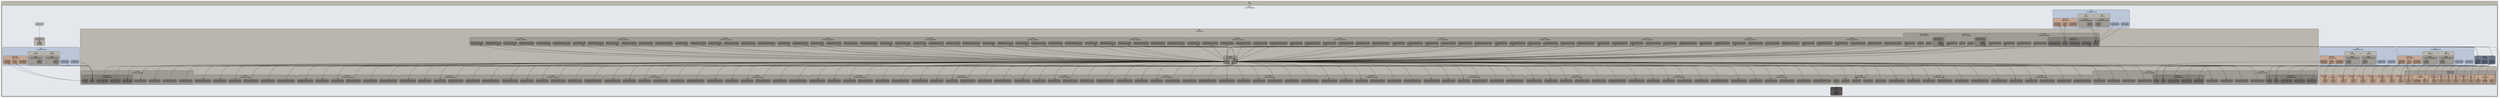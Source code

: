 digraph G {
ranksep="1.3";
subgraph cluster_root {
fontname=Arial;
color="#000000";
style="rounded, filled";
tooltip="eventq_index&#61;0&#10;full_system&#61;true&#10;sim_quantum&#61;0&#10;time_sync_enable&#61;false&#10;time_sync_period&#61;100000000000&#10;time_sync_spin_threshold&#61;100000000";
label="root \n: Root";
shape=Mrecord;
fontsize=14;
fillcolor="#bab6ae";
fontcolor="#000000";
subgraph cluster_system {
fontname=Arial;
color="#000000";
style="rounded, filled";
tooltip="acpi_description_table_pointer&#61;system.acpi_description_table_pointer&#10;boot_osflags&#61;earlyprintk=ttyS0 console=ttyS0 lpj=7999923 root=/dev/hda1&#10;cache_line_size&#61;64&#10;clk_domain&#61;system.clk_domain&#10;e820_table&#61;system.e820_table&#10;eventq_index&#61;0&#10;init_param&#61;0&#10;intel_mp_pointer&#61;system.intel_mp_pointer&#10;intel_mp_table&#61;system.intel_mp_table&#10;kernel&#61;/home/sim/workspace/gem5-stable_2015_09_03/fs-image/binaries/x86_64-vmlinux-2.6.22.9&#10;kernel_addr_check&#61;true&#10;load_addr_mask&#61;18446744073709551615&#10;load_offset&#61;0&#10;mem_mode&#61;timing&#10;mem_ranges&#61;0:536870911&#10;memories&#61;system.mem_ctrls&#10;mmap_using_noreserve&#61;false&#10;num_work_ids&#61;16&#10;readfile&#61;script/runscript.rcS&#10;smbios_table&#61;system.smbios_table&#10;symbolfile&#61;&#10;work_begin_ckpt_count&#61;0&#10;work_begin_cpu_id_exit&#61;-1&#10;work_begin_exit_count&#61;0&#10;work_cpus_ckpt_count&#61;0&#10;work_end_ckpt_count&#61;0&#10;work_end_exit_count&#61;0&#10;work_item_id&#61;-1";
label="system \n: LinuxX86System";
shape=Mrecord;
fontsize=14;
fillcolor="#e4e7eb";
fontcolor="#000000";
system_system_port [fontname=Arial, color="#000000", style="rounded, filled", label=system_port, shape=Mrecord, fontsize=14, fillcolor="#b6b8bc", fontcolor="#000000"];
subgraph cluster_system_voltage_domain {
fontname=Arial;
color="#000000";
style="rounded, filled";
tooltip="eventq_index&#61;0&#10;voltage&#61;1.000000";
label="voltage_domain \n: VoltageDomain";
shape=Mrecord;
fontsize=14;
fillcolor="#bab6ae";
fontcolor="#000000";
}

subgraph cluster_system_cpu_voltage_domain {
fontname=Arial;
color="#000000";
style="rounded, filled";
tooltip="eventq_index&#61;0&#10;voltage&#61;1.000000";
label="cpu_voltage_domain \n: VoltageDomain";
shape=Mrecord;
fontsize=14;
fillcolor="#bab6ae";
fontcolor="#000000";
}

subgraph cluster_system_intel_mp_pointer {
fontname=Arial;
color="#000000";
style="rounded, filled";
tooltip="default_config&#61;0&#10;eventq_index&#61;0&#10;imcr_present&#61;true&#10;spec_rev&#61;4";
label="intel_mp_pointer \n: X86IntelMPFloatingPointer";
shape=Mrecord;
fontsize=14;
fillcolor="#bab6ae";
fontcolor="#000000";
}

subgraph cluster_system_sys_port_proxy {
fontname=Arial;
color="#000000";
style="rounded, filled";
tooltip="clk_domain&#61;system.clk_domain&#10;eventq_index&#61;0&#10;ruby_system&#61;system.ruby&#10;support_data_reqs&#61;true&#10;support_inst_reqs&#61;true&#10;system&#61;system&#10;using_ruby_tester&#61;false&#10;version&#61;0";
label="sys_port_proxy \n: RubyPortProxy";
shape=Mrecord;
fontsize=14;
fillcolor="#bab6ae";
fontcolor="#000000";
system_sys_port_proxy_slave [fontname=Arial, color="#000000", style="rounded, filled", label=slave, shape=Mrecord, fontsize=14, fillcolor="#94918b", fontcolor="#000000"];
}

subgraph cluster_system_ruby {
fontname=Arial;
color="#000000";
style="rounded, filled";
tooltip="access_backing_store&#61;false&#10;all_instructions&#61;false&#10;block_size_bytes&#61;64&#10;clk_domain&#61;system.ruby.clk_domain&#10;eventq_index&#61;0&#10;hot_lines&#61;false&#10;memory_size_bits&#61;48&#10;num_of_sequencers&#61;4&#10;phys_mem&#61;Null&#10;random_seed&#61;1234&#10;randomization&#61;false";
label="ruby \n: RubySystem";
shape=Mrecord;
fontsize=14;
fillcolor="#bab6ae";
fontcolor="#000000";
subgraph cluster_system_ruby_dma_cntrl0 {
fontname=Arial;
color="#000000";
style="rounded, filled";
tooltip="buffer_size&#61;0&#10;clk_domain&#61;system.ruby.clk_domain&#10;cluster_id&#61;0&#10;dma_sequencer&#61;system.ruby.dma_cntrl0.dma_sequencer&#10;eventq_index&#61;0&#10;number_of_TBEs&#61;256&#10;recycle_latency&#61;10&#10;request_latency&#61;14&#10;response_latency&#61;14&#10;ruby_system&#61;system.ruby&#10;system&#61;system&#10;transitions_per_cycle&#61;4&#10;version&#61;0";
label="dma_cntrl0 \n: DMA_Controller";
shape=Mrecord;
fontsize=14;
fillcolor="#9f9c95";
fontcolor="#000000";
system_ruby_dma_cntrl0_reqToDir [fontname=Arial, color="#000000", style="rounded, filled", label=reqToDir, shape=Mrecord, fontsize=14, fillcolor="#7f7c77", fontcolor="#000000"];
system_ruby_dma_cntrl0_responseFromDir [fontname=Arial, color="#000000", style="rounded, filled", label=responseFromDir, shape=Mrecord, fontsize=14, fillcolor="#7f7c77", fontcolor="#000000"];
system_ruby_dma_cntrl0_respToDir [fontname=Arial, color="#000000", style="rounded, filled", label=respToDir, shape=Mrecord, fontsize=14, fillcolor="#7f7c77", fontcolor="#000000"];
subgraph cluster_system_ruby_dma_cntrl0_dma_sequencer {
fontname=Arial;
color="#000000";
style="rounded, filled";
tooltip="clk_domain&#61;system.ruby.clk_domain&#10;eventq_index&#61;0&#10;ruby_system&#61;system.ruby&#10;system&#61;system&#10;using_ruby_tester&#61;false&#10;version&#61;0";
label="dma_sequencer \n: DMASequencer";
shape=Mrecord;
fontsize=14;
fillcolor="#84827c";
fontcolor="#000000";
system_ruby_dma_cntrl0_dma_sequencer_slave [fontname=Arial, color="#000000", style="rounded, filled", label=slave, shape=Mrecord, fontsize=14, fillcolor="#6a6863", fontcolor="#000000"];
}

}

subgraph cluster_system_ruby_clk_domain {
fontname=Arial;
color="#000000";
style="rounded, filled";
tooltip="clock&#61;500&#10;domain_id&#61;-1&#10;eventq_index&#61;0&#10;init_perf_level&#61;0&#10;voltage_domain&#61;system.voltage_domain";
label="clk_domain \n: SrcClockDomain";
shape=Mrecord;
fontsize=14;
fillcolor="#9f9c95";
fontcolor="#000000";
}

subgraph cluster_system_ruby_l2_cntrl19 {
fontname=Arial;
color="#000000";
style="rounded, filled";
tooltip="L2cache&#61;system.ruby.l2_cntrl19.L2cache&#10;buffer_size&#61;0&#10;clk_domain&#61;system.ruby.clk_domain&#10;cluster_id&#61;0&#10;eventq_index&#61;0&#10;number_of_TBEs&#61;256&#10;recycle_latency&#61;10&#10;request_latency&#61;2&#10;response_latency&#61;2&#10;ruby_system&#61;system.ruby&#10;system&#61;system&#10;transitions_per_cycle&#61;4&#10;version&#61;19";
label="l2_cntrl19 \n: L2Cache_Controller";
shape=Mrecord;
fontsize=14;
fillcolor="#9f9c95";
fontcolor="#000000";
system_ruby_l2_cntrl19_GlobalRequestFromL2Cache [fontname=Arial, color="#000000", style="rounded, filled", label=GlobalRequestFromL2Cache, shape=Mrecord, fontsize=14, fillcolor="#7f7c77", fontcolor="#000000"];
system_ruby_l2_cntrl19_L1RequestToL2Cache [fontname=Arial, color="#000000", style="rounded, filled", label=L1RequestToL2Cache, shape=Mrecord, fontsize=14, fillcolor="#7f7c77", fontcolor="#000000"];
system_ruby_l2_cntrl19_responseFromL2Cache [fontname=Arial, color="#000000", style="rounded, filled", label=responseFromL2Cache, shape=Mrecord, fontsize=14, fillcolor="#7f7c77", fontcolor="#000000"];
system_ruby_l2_cntrl19_L1RequestFromL2Cache [fontname=Arial, color="#000000", style="rounded, filled", label=L1RequestFromL2Cache, shape=Mrecord, fontsize=14, fillcolor="#7f7c77", fontcolor="#000000"];
system_ruby_l2_cntrl19_GlobalRequestToL2Cache [fontname=Arial, color="#000000", style="rounded, filled", label=GlobalRequestToL2Cache, shape=Mrecord, fontsize=14, fillcolor="#7f7c77", fontcolor="#000000"];
system_ruby_l2_cntrl19_responseToL2Cache [fontname=Arial, color="#000000", style="rounded, filled", label=responseToL2Cache, shape=Mrecord, fontsize=14, fillcolor="#7f7c77", fontcolor="#000000"];
subgraph cluster_system_ruby_l2_cntrl19_L2cache {
fontname=Arial;
color="#000000";
style="rounded, filled";
tooltip="assoc&#61;8&#10;dataAccessLatency&#61;1&#10;dataArrayBanks&#61;1&#10;eventq_index&#61;0&#10;is_icache&#61;false&#10;latency&#61;15&#10;replacement_policy&#61;PSEUDO_LRU&#10;resourceStalls&#61;false&#10;size&#61;65536&#10;start_index_bit&#61;6&#10;tagAccessLatency&#61;1&#10;tagArrayBanks&#61;1";
label="L2cache \n: L2Cache";
shape=Mrecord;
fontsize=14;
fillcolor="#84827c";
fontcolor="#000000";
}

}

subgraph cluster_system_ruby_l2_cntrl18 {
fontname=Arial;
color="#000000";
style="rounded, filled";
tooltip="L2cache&#61;system.ruby.l2_cntrl18.L2cache&#10;buffer_size&#61;0&#10;clk_domain&#61;system.ruby.clk_domain&#10;cluster_id&#61;0&#10;eventq_index&#61;0&#10;number_of_TBEs&#61;256&#10;recycle_latency&#61;10&#10;request_latency&#61;2&#10;response_latency&#61;2&#10;ruby_system&#61;system.ruby&#10;system&#61;system&#10;transitions_per_cycle&#61;4&#10;version&#61;18";
label="l2_cntrl18 \n: L2Cache_Controller";
shape=Mrecord;
fontsize=14;
fillcolor="#9f9c95";
fontcolor="#000000";
system_ruby_l2_cntrl18_GlobalRequestFromL2Cache [fontname=Arial, color="#000000", style="rounded, filled", label=GlobalRequestFromL2Cache, shape=Mrecord, fontsize=14, fillcolor="#7f7c77", fontcolor="#000000"];
system_ruby_l2_cntrl18_L1RequestToL2Cache [fontname=Arial, color="#000000", style="rounded, filled", label=L1RequestToL2Cache, shape=Mrecord, fontsize=14, fillcolor="#7f7c77", fontcolor="#000000"];
system_ruby_l2_cntrl18_responseFromL2Cache [fontname=Arial, color="#000000", style="rounded, filled", label=responseFromL2Cache, shape=Mrecord, fontsize=14, fillcolor="#7f7c77", fontcolor="#000000"];
system_ruby_l2_cntrl18_L1RequestFromL2Cache [fontname=Arial, color="#000000", style="rounded, filled", label=L1RequestFromL2Cache, shape=Mrecord, fontsize=14, fillcolor="#7f7c77", fontcolor="#000000"];
system_ruby_l2_cntrl18_GlobalRequestToL2Cache [fontname=Arial, color="#000000", style="rounded, filled", label=GlobalRequestToL2Cache, shape=Mrecord, fontsize=14, fillcolor="#7f7c77", fontcolor="#000000"];
system_ruby_l2_cntrl18_responseToL2Cache [fontname=Arial, color="#000000", style="rounded, filled", label=responseToL2Cache, shape=Mrecord, fontsize=14, fillcolor="#7f7c77", fontcolor="#000000"];
subgraph cluster_system_ruby_l2_cntrl18_L2cache {
fontname=Arial;
color="#000000";
style="rounded, filled";
tooltip="assoc&#61;8&#10;dataAccessLatency&#61;1&#10;dataArrayBanks&#61;1&#10;eventq_index&#61;0&#10;is_icache&#61;false&#10;latency&#61;15&#10;replacement_policy&#61;PSEUDO_LRU&#10;resourceStalls&#61;false&#10;size&#61;65536&#10;start_index_bit&#61;6&#10;tagAccessLatency&#61;1&#10;tagArrayBanks&#61;1";
label="L2cache \n: L2Cache";
shape=Mrecord;
fontsize=14;
fillcolor="#84827c";
fontcolor="#000000";
}

}

subgraph cluster_system_ruby_l2_cntrl31 {
fontname=Arial;
color="#000000";
style="rounded, filled";
tooltip="L2cache&#61;system.ruby.l2_cntrl31.L2cache&#10;buffer_size&#61;0&#10;clk_domain&#61;system.ruby.clk_domain&#10;cluster_id&#61;0&#10;eventq_index&#61;0&#10;number_of_TBEs&#61;256&#10;recycle_latency&#61;10&#10;request_latency&#61;2&#10;response_latency&#61;2&#10;ruby_system&#61;system.ruby&#10;system&#61;system&#10;transitions_per_cycle&#61;4&#10;version&#61;31";
label="l2_cntrl31 \n: L2Cache_Controller";
shape=Mrecord;
fontsize=14;
fillcolor="#9f9c95";
fontcolor="#000000";
system_ruby_l2_cntrl31_GlobalRequestFromL2Cache [fontname=Arial, color="#000000", style="rounded, filled", label=GlobalRequestFromL2Cache, shape=Mrecord, fontsize=14, fillcolor="#7f7c77", fontcolor="#000000"];
system_ruby_l2_cntrl31_L1RequestToL2Cache [fontname=Arial, color="#000000", style="rounded, filled", label=L1RequestToL2Cache, shape=Mrecord, fontsize=14, fillcolor="#7f7c77", fontcolor="#000000"];
system_ruby_l2_cntrl31_responseFromL2Cache [fontname=Arial, color="#000000", style="rounded, filled", label=responseFromL2Cache, shape=Mrecord, fontsize=14, fillcolor="#7f7c77", fontcolor="#000000"];
system_ruby_l2_cntrl31_L1RequestFromL2Cache [fontname=Arial, color="#000000", style="rounded, filled", label=L1RequestFromL2Cache, shape=Mrecord, fontsize=14, fillcolor="#7f7c77", fontcolor="#000000"];
system_ruby_l2_cntrl31_GlobalRequestToL2Cache [fontname=Arial, color="#000000", style="rounded, filled", label=GlobalRequestToL2Cache, shape=Mrecord, fontsize=14, fillcolor="#7f7c77", fontcolor="#000000"];
system_ruby_l2_cntrl31_responseToL2Cache [fontname=Arial, color="#000000", style="rounded, filled", label=responseToL2Cache, shape=Mrecord, fontsize=14, fillcolor="#7f7c77", fontcolor="#000000"];
subgraph cluster_system_ruby_l2_cntrl31_L2cache {
fontname=Arial;
color="#000000";
style="rounded, filled";
tooltip="assoc&#61;8&#10;dataAccessLatency&#61;1&#10;dataArrayBanks&#61;1&#10;eventq_index&#61;0&#10;is_icache&#61;false&#10;latency&#61;15&#10;replacement_policy&#61;PSEUDO_LRU&#10;resourceStalls&#61;false&#10;size&#61;65536&#10;start_index_bit&#61;6&#10;tagAccessLatency&#61;1&#10;tagArrayBanks&#61;1";
label="L2cache \n: L2Cache";
shape=Mrecord;
fontsize=14;
fillcolor="#84827c";
fontcolor="#000000";
}

}

subgraph cluster_system_ruby_l2_cntrl30 {
fontname=Arial;
color="#000000";
style="rounded, filled";
tooltip="L2cache&#61;system.ruby.l2_cntrl30.L2cache&#10;buffer_size&#61;0&#10;clk_domain&#61;system.ruby.clk_domain&#10;cluster_id&#61;0&#10;eventq_index&#61;0&#10;number_of_TBEs&#61;256&#10;recycle_latency&#61;10&#10;request_latency&#61;2&#10;response_latency&#61;2&#10;ruby_system&#61;system.ruby&#10;system&#61;system&#10;transitions_per_cycle&#61;4&#10;version&#61;30";
label="l2_cntrl30 \n: L2Cache_Controller";
shape=Mrecord;
fontsize=14;
fillcolor="#9f9c95";
fontcolor="#000000";
system_ruby_l2_cntrl30_GlobalRequestFromL2Cache [fontname=Arial, color="#000000", style="rounded, filled", label=GlobalRequestFromL2Cache, shape=Mrecord, fontsize=14, fillcolor="#7f7c77", fontcolor="#000000"];
system_ruby_l2_cntrl30_L1RequestToL2Cache [fontname=Arial, color="#000000", style="rounded, filled", label=L1RequestToL2Cache, shape=Mrecord, fontsize=14, fillcolor="#7f7c77", fontcolor="#000000"];
system_ruby_l2_cntrl30_responseFromL2Cache [fontname=Arial, color="#000000", style="rounded, filled", label=responseFromL2Cache, shape=Mrecord, fontsize=14, fillcolor="#7f7c77", fontcolor="#000000"];
system_ruby_l2_cntrl30_L1RequestFromL2Cache [fontname=Arial, color="#000000", style="rounded, filled", label=L1RequestFromL2Cache, shape=Mrecord, fontsize=14, fillcolor="#7f7c77", fontcolor="#000000"];
system_ruby_l2_cntrl30_GlobalRequestToL2Cache [fontname=Arial, color="#000000", style="rounded, filled", label=GlobalRequestToL2Cache, shape=Mrecord, fontsize=14, fillcolor="#7f7c77", fontcolor="#000000"];
system_ruby_l2_cntrl30_responseToL2Cache [fontname=Arial, color="#000000", style="rounded, filled", label=responseToL2Cache, shape=Mrecord, fontsize=14, fillcolor="#7f7c77", fontcolor="#000000"];
subgraph cluster_system_ruby_l2_cntrl30_L2cache {
fontname=Arial;
color="#000000";
style="rounded, filled";
tooltip="assoc&#61;8&#10;dataAccessLatency&#61;1&#10;dataArrayBanks&#61;1&#10;eventq_index&#61;0&#10;is_icache&#61;false&#10;latency&#61;15&#10;replacement_policy&#61;PSEUDO_LRU&#10;resourceStalls&#61;false&#10;size&#61;65536&#10;start_index_bit&#61;6&#10;tagAccessLatency&#61;1&#10;tagArrayBanks&#61;1";
label="L2cache \n: L2Cache";
shape=Mrecord;
fontsize=14;
fillcolor="#84827c";
fontcolor="#000000";
}

}

subgraph cluster_system_ruby_l2_cntrl11 {
fontname=Arial;
color="#000000";
style="rounded, filled";
tooltip="L2cache&#61;system.ruby.l2_cntrl11.L2cache&#10;buffer_size&#61;0&#10;clk_domain&#61;system.ruby.clk_domain&#10;cluster_id&#61;0&#10;eventq_index&#61;0&#10;number_of_TBEs&#61;256&#10;recycle_latency&#61;10&#10;request_latency&#61;2&#10;response_latency&#61;2&#10;ruby_system&#61;system.ruby&#10;system&#61;system&#10;transitions_per_cycle&#61;4&#10;version&#61;11";
label="l2_cntrl11 \n: L2Cache_Controller";
shape=Mrecord;
fontsize=14;
fillcolor="#9f9c95";
fontcolor="#000000";
system_ruby_l2_cntrl11_GlobalRequestFromL2Cache [fontname=Arial, color="#000000", style="rounded, filled", label=GlobalRequestFromL2Cache, shape=Mrecord, fontsize=14, fillcolor="#7f7c77", fontcolor="#000000"];
system_ruby_l2_cntrl11_L1RequestToL2Cache [fontname=Arial, color="#000000", style="rounded, filled", label=L1RequestToL2Cache, shape=Mrecord, fontsize=14, fillcolor="#7f7c77", fontcolor="#000000"];
system_ruby_l2_cntrl11_responseFromL2Cache [fontname=Arial, color="#000000", style="rounded, filled", label=responseFromL2Cache, shape=Mrecord, fontsize=14, fillcolor="#7f7c77", fontcolor="#000000"];
system_ruby_l2_cntrl11_L1RequestFromL2Cache [fontname=Arial, color="#000000", style="rounded, filled", label=L1RequestFromL2Cache, shape=Mrecord, fontsize=14, fillcolor="#7f7c77", fontcolor="#000000"];
system_ruby_l2_cntrl11_GlobalRequestToL2Cache [fontname=Arial, color="#000000", style="rounded, filled", label=GlobalRequestToL2Cache, shape=Mrecord, fontsize=14, fillcolor="#7f7c77", fontcolor="#000000"];
system_ruby_l2_cntrl11_responseToL2Cache [fontname=Arial, color="#000000", style="rounded, filled", label=responseToL2Cache, shape=Mrecord, fontsize=14, fillcolor="#7f7c77", fontcolor="#000000"];
subgraph cluster_system_ruby_l2_cntrl11_L2cache {
fontname=Arial;
color="#000000";
style="rounded, filled";
tooltip="assoc&#61;8&#10;dataAccessLatency&#61;1&#10;dataArrayBanks&#61;1&#10;eventq_index&#61;0&#10;is_icache&#61;false&#10;latency&#61;15&#10;replacement_policy&#61;PSEUDO_LRU&#10;resourceStalls&#61;false&#10;size&#61;65536&#10;start_index_bit&#61;6&#10;tagAccessLatency&#61;1&#10;tagArrayBanks&#61;1";
label="L2cache \n: L2Cache";
shape=Mrecord;
fontsize=14;
fillcolor="#84827c";
fontcolor="#000000";
}

}

subgraph cluster_system_ruby_l2_cntrl10 {
fontname=Arial;
color="#000000";
style="rounded, filled";
tooltip="L2cache&#61;system.ruby.l2_cntrl10.L2cache&#10;buffer_size&#61;0&#10;clk_domain&#61;system.ruby.clk_domain&#10;cluster_id&#61;0&#10;eventq_index&#61;0&#10;number_of_TBEs&#61;256&#10;recycle_latency&#61;10&#10;request_latency&#61;2&#10;response_latency&#61;2&#10;ruby_system&#61;system.ruby&#10;system&#61;system&#10;transitions_per_cycle&#61;4&#10;version&#61;10";
label="l2_cntrl10 \n: L2Cache_Controller";
shape=Mrecord;
fontsize=14;
fillcolor="#9f9c95";
fontcolor="#000000";
system_ruby_l2_cntrl10_GlobalRequestFromL2Cache [fontname=Arial, color="#000000", style="rounded, filled", label=GlobalRequestFromL2Cache, shape=Mrecord, fontsize=14, fillcolor="#7f7c77", fontcolor="#000000"];
system_ruby_l2_cntrl10_L1RequestToL2Cache [fontname=Arial, color="#000000", style="rounded, filled", label=L1RequestToL2Cache, shape=Mrecord, fontsize=14, fillcolor="#7f7c77", fontcolor="#000000"];
system_ruby_l2_cntrl10_responseFromL2Cache [fontname=Arial, color="#000000", style="rounded, filled", label=responseFromL2Cache, shape=Mrecord, fontsize=14, fillcolor="#7f7c77", fontcolor="#000000"];
system_ruby_l2_cntrl10_L1RequestFromL2Cache [fontname=Arial, color="#000000", style="rounded, filled", label=L1RequestFromL2Cache, shape=Mrecord, fontsize=14, fillcolor="#7f7c77", fontcolor="#000000"];
system_ruby_l2_cntrl10_GlobalRequestToL2Cache [fontname=Arial, color="#000000", style="rounded, filled", label=GlobalRequestToL2Cache, shape=Mrecord, fontsize=14, fillcolor="#7f7c77", fontcolor="#000000"];
system_ruby_l2_cntrl10_responseToL2Cache [fontname=Arial, color="#000000", style="rounded, filled", label=responseToL2Cache, shape=Mrecord, fontsize=14, fillcolor="#7f7c77", fontcolor="#000000"];
subgraph cluster_system_ruby_l2_cntrl10_L2cache {
fontname=Arial;
color="#000000";
style="rounded, filled";
tooltip="assoc&#61;8&#10;dataAccessLatency&#61;1&#10;dataArrayBanks&#61;1&#10;eventq_index&#61;0&#10;is_icache&#61;false&#10;latency&#61;15&#10;replacement_policy&#61;PSEUDO_LRU&#10;resourceStalls&#61;false&#10;size&#61;65536&#10;start_index_bit&#61;6&#10;tagAccessLatency&#61;1&#10;tagArrayBanks&#61;1";
label="L2cache \n: L2Cache";
shape=Mrecord;
fontsize=14;
fillcolor="#84827c";
fontcolor="#000000";
}

}

subgraph cluster_system_ruby_l2_cntrl13 {
fontname=Arial;
color="#000000";
style="rounded, filled";
tooltip="L2cache&#61;system.ruby.l2_cntrl13.L2cache&#10;buffer_size&#61;0&#10;clk_domain&#61;system.ruby.clk_domain&#10;cluster_id&#61;0&#10;eventq_index&#61;0&#10;number_of_TBEs&#61;256&#10;recycle_latency&#61;10&#10;request_latency&#61;2&#10;response_latency&#61;2&#10;ruby_system&#61;system.ruby&#10;system&#61;system&#10;transitions_per_cycle&#61;4&#10;version&#61;13";
label="l2_cntrl13 \n: L2Cache_Controller";
shape=Mrecord;
fontsize=14;
fillcolor="#9f9c95";
fontcolor="#000000";
system_ruby_l2_cntrl13_GlobalRequestFromL2Cache [fontname=Arial, color="#000000", style="rounded, filled", label=GlobalRequestFromL2Cache, shape=Mrecord, fontsize=14, fillcolor="#7f7c77", fontcolor="#000000"];
system_ruby_l2_cntrl13_L1RequestToL2Cache [fontname=Arial, color="#000000", style="rounded, filled", label=L1RequestToL2Cache, shape=Mrecord, fontsize=14, fillcolor="#7f7c77", fontcolor="#000000"];
system_ruby_l2_cntrl13_responseFromL2Cache [fontname=Arial, color="#000000", style="rounded, filled", label=responseFromL2Cache, shape=Mrecord, fontsize=14, fillcolor="#7f7c77", fontcolor="#000000"];
system_ruby_l2_cntrl13_L1RequestFromL2Cache [fontname=Arial, color="#000000", style="rounded, filled", label=L1RequestFromL2Cache, shape=Mrecord, fontsize=14, fillcolor="#7f7c77", fontcolor="#000000"];
system_ruby_l2_cntrl13_GlobalRequestToL2Cache [fontname=Arial, color="#000000", style="rounded, filled", label=GlobalRequestToL2Cache, shape=Mrecord, fontsize=14, fillcolor="#7f7c77", fontcolor="#000000"];
system_ruby_l2_cntrl13_responseToL2Cache [fontname=Arial, color="#000000", style="rounded, filled", label=responseToL2Cache, shape=Mrecord, fontsize=14, fillcolor="#7f7c77", fontcolor="#000000"];
subgraph cluster_system_ruby_l2_cntrl13_L2cache {
fontname=Arial;
color="#000000";
style="rounded, filled";
tooltip="assoc&#61;8&#10;dataAccessLatency&#61;1&#10;dataArrayBanks&#61;1&#10;eventq_index&#61;0&#10;is_icache&#61;false&#10;latency&#61;15&#10;replacement_policy&#61;PSEUDO_LRU&#10;resourceStalls&#61;false&#10;size&#61;65536&#10;start_index_bit&#61;6&#10;tagAccessLatency&#61;1&#10;tagArrayBanks&#61;1";
label="L2cache \n: L2Cache";
shape=Mrecord;
fontsize=14;
fillcolor="#84827c";
fontcolor="#000000";
}

}

subgraph cluster_system_ruby_l2_cntrl12 {
fontname=Arial;
color="#000000";
style="rounded, filled";
tooltip="L2cache&#61;system.ruby.l2_cntrl12.L2cache&#10;buffer_size&#61;0&#10;clk_domain&#61;system.ruby.clk_domain&#10;cluster_id&#61;0&#10;eventq_index&#61;0&#10;number_of_TBEs&#61;256&#10;recycle_latency&#61;10&#10;request_latency&#61;2&#10;response_latency&#61;2&#10;ruby_system&#61;system.ruby&#10;system&#61;system&#10;transitions_per_cycle&#61;4&#10;version&#61;12";
label="l2_cntrl12 \n: L2Cache_Controller";
shape=Mrecord;
fontsize=14;
fillcolor="#9f9c95";
fontcolor="#000000";
system_ruby_l2_cntrl12_GlobalRequestFromL2Cache [fontname=Arial, color="#000000", style="rounded, filled", label=GlobalRequestFromL2Cache, shape=Mrecord, fontsize=14, fillcolor="#7f7c77", fontcolor="#000000"];
system_ruby_l2_cntrl12_L1RequestToL2Cache [fontname=Arial, color="#000000", style="rounded, filled", label=L1RequestToL2Cache, shape=Mrecord, fontsize=14, fillcolor="#7f7c77", fontcolor="#000000"];
system_ruby_l2_cntrl12_responseFromL2Cache [fontname=Arial, color="#000000", style="rounded, filled", label=responseFromL2Cache, shape=Mrecord, fontsize=14, fillcolor="#7f7c77", fontcolor="#000000"];
system_ruby_l2_cntrl12_L1RequestFromL2Cache [fontname=Arial, color="#000000", style="rounded, filled", label=L1RequestFromL2Cache, shape=Mrecord, fontsize=14, fillcolor="#7f7c77", fontcolor="#000000"];
system_ruby_l2_cntrl12_GlobalRequestToL2Cache [fontname=Arial, color="#000000", style="rounded, filled", label=GlobalRequestToL2Cache, shape=Mrecord, fontsize=14, fillcolor="#7f7c77", fontcolor="#000000"];
system_ruby_l2_cntrl12_responseToL2Cache [fontname=Arial, color="#000000", style="rounded, filled", label=responseToL2Cache, shape=Mrecord, fontsize=14, fillcolor="#7f7c77", fontcolor="#000000"];
subgraph cluster_system_ruby_l2_cntrl12_L2cache {
fontname=Arial;
color="#000000";
style="rounded, filled";
tooltip="assoc&#61;8&#10;dataAccessLatency&#61;1&#10;dataArrayBanks&#61;1&#10;eventq_index&#61;0&#10;is_icache&#61;false&#10;latency&#61;15&#10;replacement_policy&#61;PSEUDO_LRU&#10;resourceStalls&#61;false&#10;size&#61;65536&#10;start_index_bit&#61;6&#10;tagAccessLatency&#61;1&#10;tagArrayBanks&#61;1";
label="L2cache \n: L2Cache";
shape=Mrecord;
fontsize=14;
fillcolor="#84827c";
fontcolor="#000000";
}

}

subgraph cluster_system_ruby_l2_cntrl15 {
fontname=Arial;
color="#000000";
style="rounded, filled";
tooltip="L2cache&#61;system.ruby.l2_cntrl15.L2cache&#10;buffer_size&#61;0&#10;clk_domain&#61;system.ruby.clk_domain&#10;cluster_id&#61;0&#10;eventq_index&#61;0&#10;number_of_TBEs&#61;256&#10;recycle_latency&#61;10&#10;request_latency&#61;2&#10;response_latency&#61;2&#10;ruby_system&#61;system.ruby&#10;system&#61;system&#10;transitions_per_cycle&#61;4&#10;version&#61;15";
label="l2_cntrl15 \n: L2Cache_Controller";
shape=Mrecord;
fontsize=14;
fillcolor="#9f9c95";
fontcolor="#000000";
system_ruby_l2_cntrl15_GlobalRequestFromL2Cache [fontname=Arial, color="#000000", style="rounded, filled", label=GlobalRequestFromL2Cache, shape=Mrecord, fontsize=14, fillcolor="#7f7c77", fontcolor="#000000"];
system_ruby_l2_cntrl15_L1RequestToL2Cache [fontname=Arial, color="#000000", style="rounded, filled", label=L1RequestToL2Cache, shape=Mrecord, fontsize=14, fillcolor="#7f7c77", fontcolor="#000000"];
system_ruby_l2_cntrl15_responseFromL2Cache [fontname=Arial, color="#000000", style="rounded, filled", label=responseFromL2Cache, shape=Mrecord, fontsize=14, fillcolor="#7f7c77", fontcolor="#000000"];
system_ruby_l2_cntrl15_L1RequestFromL2Cache [fontname=Arial, color="#000000", style="rounded, filled", label=L1RequestFromL2Cache, shape=Mrecord, fontsize=14, fillcolor="#7f7c77", fontcolor="#000000"];
system_ruby_l2_cntrl15_GlobalRequestToL2Cache [fontname=Arial, color="#000000", style="rounded, filled", label=GlobalRequestToL2Cache, shape=Mrecord, fontsize=14, fillcolor="#7f7c77", fontcolor="#000000"];
system_ruby_l2_cntrl15_responseToL2Cache [fontname=Arial, color="#000000", style="rounded, filled", label=responseToL2Cache, shape=Mrecord, fontsize=14, fillcolor="#7f7c77", fontcolor="#000000"];
subgraph cluster_system_ruby_l2_cntrl15_L2cache {
fontname=Arial;
color="#000000";
style="rounded, filled";
tooltip="assoc&#61;8&#10;dataAccessLatency&#61;1&#10;dataArrayBanks&#61;1&#10;eventq_index&#61;0&#10;is_icache&#61;false&#10;latency&#61;15&#10;replacement_policy&#61;PSEUDO_LRU&#10;resourceStalls&#61;false&#10;size&#61;65536&#10;start_index_bit&#61;6&#10;tagAccessLatency&#61;1&#10;tagArrayBanks&#61;1";
label="L2cache \n: L2Cache";
shape=Mrecord;
fontsize=14;
fillcolor="#84827c";
fontcolor="#000000";
}

}

subgraph cluster_system_ruby_l2_cntrl14 {
fontname=Arial;
color="#000000";
style="rounded, filled";
tooltip="L2cache&#61;system.ruby.l2_cntrl14.L2cache&#10;buffer_size&#61;0&#10;clk_domain&#61;system.ruby.clk_domain&#10;cluster_id&#61;0&#10;eventq_index&#61;0&#10;number_of_TBEs&#61;256&#10;recycle_latency&#61;10&#10;request_latency&#61;2&#10;response_latency&#61;2&#10;ruby_system&#61;system.ruby&#10;system&#61;system&#10;transitions_per_cycle&#61;4&#10;version&#61;14";
label="l2_cntrl14 \n: L2Cache_Controller";
shape=Mrecord;
fontsize=14;
fillcolor="#9f9c95";
fontcolor="#000000";
system_ruby_l2_cntrl14_GlobalRequestFromL2Cache [fontname=Arial, color="#000000", style="rounded, filled", label=GlobalRequestFromL2Cache, shape=Mrecord, fontsize=14, fillcolor="#7f7c77", fontcolor="#000000"];
system_ruby_l2_cntrl14_L1RequestToL2Cache [fontname=Arial, color="#000000", style="rounded, filled", label=L1RequestToL2Cache, shape=Mrecord, fontsize=14, fillcolor="#7f7c77", fontcolor="#000000"];
system_ruby_l2_cntrl14_responseFromL2Cache [fontname=Arial, color="#000000", style="rounded, filled", label=responseFromL2Cache, shape=Mrecord, fontsize=14, fillcolor="#7f7c77", fontcolor="#000000"];
system_ruby_l2_cntrl14_L1RequestFromL2Cache [fontname=Arial, color="#000000", style="rounded, filled", label=L1RequestFromL2Cache, shape=Mrecord, fontsize=14, fillcolor="#7f7c77", fontcolor="#000000"];
system_ruby_l2_cntrl14_GlobalRequestToL2Cache [fontname=Arial, color="#000000", style="rounded, filled", label=GlobalRequestToL2Cache, shape=Mrecord, fontsize=14, fillcolor="#7f7c77", fontcolor="#000000"];
system_ruby_l2_cntrl14_responseToL2Cache [fontname=Arial, color="#000000", style="rounded, filled", label=responseToL2Cache, shape=Mrecord, fontsize=14, fillcolor="#7f7c77", fontcolor="#000000"];
subgraph cluster_system_ruby_l2_cntrl14_L2cache {
fontname=Arial;
color="#000000";
style="rounded, filled";
tooltip="assoc&#61;8&#10;dataAccessLatency&#61;1&#10;dataArrayBanks&#61;1&#10;eventq_index&#61;0&#10;is_icache&#61;false&#10;latency&#61;15&#10;replacement_policy&#61;PSEUDO_LRU&#10;resourceStalls&#61;false&#10;size&#61;65536&#10;start_index_bit&#61;6&#10;tagAccessLatency&#61;1&#10;tagArrayBanks&#61;1";
label="L2cache \n: L2Cache";
shape=Mrecord;
fontsize=14;
fillcolor="#84827c";
fontcolor="#000000";
}

}

subgraph cluster_system_ruby_l2_cntrl17 {
fontname=Arial;
color="#000000";
style="rounded, filled";
tooltip="L2cache&#61;system.ruby.l2_cntrl17.L2cache&#10;buffer_size&#61;0&#10;clk_domain&#61;system.ruby.clk_domain&#10;cluster_id&#61;0&#10;eventq_index&#61;0&#10;number_of_TBEs&#61;256&#10;recycle_latency&#61;10&#10;request_latency&#61;2&#10;response_latency&#61;2&#10;ruby_system&#61;system.ruby&#10;system&#61;system&#10;transitions_per_cycle&#61;4&#10;version&#61;17";
label="l2_cntrl17 \n: L2Cache_Controller";
shape=Mrecord;
fontsize=14;
fillcolor="#9f9c95";
fontcolor="#000000";
system_ruby_l2_cntrl17_GlobalRequestFromL2Cache [fontname=Arial, color="#000000", style="rounded, filled", label=GlobalRequestFromL2Cache, shape=Mrecord, fontsize=14, fillcolor="#7f7c77", fontcolor="#000000"];
system_ruby_l2_cntrl17_L1RequestToL2Cache [fontname=Arial, color="#000000", style="rounded, filled", label=L1RequestToL2Cache, shape=Mrecord, fontsize=14, fillcolor="#7f7c77", fontcolor="#000000"];
system_ruby_l2_cntrl17_responseFromL2Cache [fontname=Arial, color="#000000", style="rounded, filled", label=responseFromL2Cache, shape=Mrecord, fontsize=14, fillcolor="#7f7c77", fontcolor="#000000"];
system_ruby_l2_cntrl17_L1RequestFromL2Cache [fontname=Arial, color="#000000", style="rounded, filled", label=L1RequestFromL2Cache, shape=Mrecord, fontsize=14, fillcolor="#7f7c77", fontcolor="#000000"];
system_ruby_l2_cntrl17_GlobalRequestToL2Cache [fontname=Arial, color="#000000", style="rounded, filled", label=GlobalRequestToL2Cache, shape=Mrecord, fontsize=14, fillcolor="#7f7c77", fontcolor="#000000"];
system_ruby_l2_cntrl17_responseToL2Cache [fontname=Arial, color="#000000", style="rounded, filled", label=responseToL2Cache, shape=Mrecord, fontsize=14, fillcolor="#7f7c77", fontcolor="#000000"];
subgraph cluster_system_ruby_l2_cntrl17_L2cache {
fontname=Arial;
color="#000000";
style="rounded, filled";
tooltip="assoc&#61;8&#10;dataAccessLatency&#61;1&#10;dataArrayBanks&#61;1&#10;eventq_index&#61;0&#10;is_icache&#61;false&#10;latency&#61;15&#10;replacement_policy&#61;PSEUDO_LRU&#10;resourceStalls&#61;false&#10;size&#61;65536&#10;start_index_bit&#61;6&#10;tagAccessLatency&#61;1&#10;tagArrayBanks&#61;1";
label="L2cache \n: L2Cache";
shape=Mrecord;
fontsize=14;
fillcolor="#84827c";
fontcolor="#000000";
}

}

subgraph cluster_system_ruby_l2_cntrl16 {
fontname=Arial;
color="#000000";
style="rounded, filled";
tooltip="L2cache&#61;system.ruby.l2_cntrl16.L2cache&#10;buffer_size&#61;0&#10;clk_domain&#61;system.ruby.clk_domain&#10;cluster_id&#61;0&#10;eventq_index&#61;0&#10;number_of_TBEs&#61;256&#10;recycle_latency&#61;10&#10;request_latency&#61;2&#10;response_latency&#61;2&#10;ruby_system&#61;system.ruby&#10;system&#61;system&#10;transitions_per_cycle&#61;4&#10;version&#61;16";
label="l2_cntrl16 \n: L2Cache_Controller";
shape=Mrecord;
fontsize=14;
fillcolor="#9f9c95";
fontcolor="#000000";
system_ruby_l2_cntrl16_GlobalRequestFromL2Cache [fontname=Arial, color="#000000", style="rounded, filled", label=GlobalRequestFromL2Cache, shape=Mrecord, fontsize=14, fillcolor="#7f7c77", fontcolor="#000000"];
system_ruby_l2_cntrl16_L1RequestToL2Cache [fontname=Arial, color="#000000", style="rounded, filled", label=L1RequestToL2Cache, shape=Mrecord, fontsize=14, fillcolor="#7f7c77", fontcolor="#000000"];
system_ruby_l2_cntrl16_responseFromL2Cache [fontname=Arial, color="#000000", style="rounded, filled", label=responseFromL2Cache, shape=Mrecord, fontsize=14, fillcolor="#7f7c77", fontcolor="#000000"];
system_ruby_l2_cntrl16_L1RequestFromL2Cache [fontname=Arial, color="#000000", style="rounded, filled", label=L1RequestFromL2Cache, shape=Mrecord, fontsize=14, fillcolor="#7f7c77", fontcolor="#000000"];
system_ruby_l2_cntrl16_GlobalRequestToL2Cache [fontname=Arial, color="#000000", style="rounded, filled", label=GlobalRequestToL2Cache, shape=Mrecord, fontsize=14, fillcolor="#7f7c77", fontcolor="#000000"];
system_ruby_l2_cntrl16_responseToL2Cache [fontname=Arial, color="#000000", style="rounded, filled", label=responseToL2Cache, shape=Mrecord, fontsize=14, fillcolor="#7f7c77", fontcolor="#000000"];
subgraph cluster_system_ruby_l2_cntrl16_L2cache {
fontname=Arial;
color="#000000";
style="rounded, filled";
tooltip="assoc&#61;8&#10;dataAccessLatency&#61;1&#10;dataArrayBanks&#61;1&#10;eventq_index&#61;0&#10;is_icache&#61;false&#10;latency&#61;15&#10;replacement_policy&#61;PSEUDO_LRU&#10;resourceStalls&#61;false&#10;size&#61;65536&#10;start_index_bit&#61;6&#10;tagAccessLatency&#61;1&#10;tagArrayBanks&#61;1";
label="L2cache \n: L2Cache";
shape=Mrecord;
fontsize=14;
fillcolor="#84827c";
fontcolor="#000000";
}

}

subgraph cluster_system_ruby_l2_cntrl9 {
fontname=Arial;
color="#000000";
style="rounded, filled";
tooltip="L2cache&#61;system.ruby.l2_cntrl9.L2cache&#10;buffer_size&#61;0&#10;clk_domain&#61;system.ruby.clk_domain&#10;cluster_id&#61;0&#10;eventq_index&#61;0&#10;number_of_TBEs&#61;256&#10;recycle_latency&#61;10&#10;request_latency&#61;2&#10;response_latency&#61;2&#10;ruby_system&#61;system.ruby&#10;system&#61;system&#10;transitions_per_cycle&#61;4&#10;version&#61;9";
label="l2_cntrl9 \n: L2Cache_Controller";
shape=Mrecord;
fontsize=14;
fillcolor="#9f9c95";
fontcolor="#000000";
system_ruby_l2_cntrl9_GlobalRequestFromL2Cache [fontname=Arial, color="#000000", style="rounded, filled", label=GlobalRequestFromL2Cache, shape=Mrecord, fontsize=14, fillcolor="#7f7c77", fontcolor="#000000"];
system_ruby_l2_cntrl9_L1RequestToL2Cache [fontname=Arial, color="#000000", style="rounded, filled", label=L1RequestToL2Cache, shape=Mrecord, fontsize=14, fillcolor="#7f7c77", fontcolor="#000000"];
system_ruby_l2_cntrl9_responseFromL2Cache [fontname=Arial, color="#000000", style="rounded, filled", label=responseFromL2Cache, shape=Mrecord, fontsize=14, fillcolor="#7f7c77", fontcolor="#000000"];
system_ruby_l2_cntrl9_L1RequestFromL2Cache [fontname=Arial, color="#000000", style="rounded, filled", label=L1RequestFromL2Cache, shape=Mrecord, fontsize=14, fillcolor="#7f7c77", fontcolor="#000000"];
system_ruby_l2_cntrl9_GlobalRequestToL2Cache [fontname=Arial, color="#000000", style="rounded, filled", label=GlobalRequestToL2Cache, shape=Mrecord, fontsize=14, fillcolor="#7f7c77", fontcolor="#000000"];
system_ruby_l2_cntrl9_responseToL2Cache [fontname=Arial, color="#000000", style="rounded, filled", label=responseToL2Cache, shape=Mrecord, fontsize=14, fillcolor="#7f7c77", fontcolor="#000000"];
subgraph cluster_system_ruby_l2_cntrl9_L2cache {
fontname=Arial;
color="#000000";
style="rounded, filled";
tooltip="assoc&#61;8&#10;dataAccessLatency&#61;1&#10;dataArrayBanks&#61;1&#10;eventq_index&#61;0&#10;is_icache&#61;false&#10;latency&#61;15&#10;replacement_policy&#61;PSEUDO_LRU&#10;resourceStalls&#61;false&#10;size&#61;65536&#10;start_index_bit&#61;6&#10;tagAccessLatency&#61;1&#10;tagArrayBanks&#61;1";
label="L2cache \n: L2Cache";
shape=Mrecord;
fontsize=14;
fillcolor="#84827c";
fontcolor="#000000";
}

}

subgraph cluster_system_ruby_l2_cntrl8 {
fontname=Arial;
color="#000000";
style="rounded, filled";
tooltip="L2cache&#61;system.ruby.l2_cntrl8.L2cache&#10;buffer_size&#61;0&#10;clk_domain&#61;system.ruby.clk_domain&#10;cluster_id&#61;0&#10;eventq_index&#61;0&#10;number_of_TBEs&#61;256&#10;recycle_latency&#61;10&#10;request_latency&#61;2&#10;response_latency&#61;2&#10;ruby_system&#61;system.ruby&#10;system&#61;system&#10;transitions_per_cycle&#61;4&#10;version&#61;8";
label="l2_cntrl8 \n: L2Cache_Controller";
shape=Mrecord;
fontsize=14;
fillcolor="#9f9c95";
fontcolor="#000000";
system_ruby_l2_cntrl8_GlobalRequestFromL2Cache [fontname=Arial, color="#000000", style="rounded, filled", label=GlobalRequestFromL2Cache, shape=Mrecord, fontsize=14, fillcolor="#7f7c77", fontcolor="#000000"];
system_ruby_l2_cntrl8_L1RequestToL2Cache [fontname=Arial, color="#000000", style="rounded, filled", label=L1RequestToL2Cache, shape=Mrecord, fontsize=14, fillcolor="#7f7c77", fontcolor="#000000"];
system_ruby_l2_cntrl8_responseFromL2Cache [fontname=Arial, color="#000000", style="rounded, filled", label=responseFromL2Cache, shape=Mrecord, fontsize=14, fillcolor="#7f7c77", fontcolor="#000000"];
system_ruby_l2_cntrl8_L1RequestFromL2Cache [fontname=Arial, color="#000000", style="rounded, filled", label=L1RequestFromL2Cache, shape=Mrecord, fontsize=14, fillcolor="#7f7c77", fontcolor="#000000"];
system_ruby_l2_cntrl8_GlobalRequestToL2Cache [fontname=Arial, color="#000000", style="rounded, filled", label=GlobalRequestToL2Cache, shape=Mrecord, fontsize=14, fillcolor="#7f7c77", fontcolor="#000000"];
system_ruby_l2_cntrl8_responseToL2Cache [fontname=Arial, color="#000000", style="rounded, filled", label=responseToL2Cache, shape=Mrecord, fontsize=14, fillcolor="#7f7c77", fontcolor="#000000"];
subgraph cluster_system_ruby_l2_cntrl8_L2cache {
fontname=Arial;
color="#000000";
style="rounded, filled";
tooltip="assoc&#61;8&#10;dataAccessLatency&#61;1&#10;dataArrayBanks&#61;1&#10;eventq_index&#61;0&#10;is_icache&#61;false&#10;latency&#61;15&#10;replacement_policy&#61;PSEUDO_LRU&#10;resourceStalls&#61;false&#10;size&#61;65536&#10;start_index_bit&#61;6&#10;tagAccessLatency&#61;1&#10;tagArrayBanks&#61;1";
label="L2cache \n: L2Cache";
shape=Mrecord;
fontsize=14;
fillcolor="#84827c";
fontcolor="#000000";
}

}

subgraph cluster_system_ruby_l1_cntrl0 {
fontname=Arial;
color="#000000";
style="rounded, filled";
tooltip="L1Dcache&#61;system.ruby.l1_cntrl0.L1Dcache&#10;L1Icache&#61;system.ruby.l1_cntrl0.L1Icache&#10;buffer_size&#61;0&#10;clk_domain&#61;system.cpu_clk_domain&#10;cluster_id&#61;0&#10;eventq_index&#61;0&#10;l2_select_num_bits&#61;5&#10;number_of_TBEs&#61;256&#10;recycle_latency&#61;10&#10;request_latency&#61;2&#10;ruby_system&#61;system.ruby&#10;send_evictions&#61;true&#10;sequencer&#61;system.ruby.l1_cntrl0.sequencer&#10;system&#61;system&#10;transitions_per_cycle&#61;4&#10;use_timeout_latency&#61;50&#10;version&#61;0";
label="l1_cntrl0 \n: L1Cache_Controller";
shape=Mrecord;
fontsize=14;
fillcolor="#9f9c95";
fontcolor="#000000";
system_ruby_l1_cntrl0_requestToL1Cache [fontname=Arial, color="#000000", style="rounded, filled", label=requestToL1Cache, shape=Mrecord, fontsize=14, fillcolor="#7f7c77", fontcolor="#000000"];
system_ruby_l1_cntrl0_responseToL1Cache [fontname=Arial, color="#000000", style="rounded, filled", label=responseToL1Cache, shape=Mrecord, fontsize=14, fillcolor="#7f7c77", fontcolor="#000000"];
system_ruby_l1_cntrl0_requestFromL1Cache [fontname=Arial, color="#000000", style="rounded, filled", label=requestFromL1Cache, shape=Mrecord, fontsize=14, fillcolor="#7f7c77", fontcolor="#000000"];
system_ruby_l1_cntrl0_responseFromL1Cache [fontname=Arial, color="#000000", style="rounded, filled", label=responseFromL1Cache, shape=Mrecord, fontsize=14, fillcolor="#7f7c77", fontcolor="#000000"];
subgraph cluster_system_ruby_l1_cntrl0_L1Icache {
fontname=Arial;
color="#000000";
style="rounded, filled";
tooltip="assoc&#61;2&#10;dataAccessLatency&#61;1&#10;dataArrayBanks&#61;1&#10;eventq_index&#61;0&#10;is_icache&#61;true&#10;latency&#61;3&#10;replacement_policy&#61;PSEUDO_LRU&#10;resourceStalls&#61;false&#10;size&#61;32768&#10;start_index_bit&#61;6&#10;tagAccessLatency&#61;1&#10;tagArrayBanks&#61;1";
label="L1Icache \n: L1Cache";
shape=Mrecord;
fontsize=14;
fillcolor="#84827c";
fontcolor="#000000";
}

subgraph cluster_system_ruby_l1_cntrl0_L1Dcache {
fontname=Arial;
color="#000000";
style="rounded, filled";
tooltip="assoc&#61;2&#10;dataAccessLatency&#61;1&#10;dataArrayBanks&#61;1&#10;eventq_index&#61;0&#10;is_icache&#61;false&#10;latency&#61;3&#10;replacement_policy&#61;PSEUDO_LRU&#10;resourceStalls&#61;false&#10;size&#61;65536&#10;start_index_bit&#61;6&#10;tagAccessLatency&#61;1&#10;tagArrayBanks&#61;1";
label="L1Dcache \n: L1Cache";
shape=Mrecord;
fontsize=14;
fillcolor="#84827c";
fontcolor="#000000";
}

subgraph cluster_system_ruby_l1_cntrl0_sequencer {
fontname=Arial;
color="#000000";
style="rounded, filled";
tooltip="clk_domain&#61;system.cpu_clk_domain&#10;dcache&#61;system.ruby.l1_cntrl0.L1Dcache&#10;deadlock_threshold&#61;500000&#10;eventq_index&#61;0&#10;icache&#61;system.ruby.l1_cntrl0.L1Icache&#10;max_outstanding_requests&#61;16&#10;ruby_system&#61;system.ruby&#10;support_data_reqs&#61;true&#10;support_inst_reqs&#61;true&#10;system&#61;system&#10;using_network_tester&#61;false&#10;using_ruby_tester&#61;false&#10;version&#61;0";
label="sequencer \n: RubySequencer";
shape=Mrecord;
fontsize=14;
fillcolor="#84827c";
fontcolor="#000000";
system_ruby_l1_cntrl0_sequencer_slave [fontname=Arial, color="#000000", style="rounded, filled", label=slave, shape=Mrecord, fontsize=14, fillcolor="#6a6863", fontcolor="#000000"];
system_ruby_l1_cntrl0_sequencer_pio_slave_port [fontname=Arial, color="#000000", style="rounded, filled", label=pio_slave_port, shape=Mrecord, fontsize=14, fillcolor="#6a6863", fontcolor="#000000"];
system_ruby_l1_cntrl0_sequencer_mem_master_port [fontname=Arial, color="#000000", style="rounded, filled", label=mem_master_port, shape=Mrecord, fontsize=14, fillcolor="#6a6863", fontcolor="#000000"];
system_ruby_l1_cntrl0_sequencer_master [fontname=Arial, color="#000000", style="rounded, filled", label=master, shape=Mrecord, fontsize=14, fillcolor="#6a6863", fontcolor="#000000"];
system_ruby_l1_cntrl0_sequencer_pio_master_port [fontname=Arial, color="#000000", style="rounded, filled", label=pio_master_port, shape=Mrecord, fontsize=14, fillcolor="#6a6863", fontcolor="#000000"];
}

}

subgraph cluster_system_ruby_network {
fontname=Arial;
color="#000000";
style="rounded, filled";
tooltip="adaptive_routing&#61;false&#10;buffer_size&#61;0&#10;clk_domain&#61;system.ruby.clk_domain&#10;control_msg_size&#61;8&#10;endpoint_bandwidth&#61;1000&#10;eventq_index&#61;0&#10;ext_links&#61;system.ruby.network.ext_links00 system.ruby.network.ext_links01 system.ruby.network.ext_links02 system.ruby.network.ext_links03 system.ruby.network.ext_links04 system.ruby.network.ext_links05 system.ruby.network.ext_links06 system.ruby.network.ext_links07 system.ruby.network.ext_links08 system.ruby.network.ext_links09 system.ruby.network.ext_links10 system.ruby.network.ext_links11 system.ruby.network.ext_links12 system.ruby.network.ext_links13 system.ruby.network.ext_links14 system.ruby.network.ext_links15 system.ruby.network.ext_links16 system.ruby.network.ext_links17 system.ruby.network.ext_links18 system.ruby.network.ext_links19 system.ruby.network.ext_links20 system.ruby.network.ext_links21 system.ruby.network.ext_links22 system.ruby.network.ext_links23 system.ruby.network.ext_links24 system.ruby.network.ext_links25 system.ruby.network.ext_links26 system.ruby.network.ext_links27 system.ruby.network.ext_links28 system.ruby.network.ext_links29 system.ruby.network.ext_links30 system.ruby.network.ext_links31 system.ruby.network.ext_links32 system.ruby.network.ext_links33 system.ruby.network.ext_links34 system.ruby.network.ext_links35 system.ruby.network.ext_links36 system.ruby.network.ext_links37 system.ruby.network.ext_links38&#10;int_links&#61;system.ruby.network.int_links00 system.ruby.network.int_links01 system.ruby.network.int_links02 system.ruby.network.int_links03 system.ruby.network.int_links04 system.ruby.network.int_links05 system.ruby.network.int_links06 system.ruby.network.int_links07 system.ruby.network.int_links08 system.ruby.network.int_links09 system.ruby.network.int_links10 system.ruby.network.int_links11 system.ruby.network.int_links12 system.ruby.network.int_links13 system.ruby.network.int_links14 system.ruby.network.int_links15 system.ruby.network.int_links16 system.ruby.network.int_links17 system.ruby.network.int_links18 system.ruby.network.int_links19 system.ruby.network.int_links20 system.ruby.network.int_links21 system.ruby.network.int_links22 system.ruby.network.int_links23 system.ruby.network.int_links24 system.ruby.network.int_links25 system.ruby.network.int_links26 system.ruby.network.int_links27 system.ruby.network.int_links28 system.ruby.network.int_links29 system.ruby.network.int_links30 system.ruby.network.int_links31 system.ruby.network.int_links32 system.ruby.network.int_links33 system.ruby.network.int_links34 system.ruby.network.int_links35 system.ruby.network.int_links36 system.ruby.network.int_links37 system.ruby.network.int_links38 system.ruby.network.int_links39 system.ruby.network.int_links40 system.ruby.network.int_links41 system.ruby.network.int_links42 system.ruby.network.int_links43 system.ruby.network.int_links44 system.ruby.network.int_links45 system.ruby.network.int_links46 system.ruby.network.int_links47 system.ruby.network.int_links48 system.ruby.network.int_links49 system.ruby.network.int_links50 system.ruby.network.int_links51 system.ruby.network.int_links52 system.ruby.network.int_links53 system.ruby.network.int_links54 system.ruby.network.int_links55 system.ruby.network.int_links56 system.ruby.network.int_links57 system.ruby.network.int_links58&#10;netifs&#61;&#10;number_of_virtual_networks&#61;10&#10;routers&#61;system.ruby.network.routers00 system.ruby.network.routers01 system.ruby.network.routers02 system.ruby.network.routers03 system.ruby.network.routers04 system.ruby.network.routers05 system.ruby.network.routers06 system.ruby.network.routers07 system.ruby.network.routers08 system.ruby.network.routers09 system.ruby.network.routers10 system.ruby.network.routers11 system.ruby.network.routers12 system.ruby.network.routers13 system.ruby.network.routers14 system.ruby.network.routers15 system.ruby.network.routers16 system.ruby.network.routers17 system.ruby.network.routers18 system.ruby.network.routers19 system.ruby.network.routers20 system.ruby.network.routers21 system.ruby.network.routers22 system.ruby.network.routers23 system.ruby.network.routers24 system.ruby.network.routers25 system.ruby.network.routers26 system.ruby.network.routers27 system.ruby.network.routers28 system.ruby.network.routers29 system.ruby.network.routers30 system.ruby.network.routers31 system.ruby.network.routers32 system.ruby.network.routers33 system.ruby.network.routers34 system.ruby.network.routers35&#10;ruby_system&#61;system.ruby&#10;topology&#61;Mesh_l2";
label="network \n: SimpleNetwork";
shape=Mrecord;
fontsize=14;
fillcolor="#9f9c95";
fontcolor="#000000";
system_ruby_network_master [fontname=Arial, color="#000000", style="rounded, filled", label=master, shape=Mrecord, fontsize=14, fillcolor="#7f7c77", fontcolor="#000000"];
system_ruby_network_slave [fontname=Arial, color="#000000", style="rounded, filled", label=slave, shape=Mrecord, fontsize=14, fillcolor="#7f7c77", fontcolor="#000000"];
subgraph cluster_system_ruby_network_int_links00 {
fontname=Arial;
color="#000000";
style="rounded, filled";
tooltip="bandwidth_factor&#61;16&#10;eventq_index&#61;0&#10;latency&#61;1&#10;link_id&#61;39&#10;node_a&#61;system.ruby.network.routers00&#10;node_b&#61;system.ruby.network.routers04&#10;weight&#61;1";
label="int_links00 \n: SimpleIntLink";
shape=Mrecord;
fontsize=14;
fillcolor="#84827c";
fontcolor="#000000";
}

subgraph cluster_system_ruby_network_int_links01 {
fontname=Arial;
color="#000000";
style="rounded, filled";
tooltip="bandwidth_factor&#61;16&#10;eventq_index&#61;0&#10;latency&#61;1&#10;link_id&#61;40&#10;node_a&#61;system.ruby.network.routers04&#10;node_b&#61;system.ruby.network.routers08&#10;weight&#61;1";
label="int_links01 \n: SimpleIntLink";
shape=Mrecord;
fontsize=14;
fillcolor="#84827c";
fontcolor="#000000";
}

subgraph cluster_system_ruby_network_int_links02 {
fontname=Arial;
color="#000000";
style="rounded, filled";
tooltip="bandwidth_factor&#61;16&#10;eventq_index&#61;0&#10;latency&#61;1&#10;link_id&#61;41&#10;node_a&#61;system.ruby.network.routers08&#10;node_b&#61;system.ruby.network.routers12&#10;weight&#61;1";
label="int_links02 \n: SimpleIntLink";
shape=Mrecord;
fontsize=14;
fillcolor="#84827c";
fontcolor="#000000";
}

subgraph cluster_system_ruby_network_int_links03 {
fontname=Arial;
color="#000000";
style="rounded, filled";
tooltip="bandwidth_factor&#61;16&#10;eventq_index&#61;0&#10;latency&#61;1&#10;link_id&#61;42&#10;node_a&#61;system.ruby.network.routers12&#10;node_b&#61;system.ruby.network.routers16&#10;weight&#61;1";
label="int_links03 \n: SimpleIntLink";
shape=Mrecord;
fontsize=14;
fillcolor="#84827c";
fontcolor="#000000";
}

subgraph cluster_system_ruby_network_int_links04 {
fontname=Arial;
color="#000000";
style="rounded, filled";
tooltip="bandwidth_factor&#61;16&#10;eventq_index&#61;0&#10;latency&#61;1&#10;link_id&#61;43&#10;node_a&#61;system.ruby.network.routers16&#10;node_b&#61;system.ruby.network.routers20&#10;weight&#61;1";
label="int_links04 \n: SimpleIntLink";
shape=Mrecord;
fontsize=14;
fillcolor="#84827c";
fontcolor="#000000";
}

subgraph cluster_system_ruby_network_int_links05 {
fontname=Arial;
color="#000000";
style="rounded, filled";
tooltip="bandwidth_factor&#61;16&#10;eventq_index&#61;0&#10;latency&#61;1&#10;link_id&#61;44&#10;node_a&#61;system.ruby.network.routers20&#10;node_b&#61;system.ruby.network.routers24&#10;weight&#61;1";
label="int_links05 \n: SimpleIntLink";
shape=Mrecord;
fontsize=14;
fillcolor="#84827c";
fontcolor="#000000";
}

subgraph cluster_system_ruby_network_int_links06 {
fontname=Arial;
color="#000000";
style="rounded, filled";
tooltip="bandwidth_factor&#61;16&#10;eventq_index&#61;0&#10;latency&#61;1&#10;link_id&#61;45&#10;node_a&#61;system.ruby.network.routers24&#10;node_b&#61;system.ruby.network.routers28&#10;weight&#61;1";
label="int_links06 \n: SimpleIntLink";
shape=Mrecord;
fontsize=14;
fillcolor="#84827c";
fontcolor="#000000";
}

subgraph cluster_system_ruby_network_int_links07 {
fontname=Arial;
color="#000000";
style="rounded, filled";
tooltip="bandwidth_factor&#61;16&#10;eventq_index&#61;0&#10;latency&#61;1&#10;link_id&#61;46&#10;node_a&#61;system.ruby.network.routers28&#10;node_b&#61;system.ruby.network.routers32&#10;weight&#61;1";
label="int_links07 \n: SimpleIntLink";
shape=Mrecord;
fontsize=14;
fillcolor="#84827c";
fontcolor="#000000";
}

subgraph cluster_system_ruby_network_int_links08 {
fontname=Arial;
color="#000000";
style="rounded, filled";
tooltip="bandwidth_factor&#61;16&#10;eventq_index&#61;0&#10;latency&#61;1&#10;link_id&#61;47&#10;node_a&#61;system.ruby.network.routers01&#10;node_b&#61;system.ruby.network.routers05&#10;weight&#61;1";
label="int_links08 \n: SimpleIntLink";
shape=Mrecord;
fontsize=14;
fillcolor="#84827c";
fontcolor="#000000";
}

subgraph cluster_system_ruby_network_int_links09 {
fontname=Arial;
color="#000000";
style="rounded, filled";
tooltip="bandwidth_factor&#61;16&#10;eventq_index&#61;0&#10;latency&#61;1&#10;link_id&#61;48&#10;node_a&#61;system.ruby.network.routers05&#10;node_b&#61;system.ruby.network.routers09&#10;weight&#61;1";
label="int_links09 \n: SimpleIntLink";
shape=Mrecord;
fontsize=14;
fillcolor="#84827c";
fontcolor="#000000";
}

subgraph cluster_system_ruby_network_int_links10 {
fontname=Arial;
color="#000000";
style="rounded, filled";
tooltip="bandwidth_factor&#61;16&#10;eventq_index&#61;0&#10;latency&#61;1&#10;link_id&#61;49&#10;node_a&#61;system.ruby.network.routers09&#10;node_b&#61;system.ruby.network.routers13&#10;weight&#61;1";
label="int_links10 \n: SimpleIntLink";
shape=Mrecord;
fontsize=14;
fillcolor="#84827c";
fontcolor="#000000";
}

subgraph cluster_system_ruby_network_int_links11 {
fontname=Arial;
color="#000000";
style="rounded, filled";
tooltip="bandwidth_factor&#61;16&#10;eventq_index&#61;0&#10;latency&#61;1&#10;link_id&#61;50&#10;node_a&#61;system.ruby.network.routers13&#10;node_b&#61;system.ruby.network.routers17&#10;weight&#61;1";
label="int_links11 \n: SimpleIntLink";
shape=Mrecord;
fontsize=14;
fillcolor="#84827c";
fontcolor="#000000";
}

subgraph cluster_system_ruby_network_int_links12 {
fontname=Arial;
color="#000000";
style="rounded, filled";
tooltip="bandwidth_factor&#61;16&#10;eventq_index&#61;0&#10;latency&#61;1&#10;link_id&#61;51&#10;node_a&#61;system.ruby.network.routers17&#10;node_b&#61;system.ruby.network.routers21&#10;weight&#61;1";
label="int_links12 \n: SimpleIntLink";
shape=Mrecord;
fontsize=14;
fillcolor="#84827c";
fontcolor="#000000";
}

subgraph cluster_system_ruby_network_int_links13 {
fontname=Arial;
color="#000000";
style="rounded, filled";
tooltip="bandwidth_factor&#61;16&#10;eventq_index&#61;0&#10;latency&#61;1&#10;link_id&#61;52&#10;node_a&#61;system.ruby.network.routers21&#10;node_b&#61;system.ruby.network.routers25&#10;weight&#61;1";
label="int_links13 \n: SimpleIntLink";
shape=Mrecord;
fontsize=14;
fillcolor="#84827c";
fontcolor="#000000";
}

subgraph cluster_system_ruby_network_int_links14 {
fontname=Arial;
color="#000000";
style="rounded, filled";
tooltip="bandwidth_factor&#61;16&#10;eventq_index&#61;0&#10;latency&#61;1&#10;link_id&#61;53&#10;node_a&#61;system.ruby.network.routers25&#10;node_b&#61;system.ruby.network.routers29&#10;weight&#61;1";
label="int_links14 \n: SimpleIntLink";
shape=Mrecord;
fontsize=14;
fillcolor="#84827c";
fontcolor="#000000";
}

subgraph cluster_system_ruby_network_int_links15 {
fontname=Arial;
color="#000000";
style="rounded, filled";
tooltip="bandwidth_factor&#61;16&#10;eventq_index&#61;0&#10;latency&#61;1&#10;link_id&#61;54&#10;node_a&#61;system.ruby.network.routers29&#10;node_b&#61;system.ruby.network.routers33&#10;weight&#61;1";
label="int_links15 \n: SimpleIntLink";
shape=Mrecord;
fontsize=14;
fillcolor="#84827c";
fontcolor="#000000";
}

subgraph cluster_system_ruby_network_int_links16 {
fontname=Arial;
color="#000000";
style="rounded, filled";
tooltip="bandwidth_factor&#61;16&#10;eventq_index&#61;0&#10;latency&#61;1&#10;link_id&#61;55&#10;node_a&#61;system.ruby.network.routers02&#10;node_b&#61;system.ruby.network.routers06&#10;weight&#61;1";
label="int_links16 \n: SimpleIntLink";
shape=Mrecord;
fontsize=14;
fillcolor="#84827c";
fontcolor="#000000";
}

subgraph cluster_system_ruby_network_int_links17 {
fontname=Arial;
color="#000000";
style="rounded, filled";
tooltip="bandwidth_factor&#61;16&#10;eventq_index&#61;0&#10;latency&#61;1&#10;link_id&#61;56&#10;node_a&#61;system.ruby.network.routers06&#10;node_b&#61;system.ruby.network.routers10&#10;weight&#61;1";
label="int_links17 \n: SimpleIntLink";
shape=Mrecord;
fontsize=14;
fillcolor="#84827c";
fontcolor="#000000";
}

subgraph cluster_system_ruby_network_int_links18 {
fontname=Arial;
color="#000000";
style="rounded, filled";
tooltip="bandwidth_factor&#61;16&#10;eventq_index&#61;0&#10;latency&#61;1&#10;link_id&#61;57&#10;node_a&#61;system.ruby.network.routers10&#10;node_b&#61;system.ruby.network.routers14&#10;weight&#61;1";
label="int_links18 \n: SimpleIntLink";
shape=Mrecord;
fontsize=14;
fillcolor="#84827c";
fontcolor="#000000";
}

subgraph cluster_system_ruby_network_int_links19 {
fontname=Arial;
color="#000000";
style="rounded, filled";
tooltip="bandwidth_factor&#61;16&#10;eventq_index&#61;0&#10;latency&#61;1&#10;link_id&#61;58&#10;node_a&#61;system.ruby.network.routers14&#10;node_b&#61;system.ruby.network.routers18&#10;weight&#61;1";
label="int_links19 \n: SimpleIntLink";
shape=Mrecord;
fontsize=14;
fillcolor="#84827c";
fontcolor="#000000";
}

subgraph cluster_system_ruby_network_int_links20 {
fontname=Arial;
color="#000000";
style="rounded, filled";
tooltip="bandwidth_factor&#61;16&#10;eventq_index&#61;0&#10;latency&#61;1&#10;link_id&#61;59&#10;node_a&#61;system.ruby.network.routers18&#10;node_b&#61;system.ruby.network.routers22&#10;weight&#61;1";
label="int_links20 \n: SimpleIntLink";
shape=Mrecord;
fontsize=14;
fillcolor="#84827c";
fontcolor="#000000";
}

subgraph cluster_system_ruby_network_int_links21 {
fontname=Arial;
color="#000000";
style="rounded, filled";
tooltip="bandwidth_factor&#61;16&#10;eventq_index&#61;0&#10;latency&#61;1&#10;link_id&#61;60&#10;node_a&#61;system.ruby.network.routers22&#10;node_b&#61;system.ruby.network.routers26&#10;weight&#61;1";
label="int_links21 \n: SimpleIntLink";
shape=Mrecord;
fontsize=14;
fillcolor="#84827c";
fontcolor="#000000";
}

subgraph cluster_system_ruby_network_int_links22 {
fontname=Arial;
color="#000000";
style="rounded, filled";
tooltip="bandwidth_factor&#61;16&#10;eventq_index&#61;0&#10;latency&#61;1&#10;link_id&#61;61&#10;node_a&#61;system.ruby.network.routers26&#10;node_b&#61;system.ruby.network.routers30&#10;weight&#61;1";
label="int_links22 \n: SimpleIntLink";
shape=Mrecord;
fontsize=14;
fillcolor="#84827c";
fontcolor="#000000";
}

subgraph cluster_system_ruby_network_int_links23 {
fontname=Arial;
color="#000000";
style="rounded, filled";
tooltip="bandwidth_factor&#61;16&#10;eventq_index&#61;0&#10;latency&#61;1&#10;link_id&#61;62&#10;node_a&#61;system.ruby.network.routers30&#10;node_b&#61;system.ruby.network.routers34&#10;weight&#61;1";
label="int_links23 \n: SimpleIntLink";
shape=Mrecord;
fontsize=14;
fillcolor="#84827c";
fontcolor="#000000";
}

subgraph cluster_system_ruby_network_int_links24 {
fontname=Arial;
color="#000000";
style="rounded, filled";
tooltip="bandwidth_factor&#61;16&#10;eventq_index&#61;0&#10;latency&#61;1&#10;link_id&#61;63&#10;node_a&#61;system.ruby.network.routers03&#10;node_b&#61;system.ruby.network.routers07&#10;weight&#61;1";
label="int_links24 \n: SimpleIntLink";
shape=Mrecord;
fontsize=14;
fillcolor="#84827c";
fontcolor="#000000";
}

subgraph cluster_system_ruby_network_int_links25 {
fontname=Arial;
color="#000000";
style="rounded, filled";
tooltip="bandwidth_factor&#61;16&#10;eventq_index&#61;0&#10;latency&#61;1&#10;link_id&#61;64&#10;node_a&#61;system.ruby.network.routers07&#10;node_b&#61;system.ruby.network.routers11&#10;weight&#61;1";
label="int_links25 \n: SimpleIntLink";
shape=Mrecord;
fontsize=14;
fillcolor="#84827c";
fontcolor="#000000";
}

subgraph cluster_system_ruby_network_int_links26 {
fontname=Arial;
color="#000000";
style="rounded, filled";
tooltip="bandwidth_factor&#61;16&#10;eventq_index&#61;0&#10;latency&#61;1&#10;link_id&#61;65&#10;node_a&#61;system.ruby.network.routers11&#10;node_b&#61;system.ruby.network.routers15&#10;weight&#61;1";
label="int_links26 \n: SimpleIntLink";
shape=Mrecord;
fontsize=14;
fillcolor="#84827c";
fontcolor="#000000";
}

subgraph cluster_system_ruby_network_int_links27 {
fontname=Arial;
color="#000000";
style="rounded, filled";
tooltip="bandwidth_factor&#61;16&#10;eventq_index&#61;0&#10;latency&#61;1&#10;link_id&#61;66&#10;node_a&#61;system.ruby.network.routers15&#10;node_b&#61;system.ruby.network.routers19&#10;weight&#61;1";
label="int_links27 \n: SimpleIntLink";
shape=Mrecord;
fontsize=14;
fillcolor="#84827c";
fontcolor="#000000";
}

subgraph cluster_system_ruby_network_int_links28 {
fontname=Arial;
color="#000000";
style="rounded, filled";
tooltip="bandwidth_factor&#61;16&#10;eventq_index&#61;0&#10;latency&#61;1&#10;link_id&#61;67&#10;node_a&#61;system.ruby.network.routers19&#10;node_b&#61;system.ruby.network.routers23&#10;weight&#61;1";
label="int_links28 \n: SimpleIntLink";
shape=Mrecord;
fontsize=14;
fillcolor="#84827c";
fontcolor="#000000";
}

subgraph cluster_system_ruby_network_int_links29 {
fontname=Arial;
color="#000000";
style="rounded, filled";
tooltip="bandwidth_factor&#61;16&#10;eventq_index&#61;0&#10;latency&#61;1&#10;link_id&#61;68&#10;node_a&#61;system.ruby.network.routers23&#10;node_b&#61;system.ruby.network.routers27&#10;weight&#61;1";
label="int_links29 \n: SimpleIntLink";
shape=Mrecord;
fontsize=14;
fillcolor="#84827c";
fontcolor="#000000";
}

subgraph cluster_system_ruby_network_int_links30 {
fontname=Arial;
color="#000000";
style="rounded, filled";
tooltip="bandwidth_factor&#61;16&#10;eventq_index&#61;0&#10;latency&#61;1&#10;link_id&#61;69&#10;node_a&#61;system.ruby.network.routers27&#10;node_b&#61;system.ruby.network.routers31&#10;weight&#61;1";
label="int_links30 \n: SimpleIntLink";
shape=Mrecord;
fontsize=14;
fillcolor="#84827c";
fontcolor="#000000";
}

subgraph cluster_system_ruby_network_int_links31 {
fontname=Arial;
color="#000000";
style="rounded, filled";
tooltip="bandwidth_factor&#61;16&#10;eventq_index&#61;0&#10;latency&#61;1&#10;link_id&#61;70&#10;node_a&#61;system.ruby.network.routers31&#10;node_b&#61;system.ruby.network.routers35&#10;weight&#61;1";
label="int_links31 \n: SimpleIntLink";
shape=Mrecord;
fontsize=14;
fillcolor="#84827c";
fontcolor="#000000";
}

subgraph cluster_system_ruby_network_int_links32 {
fontname=Arial;
color="#000000";
style="rounded, filled";
tooltip="bandwidth_factor&#61;16&#10;eventq_index&#61;0&#10;latency&#61;1&#10;link_id&#61;71&#10;node_a&#61;system.ruby.network.routers00&#10;node_b&#61;system.ruby.network.routers01&#10;weight&#61;2";
label="int_links32 \n: SimpleIntLink";
shape=Mrecord;
fontsize=14;
fillcolor="#84827c";
fontcolor="#000000";
}

subgraph cluster_system_ruby_network_int_links33 {
fontname=Arial;
color="#000000";
style="rounded, filled";
tooltip="bandwidth_factor&#61;16&#10;eventq_index&#61;0&#10;latency&#61;1&#10;link_id&#61;72&#10;node_a&#61;system.ruby.network.routers01&#10;node_b&#61;system.ruby.network.routers02&#10;weight&#61;2";
label="int_links33 \n: SimpleIntLink";
shape=Mrecord;
fontsize=14;
fillcolor="#84827c";
fontcolor="#000000";
}

subgraph cluster_system_ruby_network_int_links34 {
fontname=Arial;
color="#000000";
style="rounded, filled";
tooltip="bandwidth_factor&#61;16&#10;eventq_index&#61;0&#10;latency&#61;1&#10;link_id&#61;73&#10;node_a&#61;system.ruby.network.routers02&#10;node_b&#61;system.ruby.network.routers03&#10;weight&#61;2";
label="int_links34 \n: SimpleIntLink";
shape=Mrecord;
fontsize=14;
fillcolor="#84827c";
fontcolor="#000000";
}

subgraph cluster_system_ruby_network_int_links35 {
fontname=Arial;
color="#000000";
style="rounded, filled";
tooltip="bandwidth_factor&#61;16&#10;eventq_index&#61;0&#10;latency&#61;1&#10;link_id&#61;74&#10;node_a&#61;system.ruby.network.routers04&#10;node_b&#61;system.ruby.network.routers05&#10;weight&#61;2";
label="int_links35 \n: SimpleIntLink";
shape=Mrecord;
fontsize=14;
fillcolor="#84827c";
fontcolor="#000000";
}

subgraph cluster_system_ruby_network_int_links36 {
fontname=Arial;
color="#000000";
style="rounded, filled";
tooltip="bandwidth_factor&#61;16&#10;eventq_index&#61;0&#10;latency&#61;1&#10;link_id&#61;75&#10;node_a&#61;system.ruby.network.routers05&#10;node_b&#61;system.ruby.network.routers06&#10;weight&#61;2";
label="int_links36 \n: SimpleIntLink";
shape=Mrecord;
fontsize=14;
fillcolor="#84827c";
fontcolor="#000000";
}

subgraph cluster_system_ruby_network_int_links37 {
fontname=Arial;
color="#000000";
style="rounded, filled";
tooltip="bandwidth_factor&#61;16&#10;eventq_index&#61;0&#10;latency&#61;1&#10;link_id&#61;76&#10;node_a&#61;system.ruby.network.routers06&#10;node_b&#61;system.ruby.network.routers07&#10;weight&#61;2";
label="int_links37 \n: SimpleIntLink";
shape=Mrecord;
fontsize=14;
fillcolor="#84827c";
fontcolor="#000000";
}

subgraph cluster_system_ruby_network_int_links38 {
fontname=Arial;
color="#000000";
style="rounded, filled";
tooltip="bandwidth_factor&#61;16&#10;eventq_index&#61;0&#10;latency&#61;1&#10;link_id&#61;77&#10;node_a&#61;system.ruby.network.routers08&#10;node_b&#61;system.ruby.network.routers09&#10;weight&#61;2";
label="int_links38 \n: SimpleIntLink";
shape=Mrecord;
fontsize=14;
fillcolor="#84827c";
fontcolor="#000000";
}

subgraph cluster_system_ruby_network_int_links39 {
fontname=Arial;
color="#000000";
style="rounded, filled";
tooltip="bandwidth_factor&#61;16&#10;eventq_index&#61;0&#10;latency&#61;1&#10;link_id&#61;78&#10;node_a&#61;system.ruby.network.routers09&#10;node_b&#61;system.ruby.network.routers10&#10;weight&#61;2";
label="int_links39 \n: SimpleIntLink";
shape=Mrecord;
fontsize=14;
fillcolor="#84827c";
fontcolor="#000000";
}

subgraph cluster_system_ruby_network_int_links40 {
fontname=Arial;
color="#000000";
style="rounded, filled";
tooltip="bandwidth_factor&#61;16&#10;eventq_index&#61;0&#10;latency&#61;1&#10;link_id&#61;79&#10;node_a&#61;system.ruby.network.routers10&#10;node_b&#61;system.ruby.network.routers11&#10;weight&#61;2";
label="int_links40 \n: SimpleIntLink";
shape=Mrecord;
fontsize=14;
fillcolor="#84827c";
fontcolor="#000000";
}

subgraph cluster_system_ruby_network_int_links41 {
fontname=Arial;
color="#000000";
style="rounded, filled";
tooltip="bandwidth_factor&#61;16&#10;eventq_index&#61;0&#10;latency&#61;1&#10;link_id&#61;80&#10;node_a&#61;system.ruby.network.routers12&#10;node_b&#61;system.ruby.network.routers13&#10;weight&#61;2";
label="int_links41 \n: SimpleIntLink";
shape=Mrecord;
fontsize=14;
fillcolor="#84827c";
fontcolor="#000000";
}

subgraph cluster_system_ruby_network_int_links42 {
fontname=Arial;
color="#000000";
style="rounded, filled";
tooltip="bandwidth_factor&#61;16&#10;eventq_index&#61;0&#10;latency&#61;1&#10;link_id&#61;81&#10;node_a&#61;system.ruby.network.routers13&#10;node_b&#61;system.ruby.network.routers14&#10;weight&#61;2";
label="int_links42 \n: SimpleIntLink";
shape=Mrecord;
fontsize=14;
fillcolor="#84827c";
fontcolor="#000000";
}

subgraph cluster_system_ruby_network_int_links43 {
fontname=Arial;
color="#000000";
style="rounded, filled";
tooltip="bandwidth_factor&#61;16&#10;eventq_index&#61;0&#10;latency&#61;1&#10;link_id&#61;82&#10;node_a&#61;system.ruby.network.routers14&#10;node_b&#61;system.ruby.network.routers15&#10;weight&#61;2";
label="int_links43 \n: SimpleIntLink";
shape=Mrecord;
fontsize=14;
fillcolor="#84827c";
fontcolor="#000000";
}

subgraph cluster_system_ruby_network_int_links44 {
fontname=Arial;
color="#000000";
style="rounded, filled";
tooltip="bandwidth_factor&#61;16&#10;eventq_index&#61;0&#10;latency&#61;1&#10;link_id&#61;83&#10;node_a&#61;system.ruby.network.routers16&#10;node_b&#61;system.ruby.network.routers17&#10;weight&#61;2";
label="int_links44 \n: SimpleIntLink";
shape=Mrecord;
fontsize=14;
fillcolor="#84827c";
fontcolor="#000000";
}

subgraph cluster_system_ruby_network_int_links45 {
fontname=Arial;
color="#000000";
style="rounded, filled";
tooltip="bandwidth_factor&#61;16&#10;eventq_index&#61;0&#10;latency&#61;1&#10;link_id&#61;84&#10;node_a&#61;system.ruby.network.routers17&#10;node_b&#61;system.ruby.network.routers18&#10;weight&#61;2";
label="int_links45 \n: SimpleIntLink";
shape=Mrecord;
fontsize=14;
fillcolor="#84827c";
fontcolor="#000000";
}

subgraph cluster_system_ruby_network_int_links46 {
fontname=Arial;
color="#000000";
style="rounded, filled";
tooltip="bandwidth_factor&#61;16&#10;eventq_index&#61;0&#10;latency&#61;1&#10;link_id&#61;85&#10;node_a&#61;system.ruby.network.routers18&#10;node_b&#61;system.ruby.network.routers19&#10;weight&#61;2";
label="int_links46 \n: SimpleIntLink";
shape=Mrecord;
fontsize=14;
fillcolor="#84827c";
fontcolor="#000000";
}

subgraph cluster_system_ruby_network_int_links47 {
fontname=Arial;
color="#000000";
style="rounded, filled";
tooltip="bandwidth_factor&#61;16&#10;eventq_index&#61;0&#10;latency&#61;1&#10;link_id&#61;86&#10;node_a&#61;system.ruby.network.routers20&#10;node_b&#61;system.ruby.network.routers21&#10;weight&#61;2";
label="int_links47 \n: SimpleIntLink";
shape=Mrecord;
fontsize=14;
fillcolor="#84827c";
fontcolor="#000000";
}

subgraph cluster_system_ruby_network_int_links48 {
fontname=Arial;
color="#000000";
style="rounded, filled";
tooltip="bandwidth_factor&#61;16&#10;eventq_index&#61;0&#10;latency&#61;1&#10;link_id&#61;87&#10;node_a&#61;system.ruby.network.routers21&#10;node_b&#61;system.ruby.network.routers22&#10;weight&#61;2";
label="int_links48 \n: SimpleIntLink";
shape=Mrecord;
fontsize=14;
fillcolor="#84827c";
fontcolor="#000000";
}

subgraph cluster_system_ruby_network_int_links49 {
fontname=Arial;
color="#000000";
style="rounded, filled";
tooltip="bandwidth_factor&#61;16&#10;eventq_index&#61;0&#10;latency&#61;1&#10;link_id&#61;88&#10;node_a&#61;system.ruby.network.routers22&#10;node_b&#61;system.ruby.network.routers23&#10;weight&#61;2";
label="int_links49 \n: SimpleIntLink";
shape=Mrecord;
fontsize=14;
fillcolor="#84827c";
fontcolor="#000000";
}

subgraph cluster_system_ruby_network_int_links50 {
fontname=Arial;
color="#000000";
style="rounded, filled";
tooltip="bandwidth_factor&#61;16&#10;eventq_index&#61;0&#10;latency&#61;1&#10;link_id&#61;89&#10;node_a&#61;system.ruby.network.routers24&#10;node_b&#61;system.ruby.network.routers25&#10;weight&#61;2";
label="int_links50 \n: SimpleIntLink";
shape=Mrecord;
fontsize=14;
fillcolor="#84827c";
fontcolor="#000000";
}

subgraph cluster_system_ruby_network_int_links51 {
fontname=Arial;
color="#000000";
style="rounded, filled";
tooltip="bandwidth_factor&#61;16&#10;eventq_index&#61;0&#10;latency&#61;1&#10;link_id&#61;90&#10;node_a&#61;system.ruby.network.routers25&#10;node_b&#61;system.ruby.network.routers26&#10;weight&#61;2";
label="int_links51 \n: SimpleIntLink";
shape=Mrecord;
fontsize=14;
fillcolor="#84827c";
fontcolor="#000000";
}

subgraph cluster_system_ruby_network_int_links52 {
fontname=Arial;
color="#000000";
style="rounded, filled";
tooltip="bandwidth_factor&#61;16&#10;eventq_index&#61;0&#10;latency&#61;1&#10;link_id&#61;91&#10;node_a&#61;system.ruby.network.routers26&#10;node_b&#61;system.ruby.network.routers27&#10;weight&#61;2";
label="int_links52 \n: SimpleIntLink";
shape=Mrecord;
fontsize=14;
fillcolor="#84827c";
fontcolor="#000000";
}

subgraph cluster_system_ruby_network_int_links53 {
fontname=Arial;
color="#000000";
style="rounded, filled";
tooltip="bandwidth_factor&#61;16&#10;eventq_index&#61;0&#10;latency&#61;1&#10;link_id&#61;92&#10;node_a&#61;system.ruby.network.routers28&#10;node_b&#61;system.ruby.network.routers29&#10;weight&#61;2";
label="int_links53 \n: SimpleIntLink";
shape=Mrecord;
fontsize=14;
fillcolor="#84827c";
fontcolor="#000000";
}

subgraph cluster_system_ruby_network_int_links54 {
fontname=Arial;
color="#000000";
style="rounded, filled";
tooltip="bandwidth_factor&#61;16&#10;eventq_index&#61;0&#10;latency&#61;1&#10;link_id&#61;93&#10;node_a&#61;system.ruby.network.routers29&#10;node_b&#61;system.ruby.network.routers30&#10;weight&#61;2";
label="int_links54 \n: SimpleIntLink";
shape=Mrecord;
fontsize=14;
fillcolor="#84827c";
fontcolor="#000000";
}

subgraph cluster_system_ruby_network_int_links55 {
fontname=Arial;
color="#000000";
style="rounded, filled";
tooltip="bandwidth_factor&#61;16&#10;eventq_index&#61;0&#10;latency&#61;1&#10;link_id&#61;94&#10;node_a&#61;system.ruby.network.routers30&#10;node_b&#61;system.ruby.network.routers31&#10;weight&#61;2";
label="int_links55 \n: SimpleIntLink";
shape=Mrecord;
fontsize=14;
fillcolor="#84827c";
fontcolor="#000000";
}

subgraph cluster_system_ruby_network_int_links56 {
fontname=Arial;
color="#000000";
style="rounded, filled";
tooltip="bandwidth_factor&#61;16&#10;eventq_index&#61;0&#10;latency&#61;1&#10;link_id&#61;95&#10;node_a&#61;system.ruby.network.routers32&#10;node_b&#61;system.ruby.network.routers33&#10;weight&#61;2";
label="int_links56 \n: SimpleIntLink";
shape=Mrecord;
fontsize=14;
fillcolor="#84827c";
fontcolor="#000000";
}

subgraph cluster_system_ruby_network_int_links57 {
fontname=Arial;
color="#000000";
style="rounded, filled";
tooltip="bandwidth_factor&#61;16&#10;eventq_index&#61;0&#10;latency&#61;1&#10;link_id&#61;96&#10;node_a&#61;system.ruby.network.routers33&#10;node_b&#61;system.ruby.network.routers34&#10;weight&#61;2";
label="int_links57 \n: SimpleIntLink";
shape=Mrecord;
fontsize=14;
fillcolor="#84827c";
fontcolor="#000000";
}

subgraph cluster_system_ruby_network_int_links58 {
fontname=Arial;
color="#000000";
style="rounded, filled";
tooltip="bandwidth_factor&#61;16&#10;eventq_index&#61;0&#10;latency&#61;1&#10;link_id&#61;97&#10;node_a&#61;system.ruby.network.routers34&#10;node_b&#61;system.ruby.network.routers35&#10;weight&#61;2";
label="int_links58 \n: SimpleIntLink";
shape=Mrecord;
fontsize=14;
fillcolor="#84827c";
fontcolor="#000000";
}

subgraph cluster_system_ruby_network_routers00 {
fontname=Arial;
color="#000000";
style="rounded, filled";
tooltip="clk_domain&#61;system.ruby.clk_domain&#10;eventq_index&#61;0&#10;router_id&#61;0&#10;virt_nets&#61;10";
label="routers00 \n: Switch";
shape=Mrecord;
fontsize=14;
fillcolor="#84827c";
fontcolor="#000000";
}

subgraph cluster_system_ruby_network_routers01 {
fontname=Arial;
color="#000000";
style="rounded, filled";
tooltip="clk_domain&#61;system.ruby.clk_domain&#10;eventq_index&#61;0&#10;router_id&#61;1&#10;virt_nets&#61;10";
label="routers01 \n: Switch";
shape=Mrecord;
fontsize=14;
fillcolor="#84827c";
fontcolor="#000000";
}

subgraph cluster_system_ruby_network_routers02 {
fontname=Arial;
color="#000000";
style="rounded, filled";
tooltip="clk_domain&#61;system.ruby.clk_domain&#10;eventq_index&#61;0&#10;router_id&#61;2&#10;virt_nets&#61;10";
label="routers02 \n: Switch";
shape=Mrecord;
fontsize=14;
fillcolor="#84827c";
fontcolor="#000000";
}

subgraph cluster_system_ruby_network_routers03 {
fontname=Arial;
color="#000000";
style="rounded, filled";
tooltip="clk_domain&#61;system.ruby.clk_domain&#10;eventq_index&#61;0&#10;router_id&#61;3&#10;virt_nets&#61;10";
label="routers03 \n: Switch";
shape=Mrecord;
fontsize=14;
fillcolor="#84827c";
fontcolor="#000000";
}

subgraph cluster_system_ruby_network_routers04 {
fontname=Arial;
color="#000000";
style="rounded, filled";
tooltip="clk_domain&#61;system.ruby.clk_domain&#10;eventq_index&#61;0&#10;router_id&#61;4&#10;virt_nets&#61;10";
label="routers04 \n: Switch";
shape=Mrecord;
fontsize=14;
fillcolor="#84827c";
fontcolor="#000000";
}

subgraph cluster_system_ruby_network_routers05 {
fontname=Arial;
color="#000000";
style="rounded, filled";
tooltip="clk_domain&#61;system.ruby.clk_domain&#10;eventq_index&#61;0&#10;router_id&#61;5&#10;virt_nets&#61;10";
label="routers05 \n: Switch";
shape=Mrecord;
fontsize=14;
fillcolor="#84827c";
fontcolor="#000000";
}

subgraph cluster_system_ruby_network_routers06 {
fontname=Arial;
color="#000000";
style="rounded, filled";
tooltip="clk_domain&#61;system.ruby.clk_domain&#10;eventq_index&#61;0&#10;router_id&#61;6&#10;virt_nets&#61;10";
label="routers06 \n: Switch";
shape=Mrecord;
fontsize=14;
fillcolor="#84827c";
fontcolor="#000000";
}

subgraph cluster_system_ruby_network_routers07 {
fontname=Arial;
color="#000000";
style="rounded, filled";
tooltip="clk_domain&#61;system.ruby.clk_domain&#10;eventq_index&#61;0&#10;router_id&#61;7&#10;virt_nets&#61;10";
label="routers07 \n: Switch";
shape=Mrecord;
fontsize=14;
fillcolor="#84827c";
fontcolor="#000000";
}

subgraph cluster_system_ruby_network_routers08 {
fontname=Arial;
color="#000000";
style="rounded, filled";
tooltip="clk_domain&#61;system.ruby.clk_domain&#10;eventq_index&#61;0&#10;router_id&#61;8&#10;virt_nets&#61;10";
label="routers08 \n: Switch";
shape=Mrecord;
fontsize=14;
fillcolor="#84827c";
fontcolor="#000000";
}

subgraph cluster_system_ruby_network_routers09 {
fontname=Arial;
color="#000000";
style="rounded, filled";
tooltip="clk_domain&#61;system.ruby.clk_domain&#10;eventq_index&#61;0&#10;router_id&#61;9&#10;virt_nets&#61;10";
label="routers09 \n: Switch";
shape=Mrecord;
fontsize=14;
fillcolor="#84827c";
fontcolor="#000000";
}

subgraph cluster_system_ruby_network_routers10 {
fontname=Arial;
color="#000000";
style="rounded, filled";
tooltip="clk_domain&#61;system.ruby.clk_domain&#10;eventq_index&#61;0&#10;router_id&#61;10&#10;virt_nets&#61;10";
label="routers10 \n: Switch";
shape=Mrecord;
fontsize=14;
fillcolor="#84827c";
fontcolor="#000000";
}

subgraph cluster_system_ruby_network_routers11 {
fontname=Arial;
color="#000000";
style="rounded, filled";
tooltip="clk_domain&#61;system.ruby.clk_domain&#10;eventq_index&#61;0&#10;router_id&#61;11&#10;virt_nets&#61;10";
label="routers11 \n: Switch";
shape=Mrecord;
fontsize=14;
fillcolor="#84827c";
fontcolor="#000000";
}

subgraph cluster_system_ruby_network_routers12 {
fontname=Arial;
color="#000000";
style="rounded, filled";
tooltip="clk_domain&#61;system.ruby.clk_domain&#10;eventq_index&#61;0&#10;router_id&#61;12&#10;virt_nets&#61;10";
label="routers12 \n: Switch";
shape=Mrecord;
fontsize=14;
fillcolor="#84827c";
fontcolor="#000000";
}

subgraph cluster_system_ruby_network_routers13 {
fontname=Arial;
color="#000000";
style="rounded, filled";
tooltip="clk_domain&#61;system.ruby.clk_domain&#10;eventq_index&#61;0&#10;router_id&#61;13&#10;virt_nets&#61;10";
label="routers13 \n: Switch";
shape=Mrecord;
fontsize=14;
fillcolor="#84827c";
fontcolor="#000000";
}

subgraph cluster_system_ruby_network_routers14 {
fontname=Arial;
color="#000000";
style="rounded, filled";
tooltip="clk_domain&#61;system.ruby.clk_domain&#10;eventq_index&#61;0&#10;router_id&#61;14&#10;virt_nets&#61;10";
label="routers14 \n: Switch";
shape=Mrecord;
fontsize=14;
fillcolor="#84827c";
fontcolor="#000000";
}

subgraph cluster_system_ruby_network_routers15 {
fontname=Arial;
color="#000000";
style="rounded, filled";
tooltip="clk_domain&#61;system.ruby.clk_domain&#10;eventq_index&#61;0&#10;router_id&#61;15&#10;virt_nets&#61;10";
label="routers15 \n: Switch";
shape=Mrecord;
fontsize=14;
fillcolor="#84827c";
fontcolor="#000000";
}

subgraph cluster_system_ruby_network_routers16 {
fontname=Arial;
color="#000000";
style="rounded, filled";
tooltip="clk_domain&#61;system.ruby.clk_domain&#10;eventq_index&#61;0&#10;router_id&#61;16&#10;virt_nets&#61;10";
label="routers16 \n: Switch";
shape=Mrecord;
fontsize=14;
fillcolor="#84827c";
fontcolor="#000000";
}

subgraph cluster_system_ruby_network_routers17 {
fontname=Arial;
color="#000000";
style="rounded, filled";
tooltip="clk_domain&#61;system.ruby.clk_domain&#10;eventq_index&#61;0&#10;router_id&#61;17&#10;virt_nets&#61;10";
label="routers17 \n: Switch";
shape=Mrecord;
fontsize=14;
fillcolor="#84827c";
fontcolor="#000000";
}

subgraph cluster_system_ruby_network_routers18 {
fontname=Arial;
color="#000000";
style="rounded, filled";
tooltip="clk_domain&#61;system.ruby.clk_domain&#10;eventq_index&#61;0&#10;router_id&#61;18&#10;virt_nets&#61;10";
label="routers18 \n: Switch";
shape=Mrecord;
fontsize=14;
fillcolor="#84827c";
fontcolor="#000000";
}

subgraph cluster_system_ruby_network_routers19 {
fontname=Arial;
color="#000000";
style="rounded, filled";
tooltip="clk_domain&#61;system.ruby.clk_domain&#10;eventq_index&#61;0&#10;router_id&#61;19&#10;virt_nets&#61;10";
label="routers19 \n: Switch";
shape=Mrecord;
fontsize=14;
fillcolor="#84827c";
fontcolor="#000000";
}

subgraph cluster_system_ruby_network_routers20 {
fontname=Arial;
color="#000000";
style="rounded, filled";
tooltip="clk_domain&#61;system.ruby.clk_domain&#10;eventq_index&#61;0&#10;router_id&#61;20&#10;virt_nets&#61;10";
label="routers20 \n: Switch";
shape=Mrecord;
fontsize=14;
fillcolor="#84827c";
fontcolor="#000000";
}

subgraph cluster_system_ruby_network_routers21 {
fontname=Arial;
color="#000000";
style="rounded, filled";
tooltip="clk_domain&#61;system.ruby.clk_domain&#10;eventq_index&#61;0&#10;router_id&#61;21&#10;virt_nets&#61;10";
label="routers21 \n: Switch";
shape=Mrecord;
fontsize=14;
fillcolor="#84827c";
fontcolor="#000000";
}

subgraph cluster_system_ruby_network_routers22 {
fontname=Arial;
color="#000000";
style="rounded, filled";
tooltip="clk_domain&#61;system.ruby.clk_domain&#10;eventq_index&#61;0&#10;router_id&#61;22&#10;virt_nets&#61;10";
label="routers22 \n: Switch";
shape=Mrecord;
fontsize=14;
fillcolor="#84827c";
fontcolor="#000000";
}

subgraph cluster_system_ruby_network_routers23 {
fontname=Arial;
color="#000000";
style="rounded, filled";
tooltip="clk_domain&#61;system.ruby.clk_domain&#10;eventq_index&#61;0&#10;router_id&#61;23&#10;virt_nets&#61;10";
label="routers23 \n: Switch";
shape=Mrecord;
fontsize=14;
fillcolor="#84827c";
fontcolor="#000000";
}

subgraph cluster_system_ruby_network_routers24 {
fontname=Arial;
color="#000000";
style="rounded, filled";
tooltip="clk_domain&#61;system.ruby.clk_domain&#10;eventq_index&#61;0&#10;router_id&#61;24&#10;virt_nets&#61;10";
label="routers24 \n: Switch";
shape=Mrecord;
fontsize=14;
fillcolor="#84827c";
fontcolor="#000000";
}

subgraph cluster_system_ruby_network_routers25 {
fontname=Arial;
color="#000000";
style="rounded, filled";
tooltip="clk_domain&#61;system.ruby.clk_domain&#10;eventq_index&#61;0&#10;router_id&#61;25&#10;virt_nets&#61;10";
label="routers25 \n: Switch";
shape=Mrecord;
fontsize=14;
fillcolor="#84827c";
fontcolor="#000000";
}

subgraph cluster_system_ruby_network_routers26 {
fontname=Arial;
color="#000000";
style="rounded, filled";
tooltip="clk_domain&#61;system.ruby.clk_domain&#10;eventq_index&#61;0&#10;router_id&#61;26&#10;virt_nets&#61;10";
label="routers26 \n: Switch";
shape=Mrecord;
fontsize=14;
fillcolor="#84827c";
fontcolor="#000000";
}

subgraph cluster_system_ruby_network_routers27 {
fontname=Arial;
color="#000000";
style="rounded, filled";
tooltip="clk_domain&#61;system.ruby.clk_domain&#10;eventq_index&#61;0&#10;router_id&#61;27&#10;virt_nets&#61;10";
label="routers27 \n: Switch";
shape=Mrecord;
fontsize=14;
fillcolor="#84827c";
fontcolor="#000000";
}

subgraph cluster_system_ruby_network_routers28 {
fontname=Arial;
color="#000000";
style="rounded, filled";
tooltip="clk_domain&#61;system.ruby.clk_domain&#10;eventq_index&#61;0&#10;router_id&#61;28&#10;virt_nets&#61;10";
label="routers28 \n: Switch";
shape=Mrecord;
fontsize=14;
fillcolor="#84827c";
fontcolor="#000000";
}

subgraph cluster_system_ruby_network_routers29 {
fontname=Arial;
color="#000000";
style="rounded, filled";
tooltip="clk_domain&#61;system.ruby.clk_domain&#10;eventq_index&#61;0&#10;router_id&#61;29&#10;virt_nets&#61;10";
label="routers29 \n: Switch";
shape=Mrecord;
fontsize=14;
fillcolor="#84827c";
fontcolor="#000000";
}

subgraph cluster_system_ruby_network_routers30 {
fontname=Arial;
color="#000000";
style="rounded, filled";
tooltip="clk_domain&#61;system.ruby.clk_domain&#10;eventq_index&#61;0&#10;router_id&#61;30&#10;virt_nets&#61;10";
label="routers30 \n: Switch";
shape=Mrecord;
fontsize=14;
fillcolor="#84827c";
fontcolor="#000000";
}

subgraph cluster_system_ruby_network_routers31 {
fontname=Arial;
color="#000000";
style="rounded, filled";
tooltip="clk_domain&#61;system.ruby.clk_domain&#10;eventq_index&#61;0&#10;router_id&#61;31&#10;virt_nets&#61;10";
label="routers31 \n: Switch";
shape=Mrecord;
fontsize=14;
fillcolor="#84827c";
fontcolor="#000000";
}

subgraph cluster_system_ruby_network_routers32 {
fontname=Arial;
color="#000000";
style="rounded, filled";
tooltip="clk_domain&#61;system.ruby.clk_domain&#10;eventq_index&#61;0&#10;router_id&#61;32&#10;virt_nets&#61;10";
label="routers32 \n: Switch";
shape=Mrecord;
fontsize=14;
fillcolor="#84827c";
fontcolor="#000000";
}

subgraph cluster_system_ruby_network_routers33 {
fontname=Arial;
color="#000000";
style="rounded, filled";
tooltip="clk_domain&#61;system.ruby.clk_domain&#10;eventq_index&#61;0&#10;router_id&#61;33&#10;virt_nets&#61;10";
label="routers33 \n: Switch";
shape=Mrecord;
fontsize=14;
fillcolor="#84827c";
fontcolor="#000000";
}

subgraph cluster_system_ruby_network_routers34 {
fontname=Arial;
color="#000000";
style="rounded, filled";
tooltip="clk_domain&#61;system.ruby.clk_domain&#10;eventq_index&#61;0&#10;router_id&#61;34&#10;virt_nets&#61;10";
label="routers34 \n: Switch";
shape=Mrecord;
fontsize=14;
fillcolor="#84827c";
fontcolor="#000000";
}

subgraph cluster_system_ruby_network_routers35 {
fontname=Arial;
color="#000000";
style="rounded, filled";
tooltip="clk_domain&#61;system.ruby.clk_domain&#10;eventq_index&#61;0&#10;router_id&#61;35&#10;virt_nets&#61;10";
label="routers35 \n: Switch";
shape=Mrecord;
fontsize=14;
fillcolor="#84827c";
fontcolor="#000000";
}

subgraph cluster_system_ruby_network_ext_links00 {
fontname=Arial;
color="#000000";
style="rounded, filled";
tooltip="bandwidth_factor&#61;16&#10;eventq_index&#61;0&#10;ext_node&#61;system.ruby.l1_cntrl0&#10;int_node&#61;system.ruby.network.routers00&#10;latency&#61;1&#10;link_id&#61;0&#10;weight&#61;1";
label="ext_links00 \n: SimpleExtLink";
shape=Mrecord;
fontsize=14;
fillcolor="#84827c";
fontcolor="#000000";
}

subgraph cluster_system_ruby_network_ext_links01 {
fontname=Arial;
color="#000000";
style="rounded, filled";
tooltip="bandwidth_factor&#61;16&#10;eventq_index&#61;0&#10;ext_node&#61;system.ruby.l1_cntrl1&#10;int_node&#61;system.ruby.network.routers01&#10;latency&#61;1&#10;link_id&#61;1&#10;weight&#61;1";
label="ext_links01 \n: SimpleExtLink";
shape=Mrecord;
fontsize=14;
fillcolor="#84827c";
fontcolor="#000000";
}

subgraph cluster_system_ruby_network_ext_links02 {
fontname=Arial;
color="#000000";
style="rounded, filled";
tooltip="bandwidth_factor&#61;16&#10;eventq_index&#61;0&#10;ext_node&#61;system.ruby.l1_cntrl2&#10;int_node&#61;system.ruby.network.routers02&#10;latency&#61;1&#10;link_id&#61;2&#10;weight&#61;1";
label="ext_links02 \n: SimpleExtLink";
shape=Mrecord;
fontsize=14;
fillcolor="#84827c";
fontcolor="#000000";
}

subgraph cluster_system_ruby_network_ext_links03 {
fontname=Arial;
color="#000000";
style="rounded, filled";
tooltip="bandwidth_factor&#61;16&#10;eventq_index&#61;0&#10;ext_node&#61;system.ruby.l1_cntrl3&#10;int_node&#61;system.ruby.network.routers03&#10;latency&#61;1&#10;link_id&#61;3&#10;weight&#61;1";
label="ext_links03 \n: SimpleExtLink";
shape=Mrecord;
fontsize=14;
fillcolor="#84827c";
fontcolor="#000000";
}

subgraph cluster_system_ruby_network_ext_links04 {
fontname=Arial;
color="#000000";
style="rounded, filled";
tooltip="bandwidth_factor&#61;16&#10;eventq_index&#61;0&#10;ext_node&#61;system.ruby.l2_cntrl0&#10;int_node&#61;system.ruby.network.routers04&#10;latency&#61;1&#10;link_id&#61;4&#10;weight&#61;1";
label="ext_links04 \n: SimpleExtLink";
shape=Mrecord;
fontsize=14;
fillcolor="#84827c";
fontcolor="#000000";
}

subgraph cluster_system_ruby_network_ext_links05 {
fontname=Arial;
color="#000000";
style="rounded, filled";
tooltip="bandwidth_factor&#61;16&#10;eventq_index&#61;0&#10;ext_node&#61;system.ruby.l2_cntrl1&#10;int_node&#61;system.ruby.network.routers05&#10;latency&#61;1&#10;link_id&#61;5&#10;weight&#61;1";
label="ext_links05 \n: SimpleExtLink";
shape=Mrecord;
fontsize=14;
fillcolor="#84827c";
fontcolor="#000000";
}

subgraph cluster_system_ruby_network_ext_links06 {
fontname=Arial;
color="#000000";
style="rounded, filled";
tooltip="bandwidth_factor&#61;16&#10;eventq_index&#61;0&#10;ext_node&#61;system.ruby.l2_cntrl2&#10;int_node&#61;system.ruby.network.routers06&#10;latency&#61;1&#10;link_id&#61;6&#10;weight&#61;1";
label="ext_links06 \n: SimpleExtLink";
shape=Mrecord;
fontsize=14;
fillcolor="#84827c";
fontcolor="#000000";
}

subgraph cluster_system_ruby_network_ext_links07 {
fontname=Arial;
color="#000000";
style="rounded, filled";
tooltip="bandwidth_factor&#61;16&#10;eventq_index&#61;0&#10;ext_node&#61;system.ruby.l2_cntrl3&#10;int_node&#61;system.ruby.network.routers07&#10;latency&#61;1&#10;link_id&#61;7&#10;weight&#61;1";
label="ext_links07 \n: SimpleExtLink";
shape=Mrecord;
fontsize=14;
fillcolor="#84827c";
fontcolor="#000000";
}

subgraph cluster_system_ruby_network_ext_links08 {
fontname=Arial;
color="#000000";
style="rounded, filled";
tooltip="bandwidth_factor&#61;16&#10;eventq_index&#61;0&#10;ext_node&#61;system.ruby.l2_cntrl4&#10;int_node&#61;system.ruby.network.routers08&#10;latency&#61;1&#10;link_id&#61;8&#10;weight&#61;1";
label="ext_links08 \n: SimpleExtLink";
shape=Mrecord;
fontsize=14;
fillcolor="#84827c";
fontcolor="#000000";
}

subgraph cluster_system_ruby_network_ext_links09 {
fontname=Arial;
color="#000000";
style="rounded, filled";
tooltip="bandwidth_factor&#61;16&#10;eventq_index&#61;0&#10;ext_node&#61;system.ruby.l2_cntrl5&#10;int_node&#61;system.ruby.network.routers09&#10;latency&#61;1&#10;link_id&#61;9&#10;weight&#61;1";
label="ext_links09 \n: SimpleExtLink";
shape=Mrecord;
fontsize=14;
fillcolor="#84827c";
fontcolor="#000000";
}

subgraph cluster_system_ruby_network_ext_links10 {
fontname=Arial;
color="#000000";
style="rounded, filled";
tooltip="bandwidth_factor&#61;16&#10;eventq_index&#61;0&#10;ext_node&#61;system.ruby.l2_cntrl6&#10;int_node&#61;system.ruby.network.routers10&#10;latency&#61;1&#10;link_id&#61;10&#10;weight&#61;1";
label="ext_links10 \n: SimpleExtLink";
shape=Mrecord;
fontsize=14;
fillcolor="#84827c";
fontcolor="#000000";
}

subgraph cluster_system_ruby_network_ext_links11 {
fontname=Arial;
color="#000000";
style="rounded, filled";
tooltip="bandwidth_factor&#61;16&#10;eventq_index&#61;0&#10;ext_node&#61;system.ruby.l2_cntrl7&#10;int_node&#61;system.ruby.network.routers11&#10;latency&#61;1&#10;link_id&#61;11&#10;weight&#61;1";
label="ext_links11 \n: SimpleExtLink";
shape=Mrecord;
fontsize=14;
fillcolor="#84827c";
fontcolor="#000000";
}

subgraph cluster_system_ruby_network_ext_links12 {
fontname=Arial;
color="#000000";
style="rounded, filled";
tooltip="bandwidth_factor&#61;16&#10;eventq_index&#61;0&#10;ext_node&#61;system.ruby.l2_cntrl8&#10;int_node&#61;system.ruby.network.routers12&#10;latency&#61;1&#10;link_id&#61;12&#10;weight&#61;1";
label="ext_links12 \n: SimpleExtLink";
shape=Mrecord;
fontsize=14;
fillcolor="#84827c";
fontcolor="#000000";
}

subgraph cluster_system_ruby_network_ext_links13 {
fontname=Arial;
color="#000000";
style="rounded, filled";
tooltip="bandwidth_factor&#61;16&#10;eventq_index&#61;0&#10;ext_node&#61;system.ruby.l2_cntrl9&#10;int_node&#61;system.ruby.network.routers13&#10;latency&#61;1&#10;link_id&#61;13&#10;weight&#61;1";
label="ext_links13 \n: SimpleExtLink";
shape=Mrecord;
fontsize=14;
fillcolor="#84827c";
fontcolor="#000000";
}

subgraph cluster_system_ruby_network_ext_links14 {
fontname=Arial;
color="#000000";
style="rounded, filled";
tooltip="bandwidth_factor&#61;16&#10;eventq_index&#61;0&#10;ext_node&#61;system.ruby.l2_cntrl10&#10;int_node&#61;system.ruby.network.routers14&#10;latency&#61;1&#10;link_id&#61;14&#10;weight&#61;1";
label="ext_links14 \n: SimpleExtLink";
shape=Mrecord;
fontsize=14;
fillcolor="#84827c";
fontcolor="#000000";
}

subgraph cluster_system_ruby_network_ext_links15 {
fontname=Arial;
color="#000000";
style="rounded, filled";
tooltip="bandwidth_factor&#61;16&#10;eventq_index&#61;0&#10;ext_node&#61;system.ruby.l2_cntrl11&#10;int_node&#61;system.ruby.network.routers15&#10;latency&#61;1&#10;link_id&#61;15&#10;weight&#61;1";
label="ext_links15 \n: SimpleExtLink";
shape=Mrecord;
fontsize=14;
fillcolor="#84827c";
fontcolor="#000000";
}

subgraph cluster_system_ruby_network_ext_links16 {
fontname=Arial;
color="#000000";
style="rounded, filled";
tooltip="bandwidth_factor&#61;16&#10;eventq_index&#61;0&#10;ext_node&#61;system.ruby.l2_cntrl12&#10;int_node&#61;system.ruby.network.routers16&#10;latency&#61;1&#10;link_id&#61;16&#10;weight&#61;1";
label="ext_links16 \n: SimpleExtLink";
shape=Mrecord;
fontsize=14;
fillcolor="#84827c";
fontcolor="#000000";
}

subgraph cluster_system_ruby_network_ext_links17 {
fontname=Arial;
color="#000000";
style="rounded, filled";
tooltip="bandwidth_factor&#61;16&#10;eventq_index&#61;0&#10;ext_node&#61;system.ruby.l2_cntrl13&#10;int_node&#61;system.ruby.network.routers17&#10;latency&#61;1&#10;link_id&#61;17&#10;weight&#61;1";
label="ext_links17 \n: SimpleExtLink";
shape=Mrecord;
fontsize=14;
fillcolor="#84827c";
fontcolor="#000000";
}

subgraph cluster_system_ruby_network_ext_links18 {
fontname=Arial;
color="#000000";
style="rounded, filled";
tooltip="bandwidth_factor&#61;16&#10;eventq_index&#61;0&#10;ext_node&#61;system.ruby.l2_cntrl14&#10;int_node&#61;system.ruby.network.routers18&#10;latency&#61;1&#10;link_id&#61;18&#10;weight&#61;1";
label="ext_links18 \n: SimpleExtLink";
shape=Mrecord;
fontsize=14;
fillcolor="#84827c";
fontcolor="#000000";
}

subgraph cluster_system_ruby_network_ext_links19 {
fontname=Arial;
color="#000000";
style="rounded, filled";
tooltip="bandwidth_factor&#61;16&#10;eventq_index&#61;0&#10;ext_node&#61;system.ruby.l2_cntrl15&#10;int_node&#61;system.ruby.network.routers19&#10;latency&#61;1&#10;link_id&#61;19&#10;weight&#61;1";
label="ext_links19 \n: SimpleExtLink";
shape=Mrecord;
fontsize=14;
fillcolor="#84827c";
fontcolor="#000000";
}

subgraph cluster_system_ruby_network_ext_links20 {
fontname=Arial;
color="#000000";
style="rounded, filled";
tooltip="bandwidth_factor&#61;16&#10;eventq_index&#61;0&#10;ext_node&#61;system.ruby.l2_cntrl16&#10;int_node&#61;system.ruby.network.routers20&#10;latency&#61;1&#10;link_id&#61;20&#10;weight&#61;1";
label="ext_links20 \n: SimpleExtLink";
shape=Mrecord;
fontsize=14;
fillcolor="#84827c";
fontcolor="#000000";
}

subgraph cluster_system_ruby_network_ext_links21 {
fontname=Arial;
color="#000000";
style="rounded, filled";
tooltip="bandwidth_factor&#61;16&#10;eventq_index&#61;0&#10;ext_node&#61;system.ruby.l2_cntrl17&#10;int_node&#61;system.ruby.network.routers21&#10;latency&#61;1&#10;link_id&#61;21&#10;weight&#61;1";
label="ext_links21 \n: SimpleExtLink";
shape=Mrecord;
fontsize=14;
fillcolor="#84827c";
fontcolor="#000000";
}

subgraph cluster_system_ruby_network_ext_links22 {
fontname=Arial;
color="#000000";
style="rounded, filled";
tooltip="bandwidth_factor&#61;16&#10;eventq_index&#61;0&#10;ext_node&#61;system.ruby.l2_cntrl18&#10;int_node&#61;system.ruby.network.routers22&#10;latency&#61;1&#10;link_id&#61;22&#10;weight&#61;1";
label="ext_links22 \n: SimpleExtLink";
shape=Mrecord;
fontsize=14;
fillcolor="#84827c";
fontcolor="#000000";
}

subgraph cluster_system_ruby_network_ext_links23 {
fontname=Arial;
color="#000000";
style="rounded, filled";
tooltip="bandwidth_factor&#61;16&#10;eventq_index&#61;0&#10;ext_node&#61;system.ruby.l2_cntrl19&#10;int_node&#61;system.ruby.network.routers23&#10;latency&#61;1&#10;link_id&#61;23&#10;weight&#61;1";
label="ext_links23 \n: SimpleExtLink";
shape=Mrecord;
fontsize=14;
fillcolor="#84827c";
fontcolor="#000000";
}

subgraph cluster_system_ruby_network_ext_links24 {
fontname=Arial;
color="#000000";
style="rounded, filled";
tooltip="bandwidth_factor&#61;16&#10;eventq_index&#61;0&#10;ext_node&#61;system.ruby.l2_cntrl20&#10;int_node&#61;system.ruby.network.routers24&#10;latency&#61;1&#10;link_id&#61;24&#10;weight&#61;1";
label="ext_links24 \n: SimpleExtLink";
shape=Mrecord;
fontsize=14;
fillcolor="#84827c";
fontcolor="#000000";
}

subgraph cluster_system_ruby_network_ext_links25 {
fontname=Arial;
color="#000000";
style="rounded, filled";
tooltip="bandwidth_factor&#61;16&#10;eventq_index&#61;0&#10;ext_node&#61;system.ruby.l2_cntrl21&#10;int_node&#61;system.ruby.network.routers25&#10;latency&#61;1&#10;link_id&#61;25&#10;weight&#61;1";
label="ext_links25 \n: SimpleExtLink";
shape=Mrecord;
fontsize=14;
fillcolor="#84827c";
fontcolor="#000000";
}

subgraph cluster_system_ruby_network_ext_links26 {
fontname=Arial;
color="#000000";
style="rounded, filled";
tooltip="bandwidth_factor&#61;16&#10;eventq_index&#61;0&#10;ext_node&#61;system.ruby.l2_cntrl22&#10;int_node&#61;system.ruby.network.routers26&#10;latency&#61;1&#10;link_id&#61;26&#10;weight&#61;1";
label="ext_links26 \n: SimpleExtLink";
shape=Mrecord;
fontsize=14;
fillcolor="#84827c";
fontcolor="#000000";
}

subgraph cluster_system_ruby_network_ext_links27 {
fontname=Arial;
color="#000000";
style="rounded, filled";
tooltip="bandwidth_factor&#61;16&#10;eventq_index&#61;0&#10;ext_node&#61;system.ruby.l2_cntrl23&#10;int_node&#61;system.ruby.network.routers27&#10;latency&#61;1&#10;link_id&#61;27&#10;weight&#61;1";
label="ext_links27 \n: SimpleExtLink";
shape=Mrecord;
fontsize=14;
fillcolor="#84827c";
fontcolor="#000000";
}

subgraph cluster_system_ruby_network_ext_links28 {
fontname=Arial;
color="#000000";
style="rounded, filled";
tooltip="bandwidth_factor&#61;16&#10;eventq_index&#61;0&#10;ext_node&#61;system.ruby.l2_cntrl24&#10;int_node&#61;system.ruby.network.routers28&#10;latency&#61;1&#10;link_id&#61;28&#10;weight&#61;1";
label="ext_links28 \n: SimpleExtLink";
shape=Mrecord;
fontsize=14;
fillcolor="#84827c";
fontcolor="#000000";
}

subgraph cluster_system_ruby_network_ext_links29 {
fontname=Arial;
color="#000000";
style="rounded, filled";
tooltip="bandwidth_factor&#61;16&#10;eventq_index&#61;0&#10;ext_node&#61;system.ruby.l2_cntrl25&#10;int_node&#61;system.ruby.network.routers29&#10;latency&#61;1&#10;link_id&#61;29&#10;weight&#61;1";
label="ext_links29 \n: SimpleExtLink";
shape=Mrecord;
fontsize=14;
fillcolor="#84827c";
fontcolor="#000000";
}

subgraph cluster_system_ruby_network_ext_links30 {
fontname=Arial;
color="#000000";
style="rounded, filled";
tooltip="bandwidth_factor&#61;16&#10;eventq_index&#61;0&#10;ext_node&#61;system.ruby.l2_cntrl26&#10;int_node&#61;system.ruby.network.routers30&#10;latency&#61;1&#10;link_id&#61;30&#10;weight&#61;1";
label="ext_links30 \n: SimpleExtLink";
shape=Mrecord;
fontsize=14;
fillcolor="#84827c";
fontcolor="#000000";
}

subgraph cluster_system_ruby_network_ext_links31 {
fontname=Arial;
color="#000000";
style="rounded, filled";
tooltip="bandwidth_factor&#61;16&#10;eventq_index&#61;0&#10;ext_node&#61;system.ruby.l2_cntrl27&#10;int_node&#61;system.ruby.network.routers31&#10;latency&#61;1&#10;link_id&#61;31&#10;weight&#61;1";
label="ext_links31 \n: SimpleExtLink";
shape=Mrecord;
fontsize=14;
fillcolor="#84827c";
fontcolor="#000000";
}

subgraph cluster_system_ruby_network_ext_links32 {
fontname=Arial;
color="#000000";
style="rounded, filled";
tooltip="bandwidth_factor&#61;16&#10;eventq_index&#61;0&#10;ext_node&#61;system.ruby.l2_cntrl28&#10;int_node&#61;system.ruby.network.routers32&#10;latency&#61;1&#10;link_id&#61;32&#10;weight&#61;1";
label="ext_links32 \n: SimpleExtLink";
shape=Mrecord;
fontsize=14;
fillcolor="#84827c";
fontcolor="#000000";
}

subgraph cluster_system_ruby_network_ext_links33 {
fontname=Arial;
color="#000000";
style="rounded, filled";
tooltip="bandwidth_factor&#61;16&#10;eventq_index&#61;0&#10;ext_node&#61;system.ruby.l2_cntrl29&#10;int_node&#61;system.ruby.network.routers33&#10;latency&#61;1&#10;link_id&#61;33&#10;weight&#61;1";
label="ext_links33 \n: SimpleExtLink";
shape=Mrecord;
fontsize=14;
fillcolor="#84827c";
fontcolor="#000000";
}

subgraph cluster_system_ruby_network_ext_links34 {
fontname=Arial;
color="#000000";
style="rounded, filled";
tooltip="bandwidth_factor&#61;16&#10;eventq_index&#61;0&#10;ext_node&#61;system.ruby.l2_cntrl30&#10;int_node&#61;system.ruby.network.routers34&#10;latency&#61;1&#10;link_id&#61;34&#10;weight&#61;1";
label="ext_links34 \n: SimpleExtLink";
shape=Mrecord;
fontsize=14;
fillcolor="#84827c";
fontcolor="#000000";
}

subgraph cluster_system_ruby_network_ext_links35 {
fontname=Arial;
color="#000000";
style="rounded, filled";
tooltip="bandwidth_factor&#61;16&#10;eventq_index&#61;0&#10;ext_node&#61;system.ruby.l2_cntrl31&#10;int_node&#61;system.ruby.network.routers35&#10;latency&#61;1&#10;link_id&#61;35&#10;weight&#61;1";
label="ext_links35 \n: SimpleExtLink";
shape=Mrecord;
fontsize=14;
fillcolor="#84827c";
fontcolor="#000000";
}

subgraph cluster_system_ruby_network_ext_links36 {
fontname=Arial;
color="#000000";
style="rounded, filled";
tooltip="bandwidth_factor&#61;16&#10;eventq_index&#61;0&#10;ext_node&#61;system.ruby.dir_cntrl0&#10;int_node&#61;system.ruby.network.routers00&#10;latency&#61;1&#10;link_id&#61;36&#10;weight&#61;1";
label="ext_links36 \n: SimpleExtLink";
shape=Mrecord;
fontsize=14;
fillcolor="#84827c";
fontcolor="#000000";
}

subgraph cluster_system_ruby_network_ext_links37 {
fontname=Arial;
color="#000000";
style="rounded, filled";
tooltip="bandwidth_factor&#61;16&#10;eventq_index&#61;0&#10;ext_node&#61;system.ruby.dma_cntrl0&#10;int_node&#61;system.ruby.network.routers00&#10;latency&#61;1&#10;link_id&#61;37&#10;weight&#61;1";
label="ext_links37 \n: SimpleExtLink";
shape=Mrecord;
fontsize=14;
fillcolor="#84827c";
fontcolor="#000000";
}

subgraph cluster_system_ruby_network_ext_links38 {
fontname=Arial;
color="#000000";
style="rounded, filled";
tooltip="bandwidth_factor&#61;16&#10;eventq_index&#61;0&#10;ext_node&#61;system.ruby.io_controller&#10;int_node&#61;system.ruby.network.routers00&#10;latency&#61;1&#10;link_id&#61;38&#10;weight&#61;1";
label="ext_links38 \n: SimpleExtLink";
shape=Mrecord;
fontsize=14;
fillcolor="#84827c";
fontcolor="#000000";
}

}

subgraph cluster_system_ruby_l1_cntrl2 {
fontname=Arial;
color="#000000";
style="rounded, filled";
tooltip="L1Dcache&#61;system.ruby.l1_cntrl2.L1Dcache&#10;L1Icache&#61;system.ruby.l1_cntrl2.L1Icache&#10;buffer_size&#61;0&#10;clk_domain&#61;system.cpu_clk_domain&#10;cluster_id&#61;0&#10;eventq_index&#61;0&#10;l2_select_num_bits&#61;5&#10;number_of_TBEs&#61;256&#10;recycle_latency&#61;10&#10;request_latency&#61;2&#10;ruby_system&#61;system.ruby&#10;send_evictions&#61;true&#10;sequencer&#61;system.ruby.l1_cntrl2.sequencer&#10;system&#61;system&#10;transitions_per_cycle&#61;4&#10;use_timeout_latency&#61;50&#10;version&#61;2";
label="l1_cntrl2 \n: L1Cache_Controller";
shape=Mrecord;
fontsize=14;
fillcolor="#9f9c95";
fontcolor="#000000";
system_ruby_l1_cntrl2_requestToL1Cache [fontname=Arial, color="#000000", style="rounded, filled", label=requestToL1Cache, shape=Mrecord, fontsize=14, fillcolor="#7f7c77", fontcolor="#000000"];
system_ruby_l1_cntrl2_responseToL1Cache [fontname=Arial, color="#000000", style="rounded, filled", label=responseToL1Cache, shape=Mrecord, fontsize=14, fillcolor="#7f7c77", fontcolor="#000000"];
system_ruby_l1_cntrl2_requestFromL1Cache [fontname=Arial, color="#000000", style="rounded, filled", label=requestFromL1Cache, shape=Mrecord, fontsize=14, fillcolor="#7f7c77", fontcolor="#000000"];
system_ruby_l1_cntrl2_responseFromL1Cache [fontname=Arial, color="#000000", style="rounded, filled", label=responseFromL1Cache, shape=Mrecord, fontsize=14, fillcolor="#7f7c77", fontcolor="#000000"];
subgraph cluster_system_ruby_l1_cntrl2_L1Icache {
fontname=Arial;
color="#000000";
style="rounded, filled";
tooltip="assoc&#61;2&#10;dataAccessLatency&#61;1&#10;dataArrayBanks&#61;1&#10;eventq_index&#61;0&#10;is_icache&#61;true&#10;latency&#61;3&#10;replacement_policy&#61;PSEUDO_LRU&#10;resourceStalls&#61;false&#10;size&#61;32768&#10;start_index_bit&#61;6&#10;tagAccessLatency&#61;1&#10;tagArrayBanks&#61;1";
label="L1Icache \n: L1Cache";
shape=Mrecord;
fontsize=14;
fillcolor="#84827c";
fontcolor="#000000";
}

subgraph cluster_system_ruby_l1_cntrl2_L1Dcache {
fontname=Arial;
color="#000000";
style="rounded, filled";
tooltip="assoc&#61;2&#10;dataAccessLatency&#61;1&#10;dataArrayBanks&#61;1&#10;eventq_index&#61;0&#10;is_icache&#61;false&#10;latency&#61;3&#10;replacement_policy&#61;PSEUDO_LRU&#10;resourceStalls&#61;false&#10;size&#61;65536&#10;start_index_bit&#61;6&#10;tagAccessLatency&#61;1&#10;tagArrayBanks&#61;1";
label="L1Dcache \n: L1Cache";
shape=Mrecord;
fontsize=14;
fillcolor="#84827c";
fontcolor="#000000";
}

subgraph cluster_system_ruby_l1_cntrl2_sequencer {
fontname=Arial;
color="#000000";
style="rounded, filled";
tooltip="clk_domain&#61;system.cpu_clk_domain&#10;dcache&#61;system.ruby.l1_cntrl2.L1Dcache&#10;deadlock_threshold&#61;500000&#10;eventq_index&#61;0&#10;icache&#61;system.ruby.l1_cntrl2.L1Icache&#10;max_outstanding_requests&#61;16&#10;ruby_system&#61;system.ruby&#10;support_data_reqs&#61;true&#10;support_inst_reqs&#61;true&#10;system&#61;system&#10;using_network_tester&#61;false&#10;using_ruby_tester&#61;false&#10;version&#61;2";
label="sequencer \n: RubySequencer";
shape=Mrecord;
fontsize=14;
fillcolor="#84827c";
fontcolor="#000000";
system_ruby_l1_cntrl2_sequencer_slave [fontname=Arial, color="#000000", style="rounded, filled", label=slave, shape=Mrecord, fontsize=14, fillcolor="#6a6863", fontcolor="#000000"];
system_ruby_l1_cntrl2_sequencer_pio_slave_port [fontname=Arial, color="#000000", style="rounded, filled", label=pio_slave_port, shape=Mrecord, fontsize=14, fillcolor="#6a6863", fontcolor="#000000"];
system_ruby_l1_cntrl2_sequencer_mem_master_port [fontname=Arial, color="#000000", style="rounded, filled", label=mem_master_port, shape=Mrecord, fontsize=14, fillcolor="#6a6863", fontcolor="#000000"];
system_ruby_l1_cntrl2_sequencer_master [fontname=Arial, color="#000000", style="rounded, filled", label=master, shape=Mrecord, fontsize=14, fillcolor="#6a6863", fontcolor="#000000"];
system_ruby_l1_cntrl2_sequencer_pio_master_port [fontname=Arial, color="#000000", style="rounded, filled", label=pio_master_port, shape=Mrecord, fontsize=14, fillcolor="#6a6863", fontcolor="#000000"];
}

}

subgraph cluster_system_ruby_l1_cntrl3 {
fontname=Arial;
color="#000000";
style="rounded, filled";
tooltip="L1Dcache&#61;system.ruby.l1_cntrl3.L1Dcache&#10;L1Icache&#61;system.ruby.l1_cntrl3.L1Icache&#10;buffer_size&#61;0&#10;clk_domain&#61;system.cpu_clk_domain&#10;cluster_id&#61;0&#10;eventq_index&#61;0&#10;l2_select_num_bits&#61;5&#10;number_of_TBEs&#61;256&#10;recycle_latency&#61;10&#10;request_latency&#61;2&#10;ruby_system&#61;system.ruby&#10;send_evictions&#61;true&#10;sequencer&#61;system.ruby.l1_cntrl3.sequencer&#10;system&#61;system&#10;transitions_per_cycle&#61;4&#10;use_timeout_latency&#61;50&#10;version&#61;3";
label="l1_cntrl3 \n: L1Cache_Controller";
shape=Mrecord;
fontsize=14;
fillcolor="#9f9c95";
fontcolor="#000000";
system_ruby_l1_cntrl3_requestToL1Cache [fontname=Arial, color="#000000", style="rounded, filled", label=requestToL1Cache, shape=Mrecord, fontsize=14, fillcolor="#7f7c77", fontcolor="#000000"];
system_ruby_l1_cntrl3_responseToL1Cache [fontname=Arial, color="#000000", style="rounded, filled", label=responseToL1Cache, shape=Mrecord, fontsize=14, fillcolor="#7f7c77", fontcolor="#000000"];
system_ruby_l1_cntrl3_requestFromL1Cache [fontname=Arial, color="#000000", style="rounded, filled", label=requestFromL1Cache, shape=Mrecord, fontsize=14, fillcolor="#7f7c77", fontcolor="#000000"];
system_ruby_l1_cntrl3_responseFromL1Cache [fontname=Arial, color="#000000", style="rounded, filled", label=responseFromL1Cache, shape=Mrecord, fontsize=14, fillcolor="#7f7c77", fontcolor="#000000"];
subgraph cluster_system_ruby_l1_cntrl3_L1Icache {
fontname=Arial;
color="#000000";
style="rounded, filled";
tooltip="assoc&#61;2&#10;dataAccessLatency&#61;1&#10;dataArrayBanks&#61;1&#10;eventq_index&#61;0&#10;is_icache&#61;true&#10;latency&#61;3&#10;replacement_policy&#61;PSEUDO_LRU&#10;resourceStalls&#61;false&#10;size&#61;32768&#10;start_index_bit&#61;6&#10;tagAccessLatency&#61;1&#10;tagArrayBanks&#61;1";
label="L1Icache \n: L1Cache";
shape=Mrecord;
fontsize=14;
fillcolor="#84827c";
fontcolor="#000000";
}

subgraph cluster_system_ruby_l1_cntrl3_L1Dcache {
fontname=Arial;
color="#000000";
style="rounded, filled";
tooltip="assoc&#61;2&#10;dataAccessLatency&#61;1&#10;dataArrayBanks&#61;1&#10;eventq_index&#61;0&#10;is_icache&#61;false&#10;latency&#61;3&#10;replacement_policy&#61;PSEUDO_LRU&#10;resourceStalls&#61;false&#10;size&#61;65536&#10;start_index_bit&#61;6&#10;tagAccessLatency&#61;1&#10;tagArrayBanks&#61;1";
label="L1Dcache \n: L1Cache";
shape=Mrecord;
fontsize=14;
fillcolor="#84827c";
fontcolor="#000000";
}

subgraph cluster_system_ruby_l1_cntrl3_sequencer {
fontname=Arial;
color="#000000";
style="rounded, filled";
tooltip="clk_domain&#61;system.cpu_clk_domain&#10;dcache&#61;system.ruby.l1_cntrl3.L1Dcache&#10;deadlock_threshold&#61;500000&#10;eventq_index&#61;0&#10;icache&#61;system.ruby.l1_cntrl3.L1Icache&#10;max_outstanding_requests&#61;16&#10;ruby_system&#61;system.ruby&#10;support_data_reqs&#61;true&#10;support_inst_reqs&#61;true&#10;system&#61;system&#10;using_network_tester&#61;false&#10;using_ruby_tester&#61;false&#10;version&#61;3";
label="sequencer \n: RubySequencer";
shape=Mrecord;
fontsize=14;
fillcolor="#84827c";
fontcolor="#000000";
system_ruby_l1_cntrl3_sequencer_slave [fontname=Arial, color="#000000", style="rounded, filled", label=slave, shape=Mrecord, fontsize=14, fillcolor="#6a6863", fontcolor="#000000"];
system_ruby_l1_cntrl3_sequencer_pio_slave_port [fontname=Arial, color="#000000", style="rounded, filled", label=pio_slave_port, shape=Mrecord, fontsize=14, fillcolor="#6a6863", fontcolor="#000000"];
system_ruby_l1_cntrl3_sequencer_mem_master_port [fontname=Arial, color="#000000", style="rounded, filled", label=mem_master_port, shape=Mrecord, fontsize=14, fillcolor="#6a6863", fontcolor="#000000"];
system_ruby_l1_cntrl3_sequencer_master [fontname=Arial, color="#000000", style="rounded, filled", label=master, shape=Mrecord, fontsize=14, fillcolor="#6a6863", fontcolor="#000000"];
system_ruby_l1_cntrl3_sequencer_pio_master_port [fontname=Arial, color="#000000", style="rounded, filled", label=pio_master_port, shape=Mrecord, fontsize=14, fillcolor="#6a6863", fontcolor="#000000"];
}

}

subgraph cluster_system_ruby_l2_cntrl1 {
fontname=Arial;
color="#000000";
style="rounded, filled";
tooltip="L2cache&#61;system.ruby.l2_cntrl1.L2cache&#10;buffer_size&#61;0&#10;clk_domain&#61;system.ruby.clk_domain&#10;cluster_id&#61;0&#10;eventq_index&#61;0&#10;number_of_TBEs&#61;256&#10;recycle_latency&#61;10&#10;request_latency&#61;2&#10;response_latency&#61;2&#10;ruby_system&#61;system.ruby&#10;system&#61;system&#10;transitions_per_cycle&#61;4&#10;version&#61;1";
label="l2_cntrl1 \n: L2Cache_Controller";
shape=Mrecord;
fontsize=14;
fillcolor="#9f9c95";
fontcolor="#000000";
system_ruby_l2_cntrl1_GlobalRequestFromL2Cache [fontname=Arial, color="#000000", style="rounded, filled", label=GlobalRequestFromL2Cache, shape=Mrecord, fontsize=14, fillcolor="#7f7c77", fontcolor="#000000"];
system_ruby_l2_cntrl1_L1RequestToL2Cache [fontname=Arial, color="#000000", style="rounded, filled", label=L1RequestToL2Cache, shape=Mrecord, fontsize=14, fillcolor="#7f7c77", fontcolor="#000000"];
system_ruby_l2_cntrl1_responseFromL2Cache [fontname=Arial, color="#000000", style="rounded, filled", label=responseFromL2Cache, shape=Mrecord, fontsize=14, fillcolor="#7f7c77", fontcolor="#000000"];
system_ruby_l2_cntrl1_L1RequestFromL2Cache [fontname=Arial, color="#000000", style="rounded, filled", label=L1RequestFromL2Cache, shape=Mrecord, fontsize=14, fillcolor="#7f7c77", fontcolor="#000000"];
system_ruby_l2_cntrl1_GlobalRequestToL2Cache [fontname=Arial, color="#000000", style="rounded, filled", label=GlobalRequestToL2Cache, shape=Mrecord, fontsize=14, fillcolor="#7f7c77", fontcolor="#000000"];
system_ruby_l2_cntrl1_responseToL2Cache [fontname=Arial, color="#000000", style="rounded, filled", label=responseToL2Cache, shape=Mrecord, fontsize=14, fillcolor="#7f7c77", fontcolor="#000000"];
subgraph cluster_system_ruby_l2_cntrl1_L2cache {
fontname=Arial;
color="#000000";
style="rounded, filled";
tooltip="assoc&#61;8&#10;dataAccessLatency&#61;1&#10;dataArrayBanks&#61;1&#10;eventq_index&#61;0&#10;is_icache&#61;false&#10;latency&#61;15&#10;replacement_policy&#61;PSEUDO_LRU&#10;resourceStalls&#61;false&#10;size&#61;65536&#10;start_index_bit&#61;6&#10;tagAccessLatency&#61;1&#10;tagArrayBanks&#61;1";
label="L2cache \n: L2Cache";
shape=Mrecord;
fontsize=14;
fillcolor="#84827c";
fontcolor="#000000";
}

}

subgraph cluster_system_ruby_l2_cntrl0 {
fontname=Arial;
color="#000000";
style="rounded, filled";
tooltip="L2cache&#61;system.ruby.l2_cntrl0.L2cache&#10;buffer_size&#61;0&#10;clk_domain&#61;system.ruby.clk_domain&#10;cluster_id&#61;0&#10;eventq_index&#61;0&#10;number_of_TBEs&#61;256&#10;recycle_latency&#61;10&#10;request_latency&#61;2&#10;response_latency&#61;2&#10;ruby_system&#61;system.ruby&#10;system&#61;system&#10;transitions_per_cycle&#61;4&#10;version&#61;0";
label="l2_cntrl0 \n: L2Cache_Controller";
shape=Mrecord;
fontsize=14;
fillcolor="#9f9c95";
fontcolor="#000000";
system_ruby_l2_cntrl0_GlobalRequestFromL2Cache [fontname=Arial, color="#000000", style="rounded, filled", label=GlobalRequestFromL2Cache, shape=Mrecord, fontsize=14, fillcolor="#7f7c77", fontcolor="#000000"];
system_ruby_l2_cntrl0_L1RequestToL2Cache [fontname=Arial, color="#000000", style="rounded, filled", label=L1RequestToL2Cache, shape=Mrecord, fontsize=14, fillcolor="#7f7c77", fontcolor="#000000"];
system_ruby_l2_cntrl0_responseFromL2Cache [fontname=Arial, color="#000000", style="rounded, filled", label=responseFromL2Cache, shape=Mrecord, fontsize=14, fillcolor="#7f7c77", fontcolor="#000000"];
system_ruby_l2_cntrl0_L1RequestFromL2Cache [fontname=Arial, color="#000000", style="rounded, filled", label=L1RequestFromL2Cache, shape=Mrecord, fontsize=14, fillcolor="#7f7c77", fontcolor="#000000"];
system_ruby_l2_cntrl0_GlobalRequestToL2Cache [fontname=Arial, color="#000000", style="rounded, filled", label=GlobalRequestToL2Cache, shape=Mrecord, fontsize=14, fillcolor="#7f7c77", fontcolor="#000000"];
system_ruby_l2_cntrl0_responseToL2Cache [fontname=Arial, color="#000000", style="rounded, filled", label=responseToL2Cache, shape=Mrecord, fontsize=14, fillcolor="#7f7c77", fontcolor="#000000"];
subgraph cluster_system_ruby_l2_cntrl0_L2cache {
fontname=Arial;
color="#000000";
style="rounded, filled";
tooltip="assoc&#61;8&#10;dataAccessLatency&#61;1&#10;dataArrayBanks&#61;1&#10;eventq_index&#61;0&#10;is_icache&#61;false&#10;latency&#61;15&#10;replacement_policy&#61;PSEUDO_LRU&#10;resourceStalls&#61;false&#10;size&#61;65536&#10;start_index_bit&#61;6&#10;tagAccessLatency&#61;1&#10;tagArrayBanks&#61;1";
label="L2cache \n: L2Cache";
shape=Mrecord;
fontsize=14;
fillcolor="#84827c";
fontcolor="#000000";
}

}

subgraph cluster_system_ruby_l2_cntrl3 {
fontname=Arial;
color="#000000";
style="rounded, filled";
tooltip="L2cache&#61;system.ruby.l2_cntrl3.L2cache&#10;buffer_size&#61;0&#10;clk_domain&#61;system.ruby.clk_domain&#10;cluster_id&#61;0&#10;eventq_index&#61;0&#10;number_of_TBEs&#61;256&#10;recycle_latency&#61;10&#10;request_latency&#61;2&#10;response_latency&#61;2&#10;ruby_system&#61;system.ruby&#10;system&#61;system&#10;transitions_per_cycle&#61;4&#10;version&#61;3";
label="l2_cntrl3 \n: L2Cache_Controller";
shape=Mrecord;
fontsize=14;
fillcolor="#9f9c95";
fontcolor="#000000";
system_ruby_l2_cntrl3_GlobalRequestFromL2Cache [fontname=Arial, color="#000000", style="rounded, filled", label=GlobalRequestFromL2Cache, shape=Mrecord, fontsize=14, fillcolor="#7f7c77", fontcolor="#000000"];
system_ruby_l2_cntrl3_L1RequestToL2Cache [fontname=Arial, color="#000000", style="rounded, filled", label=L1RequestToL2Cache, shape=Mrecord, fontsize=14, fillcolor="#7f7c77", fontcolor="#000000"];
system_ruby_l2_cntrl3_responseFromL2Cache [fontname=Arial, color="#000000", style="rounded, filled", label=responseFromL2Cache, shape=Mrecord, fontsize=14, fillcolor="#7f7c77", fontcolor="#000000"];
system_ruby_l2_cntrl3_L1RequestFromL2Cache [fontname=Arial, color="#000000", style="rounded, filled", label=L1RequestFromL2Cache, shape=Mrecord, fontsize=14, fillcolor="#7f7c77", fontcolor="#000000"];
system_ruby_l2_cntrl3_GlobalRequestToL2Cache [fontname=Arial, color="#000000", style="rounded, filled", label=GlobalRequestToL2Cache, shape=Mrecord, fontsize=14, fillcolor="#7f7c77", fontcolor="#000000"];
system_ruby_l2_cntrl3_responseToL2Cache [fontname=Arial, color="#000000", style="rounded, filled", label=responseToL2Cache, shape=Mrecord, fontsize=14, fillcolor="#7f7c77", fontcolor="#000000"];
subgraph cluster_system_ruby_l2_cntrl3_L2cache {
fontname=Arial;
color="#000000";
style="rounded, filled";
tooltip="assoc&#61;8&#10;dataAccessLatency&#61;1&#10;dataArrayBanks&#61;1&#10;eventq_index&#61;0&#10;is_icache&#61;false&#10;latency&#61;15&#10;replacement_policy&#61;PSEUDO_LRU&#10;resourceStalls&#61;false&#10;size&#61;65536&#10;start_index_bit&#61;6&#10;tagAccessLatency&#61;1&#10;tagArrayBanks&#61;1";
label="L2cache \n: L2Cache";
shape=Mrecord;
fontsize=14;
fillcolor="#84827c";
fontcolor="#000000";
}

}

subgraph cluster_system_ruby_l2_cntrl2 {
fontname=Arial;
color="#000000";
style="rounded, filled";
tooltip="L2cache&#61;system.ruby.l2_cntrl2.L2cache&#10;buffer_size&#61;0&#10;clk_domain&#61;system.ruby.clk_domain&#10;cluster_id&#61;0&#10;eventq_index&#61;0&#10;number_of_TBEs&#61;256&#10;recycle_latency&#61;10&#10;request_latency&#61;2&#10;response_latency&#61;2&#10;ruby_system&#61;system.ruby&#10;system&#61;system&#10;transitions_per_cycle&#61;4&#10;version&#61;2";
label="l2_cntrl2 \n: L2Cache_Controller";
shape=Mrecord;
fontsize=14;
fillcolor="#9f9c95";
fontcolor="#000000";
system_ruby_l2_cntrl2_GlobalRequestFromL2Cache [fontname=Arial, color="#000000", style="rounded, filled", label=GlobalRequestFromL2Cache, shape=Mrecord, fontsize=14, fillcolor="#7f7c77", fontcolor="#000000"];
system_ruby_l2_cntrl2_L1RequestToL2Cache [fontname=Arial, color="#000000", style="rounded, filled", label=L1RequestToL2Cache, shape=Mrecord, fontsize=14, fillcolor="#7f7c77", fontcolor="#000000"];
system_ruby_l2_cntrl2_responseFromL2Cache [fontname=Arial, color="#000000", style="rounded, filled", label=responseFromL2Cache, shape=Mrecord, fontsize=14, fillcolor="#7f7c77", fontcolor="#000000"];
system_ruby_l2_cntrl2_L1RequestFromL2Cache [fontname=Arial, color="#000000", style="rounded, filled", label=L1RequestFromL2Cache, shape=Mrecord, fontsize=14, fillcolor="#7f7c77", fontcolor="#000000"];
system_ruby_l2_cntrl2_GlobalRequestToL2Cache [fontname=Arial, color="#000000", style="rounded, filled", label=GlobalRequestToL2Cache, shape=Mrecord, fontsize=14, fillcolor="#7f7c77", fontcolor="#000000"];
system_ruby_l2_cntrl2_responseToL2Cache [fontname=Arial, color="#000000", style="rounded, filled", label=responseToL2Cache, shape=Mrecord, fontsize=14, fillcolor="#7f7c77", fontcolor="#000000"];
subgraph cluster_system_ruby_l2_cntrl2_L2cache {
fontname=Arial;
color="#000000";
style="rounded, filled";
tooltip="assoc&#61;8&#10;dataAccessLatency&#61;1&#10;dataArrayBanks&#61;1&#10;eventq_index&#61;0&#10;is_icache&#61;false&#10;latency&#61;15&#10;replacement_policy&#61;PSEUDO_LRU&#10;resourceStalls&#61;false&#10;size&#61;65536&#10;start_index_bit&#61;6&#10;tagAccessLatency&#61;1&#10;tagArrayBanks&#61;1";
label="L2cache \n: L2Cache";
shape=Mrecord;
fontsize=14;
fillcolor="#84827c";
fontcolor="#000000";
}

}

subgraph cluster_system_ruby_l2_cntrl5 {
fontname=Arial;
color="#000000";
style="rounded, filled";
tooltip="L2cache&#61;system.ruby.l2_cntrl5.L2cache&#10;buffer_size&#61;0&#10;clk_domain&#61;system.ruby.clk_domain&#10;cluster_id&#61;0&#10;eventq_index&#61;0&#10;number_of_TBEs&#61;256&#10;recycle_latency&#61;10&#10;request_latency&#61;2&#10;response_latency&#61;2&#10;ruby_system&#61;system.ruby&#10;system&#61;system&#10;transitions_per_cycle&#61;4&#10;version&#61;5";
label="l2_cntrl5 \n: L2Cache_Controller";
shape=Mrecord;
fontsize=14;
fillcolor="#9f9c95";
fontcolor="#000000";
system_ruby_l2_cntrl5_GlobalRequestFromL2Cache [fontname=Arial, color="#000000", style="rounded, filled", label=GlobalRequestFromL2Cache, shape=Mrecord, fontsize=14, fillcolor="#7f7c77", fontcolor="#000000"];
system_ruby_l2_cntrl5_L1RequestToL2Cache [fontname=Arial, color="#000000", style="rounded, filled", label=L1RequestToL2Cache, shape=Mrecord, fontsize=14, fillcolor="#7f7c77", fontcolor="#000000"];
system_ruby_l2_cntrl5_responseFromL2Cache [fontname=Arial, color="#000000", style="rounded, filled", label=responseFromL2Cache, shape=Mrecord, fontsize=14, fillcolor="#7f7c77", fontcolor="#000000"];
system_ruby_l2_cntrl5_L1RequestFromL2Cache [fontname=Arial, color="#000000", style="rounded, filled", label=L1RequestFromL2Cache, shape=Mrecord, fontsize=14, fillcolor="#7f7c77", fontcolor="#000000"];
system_ruby_l2_cntrl5_GlobalRequestToL2Cache [fontname=Arial, color="#000000", style="rounded, filled", label=GlobalRequestToL2Cache, shape=Mrecord, fontsize=14, fillcolor="#7f7c77", fontcolor="#000000"];
system_ruby_l2_cntrl5_responseToL2Cache [fontname=Arial, color="#000000", style="rounded, filled", label=responseToL2Cache, shape=Mrecord, fontsize=14, fillcolor="#7f7c77", fontcolor="#000000"];
subgraph cluster_system_ruby_l2_cntrl5_L2cache {
fontname=Arial;
color="#000000";
style="rounded, filled";
tooltip="assoc&#61;8&#10;dataAccessLatency&#61;1&#10;dataArrayBanks&#61;1&#10;eventq_index&#61;0&#10;is_icache&#61;false&#10;latency&#61;15&#10;replacement_policy&#61;PSEUDO_LRU&#10;resourceStalls&#61;false&#10;size&#61;65536&#10;start_index_bit&#61;6&#10;tagAccessLatency&#61;1&#10;tagArrayBanks&#61;1";
label="L2cache \n: L2Cache";
shape=Mrecord;
fontsize=14;
fillcolor="#84827c";
fontcolor="#000000";
}

}

subgraph cluster_system_ruby_l2_cntrl4 {
fontname=Arial;
color="#000000";
style="rounded, filled";
tooltip="L2cache&#61;system.ruby.l2_cntrl4.L2cache&#10;buffer_size&#61;0&#10;clk_domain&#61;system.ruby.clk_domain&#10;cluster_id&#61;0&#10;eventq_index&#61;0&#10;number_of_TBEs&#61;256&#10;recycle_latency&#61;10&#10;request_latency&#61;2&#10;response_latency&#61;2&#10;ruby_system&#61;system.ruby&#10;system&#61;system&#10;transitions_per_cycle&#61;4&#10;version&#61;4";
label="l2_cntrl4 \n: L2Cache_Controller";
shape=Mrecord;
fontsize=14;
fillcolor="#9f9c95";
fontcolor="#000000";
system_ruby_l2_cntrl4_GlobalRequestFromL2Cache [fontname=Arial, color="#000000", style="rounded, filled", label=GlobalRequestFromL2Cache, shape=Mrecord, fontsize=14, fillcolor="#7f7c77", fontcolor="#000000"];
system_ruby_l2_cntrl4_L1RequestToL2Cache [fontname=Arial, color="#000000", style="rounded, filled", label=L1RequestToL2Cache, shape=Mrecord, fontsize=14, fillcolor="#7f7c77", fontcolor="#000000"];
system_ruby_l2_cntrl4_responseFromL2Cache [fontname=Arial, color="#000000", style="rounded, filled", label=responseFromL2Cache, shape=Mrecord, fontsize=14, fillcolor="#7f7c77", fontcolor="#000000"];
system_ruby_l2_cntrl4_L1RequestFromL2Cache [fontname=Arial, color="#000000", style="rounded, filled", label=L1RequestFromL2Cache, shape=Mrecord, fontsize=14, fillcolor="#7f7c77", fontcolor="#000000"];
system_ruby_l2_cntrl4_GlobalRequestToL2Cache [fontname=Arial, color="#000000", style="rounded, filled", label=GlobalRequestToL2Cache, shape=Mrecord, fontsize=14, fillcolor="#7f7c77", fontcolor="#000000"];
system_ruby_l2_cntrl4_responseToL2Cache [fontname=Arial, color="#000000", style="rounded, filled", label=responseToL2Cache, shape=Mrecord, fontsize=14, fillcolor="#7f7c77", fontcolor="#000000"];
subgraph cluster_system_ruby_l2_cntrl4_L2cache {
fontname=Arial;
color="#000000";
style="rounded, filled";
tooltip="assoc&#61;8&#10;dataAccessLatency&#61;1&#10;dataArrayBanks&#61;1&#10;eventq_index&#61;0&#10;is_icache&#61;false&#10;latency&#61;15&#10;replacement_policy&#61;PSEUDO_LRU&#10;resourceStalls&#61;false&#10;size&#61;65536&#10;start_index_bit&#61;6&#10;tagAccessLatency&#61;1&#10;tagArrayBanks&#61;1";
label="L2cache \n: L2Cache";
shape=Mrecord;
fontsize=14;
fillcolor="#84827c";
fontcolor="#000000";
}

}

subgraph cluster_system_ruby_l2_cntrl7 {
fontname=Arial;
color="#000000";
style="rounded, filled";
tooltip="L2cache&#61;system.ruby.l2_cntrl7.L2cache&#10;buffer_size&#61;0&#10;clk_domain&#61;system.ruby.clk_domain&#10;cluster_id&#61;0&#10;eventq_index&#61;0&#10;number_of_TBEs&#61;256&#10;recycle_latency&#61;10&#10;request_latency&#61;2&#10;response_latency&#61;2&#10;ruby_system&#61;system.ruby&#10;system&#61;system&#10;transitions_per_cycle&#61;4&#10;version&#61;7";
label="l2_cntrl7 \n: L2Cache_Controller";
shape=Mrecord;
fontsize=14;
fillcolor="#9f9c95";
fontcolor="#000000";
system_ruby_l2_cntrl7_GlobalRequestFromL2Cache [fontname=Arial, color="#000000", style="rounded, filled", label=GlobalRequestFromL2Cache, shape=Mrecord, fontsize=14, fillcolor="#7f7c77", fontcolor="#000000"];
system_ruby_l2_cntrl7_L1RequestToL2Cache [fontname=Arial, color="#000000", style="rounded, filled", label=L1RequestToL2Cache, shape=Mrecord, fontsize=14, fillcolor="#7f7c77", fontcolor="#000000"];
system_ruby_l2_cntrl7_responseFromL2Cache [fontname=Arial, color="#000000", style="rounded, filled", label=responseFromL2Cache, shape=Mrecord, fontsize=14, fillcolor="#7f7c77", fontcolor="#000000"];
system_ruby_l2_cntrl7_L1RequestFromL2Cache [fontname=Arial, color="#000000", style="rounded, filled", label=L1RequestFromL2Cache, shape=Mrecord, fontsize=14, fillcolor="#7f7c77", fontcolor="#000000"];
system_ruby_l2_cntrl7_GlobalRequestToL2Cache [fontname=Arial, color="#000000", style="rounded, filled", label=GlobalRequestToL2Cache, shape=Mrecord, fontsize=14, fillcolor="#7f7c77", fontcolor="#000000"];
system_ruby_l2_cntrl7_responseToL2Cache [fontname=Arial, color="#000000", style="rounded, filled", label=responseToL2Cache, shape=Mrecord, fontsize=14, fillcolor="#7f7c77", fontcolor="#000000"];
subgraph cluster_system_ruby_l2_cntrl7_L2cache {
fontname=Arial;
color="#000000";
style="rounded, filled";
tooltip="assoc&#61;8&#10;dataAccessLatency&#61;1&#10;dataArrayBanks&#61;1&#10;eventq_index&#61;0&#10;is_icache&#61;false&#10;latency&#61;15&#10;replacement_policy&#61;PSEUDO_LRU&#10;resourceStalls&#61;false&#10;size&#61;65536&#10;start_index_bit&#61;6&#10;tagAccessLatency&#61;1&#10;tagArrayBanks&#61;1";
label="L2cache \n: L2Cache";
shape=Mrecord;
fontsize=14;
fillcolor="#84827c";
fontcolor="#000000";
}

}

subgraph cluster_system_ruby_l2_cntrl6 {
fontname=Arial;
color="#000000";
style="rounded, filled";
tooltip="L2cache&#61;system.ruby.l2_cntrl6.L2cache&#10;buffer_size&#61;0&#10;clk_domain&#61;system.ruby.clk_domain&#10;cluster_id&#61;0&#10;eventq_index&#61;0&#10;number_of_TBEs&#61;256&#10;recycle_latency&#61;10&#10;request_latency&#61;2&#10;response_latency&#61;2&#10;ruby_system&#61;system.ruby&#10;system&#61;system&#10;transitions_per_cycle&#61;4&#10;version&#61;6";
label="l2_cntrl6 \n: L2Cache_Controller";
shape=Mrecord;
fontsize=14;
fillcolor="#9f9c95";
fontcolor="#000000";
system_ruby_l2_cntrl6_GlobalRequestFromL2Cache [fontname=Arial, color="#000000", style="rounded, filled", label=GlobalRequestFromL2Cache, shape=Mrecord, fontsize=14, fillcolor="#7f7c77", fontcolor="#000000"];
system_ruby_l2_cntrl6_L1RequestToL2Cache [fontname=Arial, color="#000000", style="rounded, filled", label=L1RequestToL2Cache, shape=Mrecord, fontsize=14, fillcolor="#7f7c77", fontcolor="#000000"];
system_ruby_l2_cntrl6_responseFromL2Cache [fontname=Arial, color="#000000", style="rounded, filled", label=responseFromL2Cache, shape=Mrecord, fontsize=14, fillcolor="#7f7c77", fontcolor="#000000"];
system_ruby_l2_cntrl6_L1RequestFromL2Cache [fontname=Arial, color="#000000", style="rounded, filled", label=L1RequestFromL2Cache, shape=Mrecord, fontsize=14, fillcolor="#7f7c77", fontcolor="#000000"];
system_ruby_l2_cntrl6_GlobalRequestToL2Cache [fontname=Arial, color="#000000", style="rounded, filled", label=GlobalRequestToL2Cache, shape=Mrecord, fontsize=14, fillcolor="#7f7c77", fontcolor="#000000"];
system_ruby_l2_cntrl6_responseToL2Cache [fontname=Arial, color="#000000", style="rounded, filled", label=responseToL2Cache, shape=Mrecord, fontsize=14, fillcolor="#7f7c77", fontcolor="#000000"];
subgraph cluster_system_ruby_l2_cntrl6_L2cache {
fontname=Arial;
color="#000000";
style="rounded, filled";
tooltip="assoc&#61;8&#10;dataAccessLatency&#61;1&#10;dataArrayBanks&#61;1&#10;eventq_index&#61;0&#10;is_icache&#61;false&#10;latency&#61;15&#10;replacement_policy&#61;PSEUDO_LRU&#10;resourceStalls&#61;false&#10;size&#61;65536&#10;start_index_bit&#61;6&#10;tagAccessLatency&#61;1&#10;tagArrayBanks&#61;1";
label="L2cache \n: L2Cache";
shape=Mrecord;
fontsize=14;
fillcolor="#84827c";
fontcolor="#000000";
}

}

subgraph cluster_system_ruby_memctrl_clk_domain {
fontname=Arial;
color="#000000";
style="rounded, filled";
tooltip="clk_divider&#61;3&#10;clk_domain&#61;system.ruby.clk_domain&#10;eventq_index&#61;0";
label="memctrl_clk_domain \n: DerivedClockDomain";
shape=Mrecord;
fontsize=14;
fillcolor="#9f9c95";
fontcolor="#000000";
}

subgraph cluster_system_ruby_l2_cntrl23 {
fontname=Arial;
color="#000000";
style="rounded, filled";
tooltip="L2cache&#61;system.ruby.l2_cntrl23.L2cache&#10;buffer_size&#61;0&#10;clk_domain&#61;system.ruby.clk_domain&#10;cluster_id&#61;0&#10;eventq_index&#61;0&#10;number_of_TBEs&#61;256&#10;recycle_latency&#61;10&#10;request_latency&#61;2&#10;response_latency&#61;2&#10;ruby_system&#61;system.ruby&#10;system&#61;system&#10;transitions_per_cycle&#61;4&#10;version&#61;23";
label="l2_cntrl23 \n: L2Cache_Controller";
shape=Mrecord;
fontsize=14;
fillcolor="#9f9c95";
fontcolor="#000000";
system_ruby_l2_cntrl23_GlobalRequestFromL2Cache [fontname=Arial, color="#000000", style="rounded, filled", label=GlobalRequestFromL2Cache, shape=Mrecord, fontsize=14, fillcolor="#7f7c77", fontcolor="#000000"];
system_ruby_l2_cntrl23_L1RequestToL2Cache [fontname=Arial, color="#000000", style="rounded, filled", label=L1RequestToL2Cache, shape=Mrecord, fontsize=14, fillcolor="#7f7c77", fontcolor="#000000"];
system_ruby_l2_cntrl23_responseFromL2Cache [fontname=Arial, color="#000000", style="rounded, filled", label=responseFromL2Cache, shape=Mrecord, fontsize=14, fillcolor="#7f7c77", fontcolor="#000000"];
system_ruby_l2_cntrl23_L1RequestFromL2Cache [fontname=Arial, color="#000000", style="rounded, filled", label=L1RequestFromL2Cache, shape=Mrecord, fontsize=14, fillcolor="#7f7c77", fontcolor="#000000"];
system_ruby_l2_cntrl23_GlobalRequestToL2Cache [fontname=Arial, color="#000000", style="rounded, filled", label=GlobalRequestToL2Cache, shape=Mrecord, fontsize=14, fillcolor="#7f7c77", fontcolor="#000000"];
system_ruby_l2_cntrl23_responseToL2Cache [fontname=Arial, color="#000000", style="rounded, filled", label=responseToL2Cache, shape=Mrecord, fontsize=14, fillcolor="#7f7c77", fontcolor="#000000"];
subgraph cluster_system_ruby_l2_cntrl23_L2cache {
fontname=Arial;
color="#000000";
style="rounded, filled";
tooltip="assoc&#61;8&#10;dataAccessLatency&#61;1&#10;dataArrayBanks&#61;1&#10;eventq_index&#61;0&#10;is_icache&#61;false&#10;latency&#61;15&#10;replacement_policy&#61;PSEUDO_LRU&#10;resourceStalls&#61;false&#10;size&#61;65536&#10;start_index_bit&#61;6&#10;tagAccessLatency&#61;1&#10;tagArrayBanks&#61;1";
label="L2cache \n: L2Cache";
shape=Mrecord;
fontsize=14;
fillcolor="#84827c";
fontcolor="#000000";
}

}

subgraph cluster_system_ruby_io_controller {
fontname=Arial;
color="#000000";
style="rounded, filled";
tooltip="buffer_size&#61;0&#10;clk_domain&#61;system.ruby.clk_domain&#10;cluster_id&#61;0&#10;dma_sequencer&#61;system.ruby.io_controller.dma_sequencer&#10;eventq_index&#61;0&#10;number_of_TBEs&#61;256&#10;recycle_latency&#61;10&#10;request_latency&#61;14&#10;response_latency&#61;14&#10;ruby_system&#61;system.ruby&#10;system&#61;system&#10;transitions_per_cycle&#61;32&#10;version&#61;1";
label="io_controller \n: DMA_Controller";
shape=Mrecord;
fontsize=14;
fillcolor="#9f9c95";
fontcolor="#000000";
system_ruby_io_controller_reqToDir [fontname=Arial, color="#000000", style="rounded, filled", label=reqToDir, shape=Mrecord, fontsize=14, fillcolor="#7f7c77", fontcolor="#000000"];
system_ruby_io_controller_responseFromDir [fontname=Arial, color="#000000", style="rounded, filled", label=responseFromDir, shape=Mrecord, fontsize=14, fillcolor="#7f7c77", fontcolor="#000000"];
system_ruby_io_controller_respToDir [fontname=Arial, color="#000000", style="rounded, filled", label=respToDir, shape=Mrecord, fontsize=14, fillcolor="#7f7c77", fontcolor="#000000"];
subgraph cluster_system_ruby_io_controller_dma_sequencer {
fontname=Arial;
color="#000000";
style="rounded, filled";
tooltip="clk_domain&#61;system.ruby.clk_domain&#10;eventq_index&#61;0&#10;ruby_system&#61;system.ruby&#10;system&#61;system&#10;using_ruby_tester&#61;false&#10;version&#61;1";
label="dma_sequencer \n: DMASequencer";
shape=Mrecord;
fontsize=14;
fillcolor="#84827c";
fontcolor="#000000";
system_ruby_io_controller_dma_sequencer_slave [fontname=Arial, color="#000000", style="rounded, filled", label=slave, shape=Mrecord, fontsize=14, fillcolor="#6a6863", fontcolor="#000000"];
}

}

subgraph cluster_system_ruby_l2_cntrl28 {
fontname=Arial;
color="#000000";
style="rounded, filled";
tooltip="L2cache&#61;system.ruby.l2_cntrl28.L2cache&#10;buffer_size&#61;0&#10;clk_domain&#61;system.ruby.clk_domain&#10;cluster_id&#61;0&#10;eventq_index&#61;0&#10;number_of_TBEs&#61;256&#10;recycle_latency&#61;10&#10;request_latency&#61;2&#10;response_latency&#61;2&#10;ruby_system&#61;system.ruby&#10;system&#61;system&#10;transitions_per_cycle&#61;4&#10;version&#61;28";
label="l2_cntrl28 \n: L2Cache_Controller";
shape=Mrecord;
fontsize=14;
fillcolor="#9f9c95";
fontcolor="#000000";
system_ruby_l2_cntrl28_GlobalRequestFromL2Cache [fontname=Arial, color="#000000", style="rounded, filled", label=GlobalRequestFromL2Cache, shape=Mrecord, fontsize=14, fillcolor="#7f7c77", fontcolor="#000000"];
system_ruby_l2_cntrl28_L1RequestToL2Cache [fontname=Arial, color="#000000", style="rounded, filled", label=L1RequestToL2Cache, shape=Mrecord, fontsize=14, fillcolor="#7f7c77", fontcolor="#000000"];
system_ruby_l2_cntrl28_responseFromL2Cache [fontname=Arial, color="#000000", style="rounded, filled", label=responseFromL2Cache, shape=Mrecord, fontsize=14, fillcolor="#7f7c77", fontcolor="#000000"];
system_ruby_l2_cntrl28_L1RequestFromL2Cache [fontname=Arial, color="#000000", style="rounded, filled", label=L1RequestFromL2Cache, shape=Mrecord, fontsize=14, fillcolor="#7f7c77", fontcolor="#000000"];
system_ruby_l2_cntrl28_GlobalRequestToL2Cache [fontname=Arial, color="#000000", style="rounded, filled", label=GlobalRequestToL2Cache, shape=Mrecord, fontsize=14, fillcolor="#7f7c77", fontcolor="#000000"];
system_ruby_l2_cntrl28_responseToL2Cache [fontname=Arial, color="#000000", style="rounded, filled", label=responseToL2Cache, shape=Mrecord, fontsize=14, fillcolor="#7f7c77", fontcolor="#000000"];
subgraph cluster_system_ruby_l2_cntrl28_L2cache {
fontname=Arial;
color="#000000";
style="rounded, filled";
tooltip="assoc&#61;8&#10;dataAccessLatency&#61;1&#10;dataArrayBanks&#61;1&#10;eventq_index&#61;0&#10;is_icache&#61;false&#10;latency&#61;15&#10;replacement_policy&#61;PSEUDO_LRU&#10;resourceStalls&#61;false&#10;size&#61;65536&#10;start_index_bit&#61;6&#10;tagAccessLatency&#61;1&#10;tagArrayBanks&#61;1";
label="L2cache \n: L2Cache";
shape=Mrecord;
fontsize=14;
fillcolor="#84827c";
fontcolor="#000000";
}

}

subgraph cluster_system_ruby_l2_cntrl29 {
fontname=Arial;
color="#000000";
style="rounded, filled";
tooltip="L2cache&#61;system.ruby.l2_cntrl29.L2cache&#10;buffer_size&#61;0&#10;clk_domain&#61;system.ruby.clk_domain&#10;cluster_id&#61;0&#10;eventq_index&#61;0&#10;number_of_TBEs&#61;256&#10;recycle_latency&#61;10&#10;request_latency&#61;2&#10;response_latency&#61;2&#10;ruby_system&#61;system.ruby&#10;system&#61;system&#10;transitions_per_cycle&#61;4&#10;version&#61;29";
label="l2_cntrl29 \n: L2Cache_Controller";
shape=Mrecord;
fontsize=14;
fillcolor="#9f9c95";
fontcolor="#000000";
system_ruby_l2_cntrl29_GlobalRequestFromL2Cache [fontname=Arial, color="#000000", style="rounded, filled", label=GlobalRequestFromL2Cache, shape=Mrecord, fontsize=14, fillcolor="#7f7c77", fontcolor="#000000"];
system_ruby_l2_cntrl29_L1RequestToL2Cache [fontname=Arial, color="#000000", style="rounded, filled", label=L1RequestToL2Cache, shape=Mrecord, fontsize=14, fillcolor="#7f7c77", fontcolor="#000000"];
system_ruby_l2_cntrl29_responseFromL2Cache [fontname=Arial, color="#000000", style="rounded, filled", label=responseFromL2Cache, shape=Mrecord, fontsize=14, fillcolor="#7f7c77", fontcolor="#000000"];
system_ruby_l2_cntrl29_L1RequestFromL2Cache [fontname=Arial, color="#000000", style="rounded, filled", label=L1RequestFromL2Cache, shape=Mrecord, fontsize=14, fillcolor="#7f7c77", fontcolor="#000000"];
system_ruby_l2_cntrl29_GlobalRequestToL2Cache [fontname=Arial, color="#000000", style="rounded, filled", label=GlobalRequestToL2Cache, shape=Mrecord, fontsize=14, fillcolor="#7f7c77", fontcolor="#000000"];
system_ruby_l2_cntrl29_responseToL2Cache [fontname=Arial, color="#000000", style="rounded, filled", label=responseToL2Cache, shape=Mrecord, fontsize=14, fillcolor="#7f7c77", fontcolor="#000000"];
subgraph cluster_system_ruby_l2_cntrl29_L2cache {
fontname=Arial;
color="#000000";
style="rounded, filled";
tooltip="assoc&#61;8&#10;dataAccessLatency&#61;1&#10;dataArrayBanks&#61;1&#10;eventq_index&#61;0&#10;is_icache&#61;false&#10;latency&#61;15&#10;replacement_policy&#61;PSEUDO_LRU&#10;resourceStalls&#61;false&#10;size&#61;65536&#10;start_index_bit&#61;6&#10;tagAccessLatency&#61;1&#10;tagArrayBanks&#61;1";
label="L2cache \n: L2Cache";
shape=Mrecord;
fontsize=14;
fillcolor="#84827c";
fontcolor="#000000";
}

}

subgraph cluster_system_ruby_l2_cntrl24 {
fontname=Arial;
color="#000000";
style="rounded, filled";
tooltip="L2cache&#61;system.ruby.l2_cntrl24.L2cache&#10;buffer_size&#61;0&#10;clk_domain&#61;system.ruby.clk_domain&#10;cluster_id&#61;0&#10;eventq_index&#61;0&#10;number_of_TBEs&#61;256&#10;recycle_latency&#61;10&#10;request_latency&#61;2&#10;response_latency&#61;2&#10;ruby_system&#61;system.ruby&#10;system&#61;system&#10;transitions_per_cycle&#61;4&#10;version&#61;24";
label="l2_cntrl24 \n: L2Cache_Controller";
shape=Mrecord;
fontsize=14;
fillcolor="#9f9c95";
fontcolor="#000000";
system_ruby_l2_cntrl24_GlobalRequestFromL2Cache [fontname=Arial, color="#000000", style="rounded, filled", label=GlobalRequestFromL2Cache, shape=Mrecord, fontsize=14, fillcolor="#7f7c77", fontcolor="#000000"];
system_ruby_l2_cntrl24_L1RequestToL2Cache [fontname=Arial, color="#000000", style="rounded, filled", label=L1RequestToL2Cache, shape=Mrecord, fontsize=14, fillcolor="#7f7c77", fontcolor="#000000"];
system_ruby_l2_cntrl24_responseFromL2Cache [fontname=Arial, color="#000000", style="rounded, filled", label=responseFromL2Cache, shape=Mrecord, fontsize=14, fillcolor="#7f7c77", fontcolor="#000000"];
system_ruby_l2_cntrl24_L1RequestFromL2Cache [fontname=Arial, color="#000000", style="rounded, filled", label=L1RequestFromL2Cache, shape=Mrecord, fontsize=14, fillcolor="#7f7c77", fontcolor="#000000"];
system_ruby_l2_cntrl24_GlobalRequestToL2Cache [fontname=Arial, color="#000000", style="rounded, filled", label=GlobalRequestToL2Cache, shape=Mrecord, fontsize=14, fillcolor="#7f7c77", fontcolor="#000000"];
system_ruby_l2_cntrl24_responseToL2Cache [fontname=Arial, color="#000000", style="rounded, filled", label=responseToL2Cache, shape=Mrecord, fontsize=14, fillcolor="#7f7c77", fontcolor="#000000"];
subgraph cluster_system_ruby_l2_cntrl24_L2cache {
fontname=Arial;
color="#000000";
style="rounded, filled";
tooltip="assoc&#61;8&#10;dataAccessLatency&#61;1&#10;dataArrayBanks&#61;1&#10;eventq_index&#61;0&#10;is_icache&#61;false&#10;latency&#61;15&#10;replacement_policy&#61;PSEUDO_LRU&#10;resourceStalls&#61;false&#10;size&#61;65536&#10;start_index_bit&#61;6&#10;tagAccessLatency&#61;1&#10;tagArrayBanks&#61;1";
label="L2cache \n: L2Cache";
shape=Mrecord;
fontsize=14;
fillcolor="#84827c";
fontcolor="#000000";
}

}

subgraph cluster_system_ruby_l2_cntrl25 {
fontname=Arial;
color="#000000";
style="rounded, filled";
tooltip="L2cache&#61;system.ruby.l2_cntrl25.L2cache&#10;buffer_size&#61;0&#10;clk_domain&#61;system.ruby.clk_domain&#10;cluster_id&#61;0&#10;eventq_index&#61;0&#10;number_of_TBEs&#61;256&#10;recycle_latency&#61;10&#10;request_latency&#61;2&#10;response_latency&#61;2&#10;ruby_system&#61;system.ruby&#10;system&#61;system&#10;transitions_per_cycle&#61;4&#10;version&#61;25";
label="l2_cntrl25 \n: L2Cache_Controller";
shape=Mrecord;
fontsize=14;
fillcolor="#9f9c95";
fontcolor="#000000";
system_ruby_l2_cntrl25_GlobalRequestFromL2Cache [fontname=Arial, color="#000000", style="rounded, filled", label=GlobalRequestFromL2Cache, shape=Mrecord, fontsize=14, fillcolor="#7f7c77", fontcolor="#000000"];
system_ruby_l2_cntrl25_L1RequestToL2Cache [fontname=Arial, color="#000000", style="rounded, filled", label=L1RequestToL2Cache, shape=Mrecord, fontsize=14, fillcolor="#7f7c77", fontcolor="#000000"];
system_ruby_l2_cntrl25_responseFromL2Cache [fontname=Arial, color="#000000", style="rounded, filled", label=responseFromL2Cache, shape=Mrecord, fontsize=14, fillcolor="#7f7c77", fontcolor="#000000"];
system_ruby_l2_cntrl25_L1RequestFromL2Cache [fontname=Arial, color="#000000", style="rounded, filled", label=L1RequestFromL2Cache, shape=Mrecord, fontsize=14, fillcolor="#7f7c77", fontcolor="#000000"];
system_ruby_l2_cntrl25_GlobalRequestToL2Cache [fontname=Arial, color="#000000", style="rounded, filled", label=GlobalRequestToL2Cache, shape=Mrecord, fontsize=14, fillcolor="#7f7c77", fontcolor="#000000"];
system_ruby_l2_cntrl25_responseToL2Cache [fontname=Arial, color="#000000", style="rounded, filled", label=responseToL2Cache, shape=Mrecord, fontsize=14, fillcolor="#7f7c77", fontcolor="#000000"];
subgraph cluster_system_ruby_l2_cntrl25_L2cache {
fontname=Arial;
color="#000000";
style="rounded, filled";
tooltip="assoc&#61;8&#10;dataAccessLatency&#61;1&#10;dataArrayBanks&#61;1&#10;eventq_index&#61;0&#10;is_icache&#61;false&#10;latency&#61;15&#10;replacement_policy&#61;PSEUDO_LRU&#10;resourceStalls&#61;false&#10;size&#61;65536&#10;start_index_bit&#61;6&#10;tagAccessLatency&#61;1&#10;tagArrayBanks&#61;1";
label="L2cache \n: L2Cache";
shape=Mrecord;
fontsize=14;
fillcolor="#84827c";
fontcolor="#000000";
}

}

subgraph cluster_system_ruby_l2_cntrl26 {
fontname=Arial;
color="#000000";
style="rounded, filled";
tooltip="L2cache&#61;system.ruby.l2_cntrl26.L2cache&#10;buffer_size&#61;0&#10;clk_domain&#61;system.ruby.clk_domain&#10;cluster_id&#61;0&#10;eventq_index&#61;0&#10;number_of_TBEs&#61;256&#10;recycle_latency&#61;10&#10;request_latency&#61;2&#10;response_latency&#61;2&#10;ruby_system&#61;system.ruby&#10;system&#61;system&#10;transitions_per_cycle&#61;4&#10;version&#61;26";
label="l2_cntrl26 \n: L2Cache_Controller";
shape=Mrecord;
fontsize=14;
fillcolor="#9f9c95";
fontcolor="#000000";
system_ruby_l2_cntrl26_GlobalRequestFromL2Cache [fontname=Arial, color="#000000", style="rounded, filled", label=GlobalRequestFromL2Cache, shape=Mrecord, fontsize=14, fillcolor="#7f7c77", fontcolor="#000000"];
system_ruby_l2_cntrl26_L1RequestToL2Cache [fontname=Arial, color="#000000", style="rounded, filled", label=L1RequestToL2Cache, shape=Mrecord, fontsize=14, fillcolor="#7f7c77", fontcolor="#000000"];
system_ruby_l2_cntrl26_responseFromL2Cache [fontname=Arial, color="#000000", style="rounded, filled", label=responseFromL2Cache, shape=Mrecord, fontsize=14, fillcolor="#7f7c77", fontcolor="#000000"];
system_ruby_l2_cntrl26_L1RequestFromL2Cache [fontname=Arial, color="#000000", style="rounded, filled", label=L1RequestFromL2Cache, shape=Mrecord, fontsize=14, fillcolor="#7f7c77", fontcolor="#000000"];
system_ruby_l2_cntrl26_GlobalRequestToL2Cache [fontname=Arial, color="#000000", style="rounded, filled", label=GlobalRequestToL2Cache, shape=Mrecord, fontsize=14, fillcolor="#7f7c77", fontcolor="#000000"];
system_ruby_l2_cntrl26_responseToL2Cache [fontname=Arial, color="#000000", style="rounded, filled", label=responseToL2Cache, shape=Mrecord, fontsize=14, fillcolor="#7f7c77", fontcolor="#000000"];
subgraph cluster_system_ruby_l2_cntrl26_L2cache {
fontname=Arial;
color="#000000";
style="rounded, filled";
tooltip="assoc&#61;8&#10;dataAccessLatency&#61;1&#10;dataArrayBanks&#61;1&#10;eventq_index&#61;0&#10;is_icache&#61;false&#10;latency&#61;15&#10;replacement_policy&#61;PSEUDO_LRU&#10;resourceStalls&#61;false&#10;size&#61;65536&#10;start_index_bit&#61;6&#10;tagAccessLatency&#61;1&#10;tagArrayBanks&#61;1";
label="L2cache \n: L2Cache";
shape=Mrecord;
fontsize=14;
fillcolor="#84827c";
fontcolor="#000000";
}

}

subgraph cluster_system_ruby_l2_cntrl27 {
fontname=Arial;
color="#000000";
style="rounded, filled";
tooltip="L2cache&#61;system.ruby.l2_cntrl27.L2cache&#10;buffer_size&#61;0&#10;clk_domain&#61;system.ruby.clk_domain&#10;cluster_id&#61;0&#10;eventq_index&#61;0&#10;number_of_TBEs&#61;256&#10;recycle_latency&#61;10&#10;request_latency&#61;2&#10;response_latency&#61;2&#10;ruby_system&#61;system.ruby&#10;system&#61;system&#10;transitions_per_cycle&#61;4&#10;version&#61;27";
label="l2_cntrl27 \n: L2Cache_Controller";
shape=Mrecord;
fontsize=14;
fillcolor="#9f9c95";
fontcolor="#000000";
system_ruby_l2_cntrl27_GlobalRequestFromL2Cache [fontname=Arial, color="#000000", style="rounded, filled", label=GlobalRequestFromL2Cache, shape=Mrecord, fontsize=14, fillcolor="#7f7c77", fontcolor="#000000"];
system_ruby_l2_cntrl27_L1RequestToL2Cache [fontname=Arial, color="#000000", style="rounded, filled", label=L1RequestToL2Cache, shape=Mrecord, fontsize=14, fillcolor="#7f7c77", fontcolor="#000000"];
system_ruby_l2_cntrl27_responseFromL2Cache [fontname=Arial, color="#000000", style="rounded, filled", label=responseFromL2Cache, shape=Mrecord, fontsize=14, fillcolor="#7f7c77", fontcolor="#000000"];
system_ruby_l2_cntrl27_L1RequestFromL2Cache [fontname=Arial, color="#000000", style="rounded, filled", label=L1RequestFromL2Cache, shape=Mrecord, fontsize=14, fillcolor="#7f7c77", fontcolor="#000000"];
system_ruby_l2_cntrl27_GlobalRequestToL2Cache [fontname=Arial, color="#000000", style="rounded, filled", label=GlobalRequestToL2Cache, shape=Mrecord, fontsize=14, fillcolor="#7f7c77", fontcolor="#000000"];
system_ruby_l2_cntrl27_responseToL2Cache [fontname=Arial, color="#000000", style="rounded, filled", label=responseToL2Cache, shape=Mrecord, fontsize=14, fillcolor="#7f7c77", fontcolor="#000000"];
subgraph cluster_system_ruby_l2_cntrl27_L2cache {
fontname=Arial;
color="#000000";
style="rounded, filled";
tooltip="assoc&#61;8&#10;dataAccessLatency&#61;1&#10;dataArrayBanks&#61;1&#10;eventq_index&#61;0&#10;is_icache&#61;false&#10;latency&#61;15&#10;replacement_policy&#61;PSEUDO_LRU&#10;resourceStalls&#61;false&#10;size&#61;65536&#10;start_index_bit&#61;6&#10;tagAccessLatency&#61;1&#10;tagArrayBanks&#61;1";
label="L2cache \n: L2Cache";
shape=Mrecord;
fontsize=14;
fillcolor="#84827c";
fontcolor="#000000";
}

}

subgraph cluster_system_ruby_l2_cntrl20 {
fontname=Arial;
color="#000000";
style="rounded, filled";
tooltip="L2cache&#61;system.ruby.l2_cntrl20.L2cache&#10;buffer_size&#61;0&#10;clk_domain&#61;system.ruby.clk_domain&#10;cluster_id&#61;0&#10;eventq_index&#61;0&#10;number_of_TBEs&#61;256&#10;recycle_latency&#61;10&#10;request_latency&#61;2&#10;response_latency&#61;2&#10;ruby_system&#61;system.ruby&#10;system&#61;system&#10;transitions_per_cycle&#61;4&#10;version&#61;20";
label="l2_cntrl20 \n: L2Cache_Controller";
shape=Mrecord;
fontsize=14;
fillcolor="#9f9c95";
fontcolor="#000000";
system_ruby_l2_cntrl20_GlobalRequestFromL2Cache [fontname=Arial, color="#000000", style="rounded, filled", label=GlobalRequestFromL2Cache, shape=Mrecord, fontsize=14, fillcolor="#7f7c77", fontcolor="#000000"];
system_ruby_l2_cntrl20_L1RequestToL2Cache [fontname=Arial, color="#000000", style="rounded, filled", label=L1RequestToL2Cache, shape=Mrecord, fontsize=14, fillcolor="#7f7c77", fontcolor="#000000"];
system_ruby_l2_cntrl20_responseFromL2Cache [fontname=Arial, color="#000000", style="rounded, filled", label=responseFromL2Cache, shape=Mrecord, fontsize=14, fillcolor="#7f7c77", fontcolor="#000000"];
system_ruby_l2_cntrl20_L1RequestFromL2Cache [fontname=Arial, color="#000000", style="rounded, filled", label=L1RequestFromL2Cache, shape=Mrecord, fontsize=14, fillcolor="#7f7c77", fontcolor="#000000"];
system_ruby_l2_cntrl20_GlobalRequestToL2Cache [fontname=Arial, color="#000000", style="rounded, filled", label=GlobalRequestToL2Cache, shape=Mrecord, fontsize=14, fillcolor="#7f7c77", fontcolor="#000000"];
system_ruby_l2_cntrl20_responseToL2Cache [fontname=Arial, color="#000000", style="rounded, filled", label=responseToL2Cache, shape=Mrecord, fontsize=14, fillcolor="#7f7c77", fontcolor="#000000"];
subgraph cluster_system_ruby_l2_cntrl20_L2cache {
fontname=Arial;
color="#000000";
style="rounded, filled";
tooltip="assoc&#61;8&#10;dataAccessLatency&#61;1&#10;dataArrayBanks&#61;1&#10;eventq_index&#61;0&#10;is_icache&#61;false&#10;latency&#61;15&#10;replacement_policy&#61;PSEUDO_LRU&#10;resourceStalls&#61;false&#10;size&#61;65536&#10;start_index_bit&#61;6&#10;tagAccessLatency&#61;1&#10;tagArrayBanks&#61;1";
label="L2cache \n: L2Cache";
shape=Mrecord;
fontsize=14;
fillcolor="#84827c";
fontcolor="#000000";
}

}

subgraph cluster_system_ruby_l2_cntrl21 {
fontname=Arial;
color="#000000";
style="rounded, filled";
tooltip="L2cache&#61;system.ruby.l2_cntrl21.L2cache&#10;buffer_size&#61;0&#10;clk_domain&#61;system.ruby.clk_domain&#10;cluster_id&#61;0&#10;eventq_index&#61;0&#10;number_of_TBEs&#61;256&#10;recycle_latency&#61;10&#10;request_latency&#61;2&#10;response_latency&#61;2&#10;ruby_system&#61;system.ruby&#10;system&#61;system&#10;transitions_per_cycle&#61;4&#10;version&#61;21";
label="l2_cntrl21 \n: L2Cache_Controller";
shape=Mrecord;
fontsize=14;
fillcolor="#9f9c95";
fontcolor="#000000";
system_ruby_l2_cntrl21_GlobalRequestFromL2Cache [fontname=Arial, color="#000000", style="rounded, filled", label=GlobalRequestFromL2Cache, shape=Mrecord, fontsize=14, fillcolor="#7f7c77", fontcolor="#000000"];
system_ruby_l2_cntrl21_L1RequestToL2Cache [fontname=Arial, color="#000000", style="rounded, filled", label=L1RequestToL2Cache, shape=Mrecord, fontsize=14, fillcolor="#7f7c77", fontcolor="#000000"];
system_ruby_l2_cntrl21_responseFromL2Cache [fontname=Arial, color="#000000", style="rounded, filled", label=responseFromL2Cache, shape=Mrecord, fontsize=14, fillcolor="#7f7c77", fontcolor="#000000"];
system_ruby_l2_cntrl21_L1RequestFromL2Cache [fontname=Arial, color="#000000", style="rounded, filled", label=L1RequestFromL2Cache, shape=Mrecord, fontsize=14, fillcolor="#7f7c77", fontcolor="#000000"];
system_ruby_l2_cntrl21_GlobalRequestToL2Cache [fontname=Arial, color="#000000", style="rounded, filled", label=GlobalRequestToL2Cache, shape=Mrecord, fontsize=14, fillcolor="#7f7c77", fontcolor="#000000"];
system_ruby_l2_cntrl21_responseToL2Cache [fontname=Arial, color="#000000", style="rounded, filled", label=responseToL2Cache, shape=Mrecord, fontsize=14, fillcolor="#7f7c77", fontcolor="#000000"];
subgraph cluster_system_ruby_l2_cntrl21_L2cache {
fontname=Arial;
color="#000000";
style="rounded, filled";
tooltip="assoc&#61;8&#10;dataAccessLatency&#61;1&#10;dataArrayBanks&#61;1&#10;eventq_index&#61;0&#10;is_icache&#61;false&#10;latency&#61;15&#10;replacement_policy&#61;PSEUDO_LRU&#10;resourceStalls&#61;false&#10;size&#61;65536&#10;start_index_bit&#61;6&#10;tagAccessLatency&#61;1&#10;tagArrayBanks&#61;1";
label="L2cache \n: L2Cache";
shape=Mrecord;
fontsize=14;
fillcolor="#84827c";
fontcolor="#000000";
}

}

subgraph cluster_system_ruby_l2_cntrl22 {
fontname=Arial;
color="#000000";
style="rounded, filled";
tooltip="L2cache&#61;system.ruby.l2_cntrl22.L2cache&#10;buffer_size&#61;0&#10;clk_domain&#61;system.ruby.clk_domain&#10;cluster_id&#61;0&#10;eventq_index&#61;0&#10;number_of_TBEs&#61;256&#10;recycle_latency&#61;10&#10;request_latency&#61;2&#10;response_latency&#61;2&#10;ruby_system&#61;system.ruby&#10;system&#61;system&#10;transitions_per_cycle&#61;4&#10;version&#61;22";
label="l2_cntrl22 \n: L2Cache_Controller";
shape=Mrecord;
fontsize=14;
fillcolor="#9f9c95";
fontcolor="#000000";
system_ruby_l2_cntrl22_GlobalRequestFromL2Cache [fontname=Arial, color="#000000", style="rounded, filled", label=GlobalRequestFromL2Cache, shape=Mrecord, fontsize=14, fillcolor="#7f7c77", fontcolor="#000000"];
system_ruby_l2_cntrl22_L1RequestToL2Cache [fontname=Arial, color="#000000", style="rounded, filled", label=L1RequestToL2Cache, shape=Mrecord, fontsize=14, fillcolor="#7f7c77", fontcolor="#000000"];
system_ruby_l2_cntrl22_responseFromL2Cache [fontname=Arial, color="#000000", style="rounded, filled", label=responseFromL2Cache, shape=Mrecord, fontsize=14, fillcolor="#7f7c77", fontcolor="#000000"];
system_ruby_l2_cntrl22_L1RequestFromL2Cache [fontname=Arial, color="#000000", style="rounded, filled", label=L1RequestFromL2Cache, shape=Mrecord, fontsize=14, fillcolor="#7f7c77", fontcolor="#000000"];
system_ruby_l2_cntrl22_GlobalRequestToL2Cache [fontname=Arial, color="#000000", style="rounded, filled", label=GlobalRequestToL2Cache, shape=Mrecord, fontsize=14, fillcolor="#7f7c77", fontcolor="#000000"];
system_ruby_l2_cntrl22_responseToL2Cache [fontname=Arial, color="#000000", style="rounded, filled", label=responseToL2Cache, shape=Mrecord, fontsize=14, fillcolor="#7f7c77", fontcolor="#000000"];
subgraph cluster_system_ruby_l2_cntrl22_L2cache {
fontname=Arial;
color="#000000";
style="rounded, filled";
tooltip="assoc&#61;8&#10;dataAccessLatency&#61;1&#10;dataArrayBanks&#61;1&#10;eventq_index&#61;0&#10;is_icache&#61;false&#10;latency&#61;15&#10;replacement_policy&#61;PSEUDO_LRU&#10;resourceStalls&#61;false&#10;size&#61;65536&#10;start_index_bit&#61;6&#10;tagAccessLatency&#61;1&#10;tagArrayBanks&#61;1";
label="L2cache \n: L2Cache";
shape=Mrecord;
fontsize=14;
fillcolor="#84827c";
fontcolor="#000000";
}

}

subgraph cluster_system_ruby_l1_cntrl1 {
fontname=Arial;
color="#000000";
style="rounded, filled";
tooltip="L1Dcache&#61;system.ruby.l1_cntrl1.L1Dcache&#10;L1Icache&#61;system.ruby.l1_cntrl1.L1Icache&#10;buffer_size&#61;0&#10;clk_domain&#61;system.cpu_clk_domain&#10;cluster_id&#61;0&#10;eventq_index&#61;0&#10;l2_select_num_bits&#61;5&#10;number_of_TBEs&#61;256&#10;recycle_latency&#61;10&#10;request_latency&#61;2&#10;ruby_system&#61;system.ruby&#10;send_evictions&#61;true&#10;sequencer&#61;system.ruby.l1_cntrl1.sequencer&#10;system&#61;system&#10;transitions_per_cycle&#61;4&#10;use_timeout_latency&#61;50&#10;version&#61;1";
label="l1_cntrl1 \n: L1Cache_Controller";
shape=Mrecord;
fontsize=14;
fillcolor="#9f9c95";
fontcolor="#000000";
system_ruby_l1_cntrl1_requestToL1Cache [fontname=Arial, color="#000000", style="rounded, filled", label=requestToL1Cache, shape=Mrecord, fontsize=14, fillcolor="#7f7c77", fontcolor="#000000"];
system_ruby_l1_cntrl1_responseToL1Cache [fontname=Arial, color="#000000", style="rounded, filled", label=responseToL1Cache, shape=Mrecord, fontsize=14, fillcolor="#7f7c77", fontcolor="#000000"];
system_ruby_l1_cntrl1_requestFromL1Cache [fontname=Arial, color="#000000", style="rounded, filled", label=requestFromL1Cache, shape=Mrecord, fontsize=14, fillcolor="#7f7c77", fontcolor="#000000"];
system_ruby_l1_cntrl1_responseFromL1Cache [fontname=Arial, color="#000000", style="rounded, filled", label=responseFromL1Cache, shape=Mrecord, fontsize=14, fillcolor="#7f7c77", fontcolor="#000000"];
subgraph cluster_system_ruby_l1_cntrl1_L1Icache {
fontname=Arial;
color="#000000";
style="rounded, filled";
tooltip="assoc&#61;2&#10;dataAccessLatency&#61;1&#10;dataArrayBanks&#61;1&#10;eventq_index&#61;0&#10;is_icache&#61;true&#10;latency&#61;3&#10;replacement_policy&#61;PSEUDO_LRU&#10;resourceStalls&#61;false&#10;size&#61;32768&#10;start_index_bit&#61;6&#10;tagAccessLatency&#61;1&#10;tagArrayBanks&#61;1";
label="L1Icache \n: L1Cache";
shape=Mrecord;
fontsize=14;
fillcolor="#84827c";
fontcolor="#000000";
}

subgraph cluster_system_ruby_l1_cntrl1_L1Dcache {
fontname=Arial;
color="#000000";
style="rounded, filled";
tooltip="assoc&#61;2&#10;dataAccessLatency&#61;1&#10;dataArrayBanks&#61;1&#10;eventq_index&#61;0&#10;is_icache&#61;false&#10;latency&#61;3&#10;replacement_policy&#61;PSEUDO_LRU&#10;resourceStalls&#61;false&#10;size&#61;65536&#10;start_index_bit&#61;6&#10;tagAccessLatency&#61;1&#10;tagArrayBanks&#61;1";
label="L1Dcache \n: L1Cache";
shape=Mrecord;
fontsize=14;
fillcolor="#84827c";
fontcolor="#000000";
}

subgraph cluster_system_ruby_l1_cntrl1_sequencer {
fontname=Arial;
color="#000000";
style="rounded, filled";
tooltip="clk_domain&#61;system.cpu_clk_domain&#10;dcache&#61;system.ruby.l1_cntrl1.L1Dcache&#10;deadlock_threshold&#61;500000&#10;eventq_index&#61;0&#10;icache&#61;system.ruby.l1_cntrl1.L1Icache&#10;max_outstanding_requests&#61;16&#10;ruby_system&#61;system.ruby&#10;support_data_reqs&#61;true&#10;support_inst_reqs&#61;true&#10;system&#61;system&#10;using_network_tester&#61;false&#10;using_ruby_tester&#61;false&#10;version&#61;1";
label="sequencer \n: RubySequencer";
shape=Mrecord;
fontsize=14;
fillcolor="#84827c";
fontcolor="#000000";
system_ruby_l1_cntrl1_sequencer_slave [fontname=Arial, color="#000000", style="rounded, filled", label=slave, shape=Mrecord, fontsize=14, fillcolor="#6a6863", fontcolor="#000000"];
system_ruby_l1_cntrl1_sequencer_pio_slave_port [fontname=Arial, color="#000000", style="rounded, filled", label=pio_slave_port, shape=Mrecord, fontsize=14, fillcolor="#6a6863", fontcolor="#000000"];
system_ruby_l1_cntrl1_sequencer_mem_master_port [fontname=Arial, color="#000000", style="rounded, filled", label=mem_master_port, shape=Mrecord, fontsize=14, fillcolor="#6a6863", fontcolor="#000000"];
system_ruby_l1_cntrl1_sequencer_master [fontname=Arial, color="#000000", style="rounded, filled", label=master, shape=Mrecord, fontsize=14, fillcolor="#6a6863", fontcolor="#000000"];
system_ruby_l1_cntrl1_sequencer_pio_master_port [fontname=Arial, color="#000000", style="rounded, filled", label=pio_master_port, shape=Mrecord, fontsize=14, fillcolor="#6a6863", fontcolor="#000000"];
}

}

subgraph cluster_system_ruby_dir_cntrl0 {
fontname=Arial;
color="#000000";
style="rounded, filled";
tooltip="buffer_size&#61;0&#10;clk_domain&#61;system.ruby.clk_domain&#10;cluster_id&#61;0&#10;directory&#61;system.ruby.dir_cntrl0.directory&#10;directory_latency&#61;6&#10;eventq_index&#61;0&#10;number_of_TBEs&#61;256&#10;recycle_latency&#61;10&#10;ruby_system&#61;system.ruby&#10;system&#61;system&#10;to_memory_controller_latency&#61;1&#10;transitions_per_cycle&#61;4&#10;version&#61;0";
label="dir_cntrl0 \n: Directory_Controller";
shape=Mrecord;
fontsize=14;
fillcolor="#9f9c95";
fontcolor="#000000";
system_ruby_dir_cntrl0_requestToDir [fontname=Arial, color="#000000", style="rounded, filled", label=requestToDir, shape=Mrecord, fontsize=14, fillcolor="#7f7c77", fontcolor="#000000"];
system_ruby_dir_cntrl0_forwardFromDir [fontname=Arial, color="#000000", style="rounded, filled", label=forwardFromDir, shape=Mrecord, fontsize=14, fillcolor="#7f7c77", fontcolor="#000000"];
system_ruby_dir_cntrl0_responseToDir [fontname=Arial, color="#000000", style="rounded, filled", label=responseToDir, shape=Mrecord, fontsize=14, fillcolor="#7f7c77", fontcolor="#000000"];
system_ruby_dir_cntrl0_responseFromDir [fontname=Arial, color="#000000", style="rounded, filled", label=responseFromDir, shape=Mrecord, fontsize=14, fillcolor="#7f7c77", fontcolor="#000000"];
system_ruby_dir_cntrl0_memory [fontname=Arial, color="#000000", style="rounded, filled", label=memory, shape=Mrecord, fontsize=14, fillcolor="#7f7c77", fontcolor="#000000"];
subgraph cluster_system_ruby_dir_cntrl0_directory {
fontname=Arial;
color="#000000";
style="rounded, filled";
tooltip="eventq_index&#61;0&#10;numa_high_bit&#61;5&#10;size&#61;536870912&#10;version&#61;0";
label="directory \n: RubyDirectoryMemory";
shape=Mrecord;
fontsize=14;
fillcolor="#84827c";
fontcolor="#000000";
}

}

}

subgraph cluster_system_acpi_description_table_pointer {
fontname=Arial;
color="#000000";
style="rounded, filled";
tooltip="eventq_index&#61;0&#10;oem_id&#61;&#10;revision&#61;2&#10;rsdt&#61;Null&#10;xsdt&#61;system.acpi_description_table_pointer.xsdt";
label="acpi_description_table_pointer \n: X86ACPIRSDP";
shape=Mrecord;
fontsize=14;
fillcolor="#bab6ae";
fontcolor="#000000";
subgraph cluster_system_acpi_description_table_pointer_xsdt {
fontname=Arial;
color="#000000";
style="rounded, filled";
tooltip="creator_id&#61;&#10;creator_revision&#61;0&#10;entries&#61;&#10;eventq_index&#61;0&#10;oem_id&#61;&#10;oem_revision&#61;0&#10;oem_table_id&#61;";
label="xsdt \n: X86ACPIXSDT";
shape=Mrecord;
fontsize=14;
fillcolor="#9f9c95";
fontcolor="#000000";
}

}

subgraph cluster_system_clk_domain {
fontname=Arial;
color="#000000";
style="rounded, filled";
tooltip="clock&#61;10000&#10;domain_id&#61;-1&#10;eventq_index&#61;0&#10;init_perf_level&#61;0&#10;voltage_domain&#61;system.voltage_domain";
label="clk_domain \n: SrcClockDomain";
shape=Mrecord;
fontsize=14;
fillcolor="#bab6ae";
fontcolor="#000000";
}

subgraph cluster_system_intrctrl {
fontname=Arial;
color="#000000";
style="rounded, filled";
tooltip="eventq_index&#61;0&#10;sys&#61;system";
label="intrctrl \n: IntrControl";
shape=Mrecord;
fontsize=14;
fillcolor="#bab6ae";
fontcolor="#000000";
}

subgraph cluster_system_pc {
fontname=Arial;
color="#000000";
style="rounded, filled";
tooltip="eventq_index&#61;0&#10;intrctrl&#61;system.intrctrl&#10;system&#61;system";
label="pc \n: Pc";
shape=Mrecord;
fontsize=14;
fillcolor="#bab6ae";
fontcolor="#000000";
subgraph cluster_system_pc_fake_com_4 {
fontname=Arial;
color="#000000";
style="rounded, filled";
tooltip="clk_domain&#61;system.clk_domain&#10;eventq_index&#61;0&#10;fake_mem&#61;false&#10;pio_addr&#61;9223372036854776552&#10;pio_latency&#61;100000&#10;pio_size&#61;8&#10;ret_bad_addr&#61;false&#10;ret_data16&#61;65535&#10;ret_data32&#61;4294967295&#10;ret_data64&#61;18446744073709551615&#10;ret_data8&#61;255&#10;system&#61;system&#10;update_data&#61;false&#10;warn_access&#61;";
label="fake_com_4 \n: IsaFake";
shape=Mrecord;
fontsize=14;
fillcolor="#c7a793";
fontcolor="#000000";
system_pc_fake_com_4_pio [fontname=Arial, color="#000000", style="rounded, filled", label=pio, shape=Mrecord, fontsize=14, fillcolor="#9f8575", fontcolor="#000000"];
}

subgraph cluster_system_pc_pciconfig {
fontname=Arial;
color="#000000";
style="rounded, filled";
tooltip="bus&#61;0&#10;clk_domain&#61;system.clk_domain&#10;eventq_index&#61;0&#10;pio_addr&#61;0&#10;pio_latency&#61;30000&#10;platform&#61;system.pc&#10;size&#61;16777216&#10;system&#61;system";
label="pciconfig \n: PciConfigAll";
shape=Mrecord;
fontsize=14;
fillcolor="#c7a793";
fontcolor="#000000";
system_pc_pciconfig_pio [fontname=Arial, color="#000000", style="rounded, filled", label=pio, shape=Mrecord, fontsize=14, fillcolor="#9f8575", fontcolor="#000000"];
}

subgraph cluster_system_pc_fake_com_2 {
fontname=Arial;
color="#000000";
style="rounded, filled";
tooltip="clk_domain&#61;system.clk_domain&#10;eventq_index&#61;0&#10;fake_mem&#61;false&#10;pio_addr&#61;9223372036854776568&#10;pio_latency&#61;100000&#10;pio_size&#61;8&#10;ret_bad_addr&#61;false&#10;ret_data16&#61;65535&#10;ret_data32&#61;4294967295&#10;ret_data64&#61;18446744073709551615&#10;ret_data8&#61;255&#10;system&#61;system&#10;update_data&#61;false&#10;warn_access&#61;";
label="fake_com_2 \n: IsaFake";
shape=Mrecord;
fontsize=14;
fillcolor="#c7a793";
fontcolor="#000000";
system_pc_fake_com_2_pio [fontname=Arial, color="#000000", style="rounded, filled", label=pio, shape=Mrecord, fontsize=14, fillcolor="#9f8575", fontcolor="#000000"];
}

subgraph cluster_system_pc_south_bridge {
fontname=Arial;
color="#000000";
style="rounded, filled";
tooltip="cmos&#61;system.pc.south_bridge.cmos&#10;dma1&#61;system.pc.south_bridge.dma1&#10;eventq_index&#61;0&#10;io_apic&#61;system.pc.south_bridge.io_apic&#10;keyboard&#61;system.pc.south_bridge.keyboard&#10;pic1&#61;system.pc.south_bridge.pic1&#10;pic2&#61;system.pc.south_bridge.pic2&#10;pit&#61;system.pc.south_bridge.pit&#10;platform&#61;system.pc&#10;speaker&#61;system.pc.south_bridge.speaker";
label="south_bridge \n: SouthBridge";
shape=Mrecord;
fontsize=14;
fillcolor="#9f9c95";
fontcolor="#000000";
subgraph cluster_system_pc_south_bridge_int_lines0 {
fontname=Arial;
color="#000000";
style="rounded, filled";
tooltip="eventq_index&#61;0&#10;sink&#61;system.pc.south_bridge.int_lines0.sink&#10;source&#61;system.pc.south_bridge.pic1.output";
label="int_lines0 \n: X86IntLine";
shape=Mrecord;
fontsize=14;
fillcolor="#84827c";
fontcolor="#000000";
subgraph cluster_system_pc_south_bridge_int_lines0_sink {
fontname=Arial;
color="#000000";
style="rounded, filled";
tooltip="device&#61;system.pc.south_bridge.io_apic&#10;eventq_index&#61;0&#10;number&#61;0";
label="sink \n: X86IntSinkPin";
shape=Mrecord;
fontsize=14;
fillcolor="#6a6863";
fontcolor="#000000";
}

}

subgraph cluster_system_pc_south_bridge_int_lines1 {
fontname=Arial;
color="#000000";
style="rounded, filled";
tooltip="eventq_index&#61;0&#10;sink&#61;system.pc.south_bridge.int_lines1.sink&#10;source&#61;system.pc.south_bridge.pic2.output";
label="int_lines1 \n: X86IntLine";
shape=Mrecord;
fontsize=14;
fillcolor="#84827c";
fontcolor="#000000";
subgraph cluster_system_pc_south_bridge_int_lines1_sink {
fontname=Arial;
color="#000000";
style="rounded, filled";
tooltip="device&#61;system.pc.south_bridge.pic1&#10;eventq_index&#61;0&#10;number&#61;2";
label="sink \n: X86IntSinkPin";
shape=Mrecord;
fontsize=14;
fillcolor="#6a6863";
fontcolor="#000000";
}

}

subgraph cluster_system_pc_south_bridge_int_lines2 {
fontname=Arial;
color="#000000";
style="rounded, filled";
tooltip="eventq_index&#61;0&#10;sink&#61;system.pc.south_bridge.int_lines2.sink&#10;source&#61;system.pc.south_bridge.cmos.int_pin";
label="int_lines2 \n: X86IntLine";
shape=Mrecord;
fontsize=14;
fillcolor="#84827c";
fontcolor="#000000";
subgraph cluster_system_pc_south_bridge_int_lines2_sink {
fontname=Arial;
color="#000000";
style="rounded, filled";
tooltip="device&#61;system.pc.south_bridge.pic2&#10;eventq_index&#61;0&#10;number&#61;0";
label="sink \n: X86IntSinkPin";
shape=Mrecord;
fontsize=14;
fillcolor="#6a6863";
fontcolor="#000000";
}

}

subgraph cluster_system_pc_south_bridge_int_lines3 {
fontname=Arial;
color="#000000";
style="rounded, filled";
tooltip="eventq_index&#61;0&#10;sink&#61;system.pc.south_bridge.int_lines3.sink&#10;source&#61;system.pc.south_bridge.pit.int_pin";
label="int_lines3 \n: X86IntLine";
shape=Mrecord;
fontsize=14;
fillcolor="#84827c";
fontcolor="#000000";
subgraph cluster_system_pc_south_bridge_int_lines3_sink {
fontname=Arial;
color="#000000";
style="rounded, filled";
tooltip="device&#61;system.pc.south_bridge.pic1&#10;eventq_index&#61;0&#10;number&#61;0";
label="sink \n: X86IntSinkPin";
shape=Mrecord;
fontsize=14;
fillcolor="#6a6863";
fontcolor="#000000";
}

}

subgraph cluster_system_pc_south_bridge_int_lines4 {
fontname=Arial;
color="#000000";
style="rounded, filled";
tooltip="eventq_index&#61;0&#10;sink&#61;system.pc.south_bridge.int_lines4.sink&#10;source&#61;system.pc.south_bridge.pit.int_pin";
label="int_lines4 \n: X86IntLine";
shape=Mrecord;
fontsize=14;
fillcolor="#84827c";
fontcolor="#000000";
subgraph cluster_system_pc_south_bridge_int_lines4_sink {
fontname=Arial;
color="#000000";
style="rounded, filled";
tooltip="device&#61;system.pc.south_bridge.io_apic&#10;eventq_index&#61;0&#10;number&#61;2";
label="sink \n: X86IntSinkPin";
shape=Mrecord;
fontsize=14;
fillcolor="#6a6863";
fontcolor="#000000";
}

}

subgraph cluster_system_pc_south_bridge_int_lines5 {
fontname=Arial;
color="#000000";
style="rounded, filled";
tooltip="eventq_index&#61;0&#10;sink&#61;system.pc.south_bridge.int_lines5.sink&#10;source&#61;system.pc.south_bridge.keyboard.keyboard_int_pin";
label="int_lines5 \n: X86IntLine";
shape=Mrecord;
fontsize=14;
fillcolor="#84827c";
fontcolor="#000000";
subgraph cluster_system_pc_south_bridge_int_lines5_sink {
fontname=Arial;
color="#000000";
style="rounded, filled";
tooltip="device&#61;system.pc.south_bridge.io_apic&#10;eventq_index&#61;0&#10;number&#61;1";
label="sink \n: X86IntSinkPin";
shape=Mrecord;
fontsize=14;
fillcolor="#6a6863";
fontcolor="#000000";
}

}

subgraph cluster_system_pc_south_bridge_int_lines6 {
fontname=Arial;
color="#000000";
style="rounded, filled";
tooltip="eventq_index&#61;0&#10;sink&#61;system.pc.south_bridge.int_lines6.sink&#10;source&#61;system.pc.south_bridge.keyboard.mouse_int_pin";
label="int_lines6 \n: X86IntLine";
shape=Mrecord;
fontsize=14;
fillcolor="#84827c";
fontcolor="#000000";
subgraph cluster_system_pc_south_bridge_int_lines6_sink {
fontname=Arial;
color="#000000";
style="rounded, filled";
tooltip="device&#61;system.pc.south_bridge.io_apic&#10;eventq_index&#61;0&#10;number&#61;12";
label="sink \n: X86IntSinkPin";
shape=Mrecord;
fontsize=14;
fillcolor="#6a6863";
fontcolor="#000000";
}

}

subgraph cluster_system_pc_south_bridge_keyboard {
fontname=Arial;
color="#000000";
style="rounded, filled";
tooltip="clk_domain&#61;system.clk_domain&#10;command_port&#61;9223372036854775908&#10;data_port&#61;9223372036854775904&#10;eventq_index&#61;0&#10;keyboard_int_pin&#61;system.pc.south_bridge.keyboard.keyboard_int_pin&#10;mouse_int_pin&#61;system.pc.south_bridge.keyboard.mouse_int_pin&#10;pio_addr&#61;0&#10;pio_latency&#61;100000&#10;system&#61;system";
label="keyboard \n: I8042";
shape=Mrecord;
fontsize=14;
fillcolor="#c7a793";
fontcolor="#000000";
system_pc_south_bridge_keyboard_pio [fontname=Arial, color="#000000", style="rounded, filled", label=pio, shape=Mrecord, fontsize=14, fillcolor="#9f8575", fontcolor="#000000"];
subgraph cluster_system_pc_south_bridge_keyboard_mouse_int_pin {
fontname=Arial;
color="#000000";
style="rounded, filled";
tooltip="eventq_index&#61;0";
label="mouse_int_pin \n: X86IntSourcePin";
shape=Mrecord;
fontsize=14;
fillcolor="#bab6ae";
fontcolor="#000000";
}

subgraph cluster_system_pc_south_bridge_keyboard_keyboard_int_pin {
fontname=Arial;
color="#000000";
style="rounded, filled";
tooltip="eventq_index&#61;0";
label="keyboard_int_pin \n: X86IntSourcePin";
shape=Mrecord;
fontsize=14;
fillcolor="#bab6ae";
fontcolor="#000000";
}

}

subgraph cluster_system_pc_south_bridge_pic1 {
fontname=Arial;
color="#000000";
style="rounded, filled";
tooltip="clk_domain&#61;system.clk_domain&#10;eventq_index&#61;0&#10;mode&#61;I8259Master&#10;output&#61;system.pc.south_bridge.pic1.output&#10;pio_addr&#61;9223372036854775840&#10;pio_latency&#61;100000&#10;slave&#61;system.pc.south_bridge.pic2&#10;system&#61;system";
label="pic1 \n: I8259";
shape=Mrecord;
fontsize=14;
fillcolor="#c7a793";
fontcolor="#000000";
system_pc_south_bridge_pic1_pio [fontname=Arial, color="#000000", style="rounded, filled", label=pio, shape=Mrecord, fontsize=14, fillcolor="#9f8575", fontcolor="#000000"];
subgraph cluster_system_pc_south_bridge_pic1_output {
fontname=Arial;
color="#000000";
style="rounded, filled";
tooltip="eventq_index&#61;0";
label="output \n: X86IntSourcePin";
shape=Mrecord;
fontsize=14;
fillcolor="#bab6ae";
fontcolor="#000000";
}

}

subgraph cluster_system_pc_south_bridge_pic2 {
fontname=Arial;
color="#000000";
style="rounded, filled";
tooltip="clk_domain&#61;system.clk_domain&#10;eventq_index&#61;0&#10;mode&#61;I8259Slave&#10;output&#61;system.pc.south_bridge.pic2.output&#10;pio_addr&#61;9223372036854775968&#10;pio_latency&#61;100000&#10;slave&#61;Null&#10;system&#61;system";
label="pic2 \n: I8259";
shape=Mrecord;
fontsize=14;
fillcolor="#c7a793";
fontcolor="#000000";
system_pc_south_bridge_pic2_pio [fontname=Arial, color="#000000", style="rounded, filled", label=pio, shape=Mrecord, fontsize=14, fillcolor="#9f8575", fontcolor="#000000"];
subgraph cluster_system_pc_south_bridge_pic2_output {
fontname=Arial;
color="#000000";
style="rounded, filled";
tooltip="eventq_index&#61;0";
label="output \n: X86IntSourcePin";
shape=Mrecord;
fontsize=14;
fillcolor="#bab6ae";
fontcolor="#000000";
}

}

subgraph cluster_system_pc_south_bridge_dma1 {
fontname=Arial;
color="#000000";
style="rounded, filled";
tooltip="clk_domain&#61;system.clk_domain&#10;eventq_index&#61;0&#10;pio_addr&#61;9223372036854775808&#10;pio_latency&#61;100000&#10;system&#61;system";
label="dma1 \n: I8237";
shape=Mrecord;
fontsize=14;
fillcolor="#c7a793";
fontcolor="#000000";
system_pc_south_bridge_dma1_pio [fontname=Arial, color="#000000", style="rounded, filled", label=pio, shape=Mrecord, fontsize=14, fillcolor="#9f8575", fontcolor="#000000"];
}

subgraph cluster_system_pc_south_bridge_speaker {
fontname=Arial;
color="#000000";
style="rounded, filled";
tooltip="clk_domain&#61;system.clk_domain&#10;eventq_index&#61;0&#10;i8254&#61;system.pc.south_bridge.pit&#10;pio_addr&#61;9223372036854775905&#10;pio_latency&#61;100000&#10;system&#61;system";
label="speaker \n: PcSpeaker";
shape=Mrecord;
fontsize=14;
fillcolor="#c7a793";
fontcolor="#000000";
system_pc_south_bridge_speaker_pio [fontname=Arial, color="#000000", style="rounded, filled", label=pio, shape=Mrecord, fontsize=14, fillcolor="#9f8575", fontcolor="#000000"];
}

subgraph cluster_system_pc_south_bridge_io_apic {
fontname=Arial;
color="#000000";
style="rounded, filled";
tooltip="apic_id&#61;4&#10;clk_domain&#61;system.clk_domain&#10;eventq_index&#61;0&#10;external_int_pic&#61;system.pc.south_bridge.pic1&#10;int_latency&#61;1000&#10;pio_addr&#61;4273995776&#10;pio_latency&#61;100000&#10;system&#61;system";
label="io_apic \n: I82094AA";
shape=Mrecord;
fontsize=14;
fillcolor="#c7a793";
fontcolor="#000000";
system_pc_south_bridge_io_apic_int_master [fontname=Arial, color="#000000", style="rounded, filled", label=int_master, shape=Mrecord, fontsize=14, fillcolor="#9f8575", fontcolor="#000000"];
system_pc_south_bridge_io_apic_pio [fontname=Arial, color="#000000", style="rounded, filled", label=pio, shape=Mrecord, fontsize=14, fillcolor="#9f8575", fontcolor="#000000"];
}

subgraph cluster_system_pc_south_bridge_ide {
fontname=Arial;
color="#000000";
style="rounded, filled";
tooltip="BAR0&#61;496&#10;BAR0LegacyIO&#61;true&#10;BAR0Size&#61;8&#10;BAR1&#61;1012&#10;BAR1LegacyIO&#61;true&#10;BAR1Size&#61;3&#10;BAR2&#61;368&#10;BAR2LegacyIO&#61;true&#10;BAR2Size&#61;8&#10;BAR3&#61;884&#10;BAR3LegacyIO&#61;true&#10;BAR3Size&#61;3&#10;BAR4&#61;1&#10;BAR4LegacyIO&#61;false&#10;BAR4Size&#61;16&#10;BAR5&#61;1&#10;BAR5LegacyIO&#61;false&#10;BAR5Size&#61;0&#10;BIST&#61;0&#10;CacheLineSize&#61;0&#10;CapabilityPtr&#61;0&#10;CardbusCIS&#61;0&#10;ClassCode&#61;1&#10;Command&#61;0&#10;DeviceID&#61;28945&#10;ExpansionROM&#61;0&#10;HeaderType&#61;0&#10;InterruptLine&#61;14&#10;InterruptPin&#61;1&#10;LatencyTimer&#61;0&#10;LegacyIOBase&#61;9223372036854775808&#10;MSICAPBaseOffset&#61;0&#10;MSICAPCapId&#61;0&#10;MSICAPMaskBits&#61;0&#10;MSICAPMsgAddr&#61;0&#10;MSICAPMsgCtrl&#61;0&#10;MSICAPMsgData&#61;0&#10;MSICAPMsgUpperAddr&#61;0&#10;MSICAPNextCapability&#61;0&#10;MSICAPPendingBits&#61;0&#10;MSIXCAPBaseOffset&#61;0&#10;MSIXCAPCapId&#61;0&#10;MSIXCAPNextCapability&#61;0&#10;MSIXMsgCtrl&#61;0&#10;MSIXPbaOffset&#61;0&#10;MSIXTableOffset&#61;0&#10;MaximumLatency&#61;0&#10;MinimumGrant&#61;0&#10;PMCAPBaseOffset&#61;0&#10;PMCAPCapId&#61;0&#10;PMCAPCapabilities&#61;0&#10;PMCAPCtrlStatus&#61;0&#10;PMCAPNextCapability&#61;0&#10;PXCAPBaseOffset&#61;0&#10;PXCAPCapId&#61;0&#10;PXCAPCapabilities&#61;0&#10;PXCAPDevCap2&#61;0&#10;PXCAPDevCapabilities&#61;0&#10;PXCAPDevCtrl&#61;0&#10;PXCAPDevCtrl2&#61;0&#10;PXCAPDevStatus&#61;0&#10;PXCAPLinkCap&#61;0&#10;PXCAPLinkCtrl&#61;0&#10;PXCAPLinkStatus&#61;0&#10;PXCAPNextCapability&#61;0&#10;ProgIF&#61;128&#10;Revision&#61;0&#10;Status&#61;640&#10;SubClassCode&#61;1&#10;SubsystemID&#61;0&#10;SubsystemVendorID&#61;0&#10;VendorID&#61;32902&#10;clk_domain&#61;system.clk_domain&#10;config_latency&#61;20000&#10;ctrl_offset&#61;0&#10;disks&#61;system.pc.south_bridge.ide.disks0 system.pc.south_bridge.ide.disks1&#10;eventq_index&#61;0&#10;io_shift&#61;0&#10;pci_bus&#61;0&#10;pci_dev&#61;4&#10;pci_func&#61;0&#10;pio_latency&#61;30000&#10;platform&#61;system.pc&#10;system&#61;system";
label="ide \n: IdeController";
shape=Mrecord;
fontsize=14;
fillcolor="#c7a793";
fontcolor="#000000";
system_pc_south_bridge_ide_config [fontname=Arial, color="#000000", style="rounded, filled", label=config, shape=Mrecord, fontsize=14, fillcolor="#9f8575", fontcolor="#000000"];
system_pc_south_bridge_ide_dma [fontname=Arial, color="#000000", style="rounded, filled", label=dma, shape=Mrecord, fontsize=14, fillcolor="#9f8575", fontcolor="#000000"];
system_pc_south_bridge_ide_pio [fontname=Arial, color="#000000", style="rounded, filled", label=pio, shape=Mrecord, fontsize=14, fillcolor="#9f8575", fontcolor="#000000"];
subgraph cluster_system_pc_south_bridge_ide_disks0 {
fontname=Arial;
color="#000000";
style="rounded, filled";
tooltip="delay&#61;1000000&#10;driveID&#61;master&#10;eventq_index&#61;0&#10;image&#61;system.pc.south_bridge.ide.disks0.image";
label="disks0 \n: CowIdeDisk";
shape=Mrecord;
fontsize=14;
fillcolor="#bab6ae";
fontcolor="#000000";
subgraph cluster_system_pc_south_bridge_ide_disks0_image {
fontname=Arial;
color="#000000";
style="rounded, filled";
tooltip="child&#61;system.pc.south_bridge.ide.disks0.image.child&#10;eventq_index&#61;0&#10;image_file&#61;&#10;read_only&#61;false&#10;table_size&#61;65536";
label="image \n: CowDiskImage";
shape=Mrecord;
fontsize=14;
fillcolor="#9f9c95";
fontcolor="#000000";
subgraph cluster_system_pc_south_bridge_ide_disks0_image_child {
fontname=Arial;
color="#000000";
style="rounded, filled";
tooltip="eventq_index&#61;0&#10;image_file&#61;/home/sim/workspace/gem5-stable_2015_09_03/fs-image/disks/x86root-parsec.img&#10;read_only&#61;true";
label="child \n: RawDiskImage";
shape=Mrecord;
fontsize=14;
fillcolor="#84827c";
fontcolor="#000000";
}

}

}

subgraph cluster_system_pc_south_bridge_ide_disks1 {
fontname=Arial;
color="#000000";
style="rounded, filled";
tooltip="delay&#61;1000000&#10;driveID&#61;master&#10;eventq_index&#61;0&#10;image&#61;system.pc.south_bridge.ide.disks1.image";
label="disks1 \n: CowIdeDisk";
shape=Mrecord;
fontsize=14;
fillcolor="#bab6ae";
fontcolor="#000000";
subgraph cluster_system_pc_south_bridge_ide_disks1_image {
fontname=Arial;
color="#000000";
style="rounded, filled";
tooltip="child&#61;system.pc.south_bridge.ide.disks1.image.child&#10;eventq_index&#61;0&#10;image_file&#61;&#10;read_only&#61;false&#10;table_size&#61;65536";
label="image \n: CowDiskImage";
shape=Mrecord;
fontsize=14;
fillcolor="#9f9c95";
fontcolor="#000000";
subgraph cluster_system_pc_south_bridge_ide_disks1_image_child {
fontname=Arial;
color="#000000";
style="rounded, filled";
tooltip="eventq_index&#61;0&#10;image_file&#61;/home/sim/workspace/gem5-stable_2015_09_03/fs-image/disks/linux-bigswap2.img&#10;read_only&#61;true";
label="child \n: RawDiskImage";
shape=Mrecord;
fontsize=14;
fillcolor="#84827c";
fontcolor="#000000";
}

}

}

}

subgraph cluster_system_pc_south_bridge_pit {
fontname=Arial;
color="#000000";
style="rounded, filled";
tooltip="clk_domain&#61;system.clk_domain&#10;eventq_index&#61;0&#10;int_pin&#61;system.pc.south_bridge.pit.int_pin&#10;pio_addr&#61;9223372036854775872&#10;pio_latency&#61;100000&#10;system&#61;system";
label="pit \n: I8254";
shape=Mrecord;
fontsize=14;
fillcolor="#c7a793";
fontcolor="#000000";
system_pc_south_bridge_pit_pio [fontname=Arial, color="#000000", style="rounded, filled", label=pio, shape=Mrecord, fontsize=14, fillcolor="#9f8575", fontcolor="#000000"];
subgraph cluster_system_pc_south_bridge_pit_int_pin {
fontname=Arial;
color="#000000";
style="rounded, filled";
tooltip="eventq_index&#61;0";
label="int_pin \n: X86IntSourcePin";
shape=Mrecord;
fontsize=14;
fillcolor="#bab6ae";
fontcolor="#000000";
}

}

subgraph cluster_system_pc_south_bridge_cmos {
fontname=Arial;
color="#000000";
style="rounded, filled";
tooltip="clk_domain&#61;system.clk_domain&#10;eventq_index&#61;0&#10;int_pin&#61;system.pc.south_bridge.cmos.int_pin&#10;pio_addr&#61;9223372036854775920&#10;pio_latency&#61;100000&#10;system&#61;system&#10;time&#61;Sun Jan  1 00:00:00 2012";
label="cmos \n: Cmos";
shape=Mrecord;
fontsize=14;
fillcolor="#c7a793";
fontcolor="#000000";
system_pc_south_bridge_cmos_pio [fontname=Arial, color="#000000", style="rounded, filled", label=pio, shape=Mrecord, fontsize=14, fillcolor="#9f8575", fontcolor="#000000"];
subgraph cluster_system_pc_south_bridge_cmos_int_pin {
fontname=Arial;
color="#000000";
style="rounded, filled";
tooltip="eventq_index&#61;0";
label="int_pin \n: X86IntSourcePin";
shape=Mrecord;
fontsize=14;
fillcolor="#bab6ae";
fontcolor="#000000";
}

}

}

subgraph cluster_system_pc_i_dont_exist2 {
fontname=Arial;
color="#000000";
style="rounded, filled";
tooltip="clk_domain&#61;system.clk_domain&#10;eventq_index&#61;0&#10;fake_mem&#61;false&#10;pio_addr&#61;9223372036854776045&#10;pio_latency&#61;100000&#10;pio_size&#61;1&#10;ret_bad_addr&#61;false&#10;ret_data16&#61;65535&#10;ret_data32&#61;4294967295&#10;ret_data64&#61;18446744073709551615&#10;ret_data8&#61;255&#10;system&#61;system&#10;update_data&#61;false&#10;warn_access&#61;";
label="i_dont_exist2 \n: IsaFake";
shape=Mrecord;
fontsize=14;
fillcolor="#c7a793";
fontcolor="#000000";
system_pc_i_dont_exist2_pio [fontname=Arial, color="#000000", style="rounded, filled", label=pio, shape=Mrecord, fontsize=14, fillcolor="#9f8575", fontcolor="#000000"];
}

subgraph cluster_system_pc_i_dont_exist1 {
fontname=Arial;
color="#000000";
style="rounded, filled";
tooltip="clk_domain&#61;system.clk_domain&#10;eventq_index&#61;0&#10;fake_mem&#61;false&#10;pio_addr&#61;9223372036854775936&#10;pio_latency&#61;100000&#10;pio_size&#61;1&#10;ret_bad_addr&#61;false&#10;ret_data16&#61;65535&#10;ret_data32&#61;4294967295&#10;ret_data64&#61;18446744073709551615&#10;ret_data8&#61;255&#10;system&#61;system&#10;update_data&#61;false&#10;warn_access&#61;";
label="i_dont_exist1 \n: IsaFake";
shape=Mrecord;
fontsize=14;
fillcolor="#c7a793";
fontcolor="#000000";
system_pc_i_dont_exist1_pio [fontname=Arial, color="#000000", style="rounded, filled", label=pio, shape=Mrecord, fontsize=14, fillcolor="#9f8575", fontcolor="#000000"];
}

subgraph cluster_system_pc_com_1 {
fontname=Arial;
color="#000000";
style="rounded, filled";
tooltip="clk_domain&#61;system.clk_domain&#10;eventq_index&#61;0&#10;pio_addr&#61;9223372036854776824&#10;pio_latency&#61;100000&#10;platform&#61;system.pc&#10;system&#61;system&#10;terminal&#61;system.pc.com_1.terminal";
label="com_1 \n: Uart8250";
shape=Mrecord;
fontsize=14;
fillcolor="#c7a793";
fontcolor="#000000";
system_pc_com_1_pio [fontname=Arial, color="#000000", style="rounded, filled", label=pio, shape=Mrecord, fontsize=14, fillcolor="#9f8575", fontcolor="#000000"];
subgraph cluster_system_pc_com_1_terminal {
fontname=Arial;
color="#000000";
style="rounded, filled";
tooltip="eventq_index&#61;0&#10;intr_control&#61;system.intrctrl&#10;number&#61;0&#10;output&#61;true&#10;port&#61;3456";
label="terminal \n: Terminal";
shape=Mrecord;
fontsize=14;
fillcolor="#bab6ae";
fontcolor="#000000";
}

}

subgraph cluster_system_pc_fake_floppy {
fontname=Arial;
color="#000000";
style="rounded, filled";
tooltip="clk_domain&#61;system.clk_domain&#10;eventq_index&#61;0&#10;fake_mem&#61;false&#10;pio_addr&#61;9223372036854776818&#10;pio_latency&#61;100000&#10;pio_size&#61;2&#10;ret_bad_addr&#61;false&#10;ret_data16&#61;65535&#10;ret_data32&#61;4294967295&#10;ret_data64&#61;18446744073709551615&#10;ret_data8&#61;255&#10;system&#61;system&#10;update_data&#61;false&#10;warn_access&#61;";
label="fake_floppy \n: IsaFake";
shape=Mrecord;
fontsize=14;
fillcolor="#c7a793";
fontcolor="#000000";
system_pc_fake_floppy_pio [fontname=Arial, color="#000000", style="rounded, filled", label=pio, shape=Mrecord, fontsize=14, fillcolor="#9f8575", fontcolor="#000000"];
}

subgraph cluster_system_pc_behind_pci {
fontname=Arial;
color="#000000";
style="rounded, filled";
tooltip="clk_domain&#61;system.clk_domain&#10;eventq_index&#61;0&#10;fake_mem&#61;false&#10;pio_addr&#61;9223372036854779128&#10;pio_latency&#61;100000&#10;pio_size&#61;8&#10;ret_bad_addr&#61;false&#10;ret_data16&#61;65535&#10;ret_data32&#61;4294967295&#10;ret_data64&#61;18446744073709551615&#10;ret_data8&#61;255&#10;system&#61;system&#10;update_data&#61;false&#10;warn_access&#61;";
label="behind_pci \n: IsaFake";
shape=Mrecord;
fontsize=14;
fillcolor="#c7a793";
fontcolor="#000000";
system_pc_behind_pci_pio [fontname=Arial, color="#000000", style="rounded, filled", label=pio, shape=Mrecord, fontsize=14, fillcolor="#9f8575", fontcolor="#000000"];
}

subgraph cluster_system_pc_fake_com_3 {
fontname=Arial;
color="#000000";
style="rounded, filled";
tooltip="clk_domain&#61;system.clk_domain&#10;eventq_index&#61;0&#10;fake_mem&#61;false&#10;pio_addr&#61;9223372036854776808&#10;pio_latency&#61;100000&#10;pio_size&#61;8&#10;ret_bad_addr&#61;false&#10;ret_data16&#61;65535&#10;ret_data32&#61;4294967295&#10;ret_data64&#61;18446744073709551615&#10;ret_data8&#61;255&#10;system&#61;system&#10;update_data&#61;false&#10;warn_access&#61;";
label="fake_com_3 \n: IsaFake";
shape=Mrecord;
fontsize=14;
fillcolor="#c7a793";
fontcolor="#000000";
system_pc_fake_com_3_pio [fontname=Arial, color="#000000", style="rounded, filled", label=pio, shape=Mrecord, fontsize=14, fillcolor="#9f8575", fontcolor="#000000"];
}

}

subgraph cluster_system_intel_mp_table {
fontname=Arial;
color="#000000";
style="rounded, filled";
tooltip="base_entries&#61;system.intel_mp_table.base_entries00 system.intel_mp_table.base_entries01 system.intel_mp_table.base_entries02 system.intel_mp_table.base_entries03 system.intel_mp_table.base_entries04 system.intel_mp_table.base_entries05 system.intel_mp_table.base_entries06 system.intel_mp_table.base_entries07 system.intel_mp_table.base_entries08 system.intel_mp_table.base_entries09 system.intel_mp_table.base_entries10 system.intel_mp_table.base_entries11 system.intel_mp_table.base_entries12 system.intel_mp_table.base_entries13 system.intel_mp_table.base_entries14 system.intel_mp_table.base_entries15 system.intel_mp_table.base_entries16 system.intel_mp_table.base_entries17 system.intel_mp_table.base_entries18 system.intel_mp_table.base_entries19 system.intel_mp_table.base_entries20 system.intel_mp_table.base_entries21 system.intel_mp_table.base_entries22 system.intel_mp_table.base_entries23 system.intel_mp_table.base_entries24 system.intel_mp_table.base_entries25 system.intel_mp_table.base_entries26 system.intel_mp_table.base_entries27 system.intel_mp_table.base_entries28 system.intel_mp_table.base_entries29 system.intel_mp_table.base_entries30 system.intel_mp_table.base_entries31 system.intel_mp_table.base_entries32 system.intel_mp_table.base_entries33 system.intel_mp_table.base_entries34 system.intel_mp_table.base_entries35&#10;eventq_index&#61;0&#10;ext_entries&#61;system.intel_mp_table.ext_entries&#10;local_apic&#61;4276092928&#10;oem_id&#61;&#10;oem_table_addr&#61;0&#10;oem_table_size&#61;0&#10;product_id&#61;&#10;spec_rev&#61;4";
label="intel_mp_table \n: X86IntelMPConfigTable";
shape=Mrecord;
fontsize=14;
fillcolor="#bab6ae";
fontcolor="#000000";
subgraph cluster_system_intel_mp_table_base_entries00 {
fontname=Arial;
color="#000000";
style="rounded, filled";
tooltip="bootstrap&#61;true&#10;enable&#61;true&#10;eventq_index&#61;0&#10;family&#61;0&#10;feature_flags&#61;0&#10;local_apic_id&#61;0&#10;local_apic_version&#61;20&#10;model&#61;0&#10;stepping&#61;0";
label="base_entries00 \n: X86IntelMPProcessor";
shape=Mrecord;
fontsize=14;
fillcolor="#9f9c95";
fontcolor="#000000";
}

subgraph cluster_system_intel_mp_table_base_entries01 {
fontname=Arial;
color="#000000";
style="rounded, filled";
tooltip="bootstrap&#61;false&#10;enable&#61;true&#10;eventq_index&#61;0&#10;family&#61;0&#10;feature_flags&#61;0&#10;local_apic_id&#61;1&#10;local_apic_version&#61;20&#10;model&#61;0&#10;stepping&#61;0";
label="base_entries01 \n: X86IntelMPProcessor";
shape=Mrecord;
fontsize=14;
fillcolor="#9f9c95";
fontcolor="#000000";
}

subgraph cluster_system_intel_mp_table_base_entries02 {
fontname=Arial;
color="#000000";
style="rounded, filled";
tooltip="bootstrap&#61;false&#10;enable&#61;true&#10;eventq_index&#61;0&#10;family&#61;0&#10;feature_flags&#61;0&#10;local_apic_id&#61;2&#10;local_apic_version&#61;20&#10;model&#61;0&#10;stepping&#61;0";
label="base_entries02 \n: X86IntelMPProcessor";
shape=Mrecord;
fontsize=14;
fillcolor="#9f9c95";
fontcolor="#000000";
}

subgraph cluster_system_intel_mp_table_base_entries03 {
fontname=Arial;
color="#000000";
style="rounded, filled";
tooltip="bootstrap&#61;false&#10;enable&#61;true&#10;eventq_index&#61;0&#10;family&#61;0&#10;feature_flags&#61;0&#10;local_apic_id&#61;3&#10;local_apic_version&#61;20&#10;model&#61;0&#10;stepping&#61;0";
label="base_entries03 \n: X86IntelMPProcessor";
shape=Mrecord;
fontsize=14;
fillcolor="#9f9c95";
fontcolor="#000000";
}

subgraph cluster_system_intel_mp_table_base_entries04 {
fontname=Arial;
color="#000000";
style="rounded, filled";
tooltip="address&#61;4273995776&#10;enable&#61;true&#10;eventq_index&#61;0&#10;id&#61;4&#10;version&#61;17";
label="base_entries04 \n: X86IntelMPIOAPIC";
shape=Mrecord;
fontsize=14;
fillcolor="#9f9c95";
fontcolor="#000000";
}

subgraph cluster_system_intel_mp_table_base_entries05 {
fontname=Arial;
color="#000000";
style="rounded, filled";
tooltip="bus_id&#61;0&#10;bus_type&#61;PCI&#10;eventq_index&#61;0";
label="base_entries05 \n: X86IntelMPBus";
shape=Mrecord;
fontsize=14;
fillcolor="#9f9c95";
fontcolor="#000000";
}

subgraph cluster_system_intel_mp_table_base_entries06 {
fontname=Arial;
color="#000000";
style="rounded, filled";
tooltip="bus_id&#61;1&#10;bus_type&#61;ISA&#10;eventq_index&#61;0";
label="base_entries06 \n: X86IntelMPBus";
shape=Mrecord;
fontsize=14;
fillcolor="#9f9c95";
fontcolor="#000000";
}

subgraph cluster_system_intel_mp_table_base_entries07 {
fontname=Arial;
color="#000000";
style="rounded, filled";
tooltip="dest_io_apic_id&#61;4&#10;dest_io_apic_intin&#61;16&#10;eventq_index&#61;0&#10;interrupt_type&#61;INT&#10;polarity&#61;ConformPolarity&#10;source_bus_id&#61;0&#10;source_bus_irq&#61;16&#10;trigger&#61;ConformTrigger";
label="base_entries07 \n: X86IntelMPIOIntAssignment";
shape=Mrecord;
fontsize=14;
fillcolor="#9f9c95";
fontcolor="#000000";
}

subgraph cluster_system_intel_mp_table_base_entries08 {
fontname=Arial;
color="#000000";
style="rounded, filled";
tooltip="dest_io_apic_id&#61;4&#10;dest_io_apic_intin&#61;0&#10;eventq_index&#61;0&#10;interrupt_type&#61;ExtInt&#10;polarity&#61;ConformPolarity&#10;source_bus_id&#61;1&#10;source_bus_irq&#61;0&#10;trigger&#61;ConformTrigger";
label="base_entries08 \n: X86IntelMPIOIntAssignment";
shape=Mrecord;
fontsize=14;
fillcolor="#9f9c95";
fontcolor="#000000";
}

subgraph cluster_system_intel_mp_table_base_entries09 {
fontname=Arial;
color="#000000";
style="rounded, filled";
tooltip="dest_io_apic_id&#61;4&#10;dest_io_apic_intin&#61;2&#10;eventq_index&#61;0&#10;interrupt_type&#61;INT&#10;polarity&#61;ConformPolarity&#10;source_bus_id&#61;1&#10;source_bus_irq&#61;0&#10;trigger&#61;ConformTrigger";
label="base_entries09 \n: X86IntelMPIOIntAssignment";
shape=Mrecord;
fontsize=14;
fillcolor="#9f9c95";
fontcolor="#000000";
}

subgraph cluster_system_intel_mp_table_base_entries10 {
fontname=Arial;
color="#000000";
style="rounded, filled";
tooltip="dest_io_apic_id&#61;4&#10;dest_io_apic_intin&#61;0&#10;eventq_index&#61;0&#10;interrupt_type&#61;ExtInt&#10;polarity&#61;ConformPolarity&#10;source_bus_id&#61;1&#10;source_bus_irq&#61;1&#10;trigger&#61;ConformTrigger";
label="base_entries10 \n: X86IntelMPIOIntAssignment";
shape=Mrecord;
fontsize=14;
fillcolor="#9f9c95";
fontcolor="#000000";
}

subgraph cluster_system_intel_mp_table_base_entries11 {
fontname=Arial;
color="#000000";
style="rounded, filled";
tooltip="dest_io_apic_id&#61;4&#10;dest_io_apic_intin&#61;1&#10;eventq_index&#61;0&#10;interrupt_type&#61;INT&#10;polarity&#61;ConformPolarity&#10;source_bus_id&#61;1&#10;source_bus_irq&#61;1&#10;trigger&#61;ConformTrigger";
label="base_entries11 \n: X86IntelMPIOIntAssignment";
shape=Mrecord;
fontsize=14;
fillcolor="#9f9c95";
fontcolor="#000000";
}

subgraph cluster_system_intel_mp_table_base_entries12 {
fontname=Arial;
color="#000000";
style="rounded, filled";
tooltip="dest_io_apic_id&#61;4&#10;dest_io_apic_intin&#61;0&#10;eventq_index&#61;0&#10;interrupt_type&#61;ExtInt&#10;polarity&#61;ConformPolarity&#10;source_bus_id&#61;1&#10;source_bus_irq&#61;3&#10;trigger&#61;ConformTrigger";
label="base_entries12 \n: X86IntelMPIOIntAssignment";
shape=Mrecord;
fontsize=14;
fillcolor="#9f9c95";
fontcolor="#000000";
}

subgraph cluster_system_intel_mp_table_base_entries13 {
fontname=Arial;
color="#000000";
style="rounded, filled";
tooltip="dest_io_apic_id&#61;4&#10;dest_io_apic_intin&#61;3&#10;eventq_index&#61;0&#10;interrupt_type&#61;INT&#10;polarity&#61;ConformPolarity&#10;source_bus_id&#61;1&#10;source_bus_irq&#61;3&#10;trigger&#61;ConformTrigger";
label="base_entries13 \n: X86IntelMPIOIntAssignment";
shape=Mrecord;
fontsize=14;
fillcolor="#9f9c95";
fontcolor="#000000";
}

subgraph cluster_system_intel_mp_table_base_entries14 {
fontname=Arial;
color="#000000";
style="rounded, filled";
tooltip="dest_io_apic_id&#61;4&#10;dest_io_apic_intin&#61;0&#10;eventq_index&#61;0&#10;interrupt_type&#61;ExtInt&#10;polarity&#61;ConformPolarity&#10;source_bus_id&#61;1&#10;source_bus_irq&#61;4&#10;trigger&#61;ConformTrigger";
label="base_entries14 \n: X86IntelMPIOIntAssignment";
shape=Mrecord;
fontsize=14;
fillcolor="#9f9c95";
fontcolor="#000000";
}

subgraph cluster_system_intel_mp_table_base_entries15 {
fontname=Arial;
color="#000000";
style="rounded, filled";
tooltip="dest_io_apic_id&#61;4&#10;dest_io_apic_intin&#61;4&#10;eventq_index&#61;0&#10;interrupt_type&#61;INT&#10;polarity&#61;ConformPolarity&#10;source_bus_id&#61;1&#10;source_bus_irq&#61;4&#10;trigger&#61;ConformTrigger";
label="base_entries15 \n: X86IntelMPIOIntAssignment";
shape=Mrecord;
fontsize=14;
fillcolor="#9f9c95";
fontcolor="#000000";
}

subgraph cluster_system_intel_mp_table_base_entries16 {
fontname=Arial;
color="#000000";
style="rounded, filled";
tooltip="dest_io_apic_id&#61;4&#10;dest_io_apic_intin&#61;0&#10;eventq_index&#61;0&#10;interrupt_type&#61;ExtInt&#10;polarity&#61;ConformPolarity&#10;source_bus_id&#61;1&#10;source_bus_irq&#61;5&#10;trigger&#61;ConformTrigger";
label="base_entries16 \n: X86IntelMPIOIntAssignment";
shape=Mrecord;
fontsize=14;
fillcolor="#9f9c95";
fontcolor="#000000";
}

subgraph cluster_system_intel_mp_table_base_entries17 {
fontname=Arial;
color="#000000";
style="rounded, filled";
tooltip="dest_io_apic_id&#61;4&#10;dest_io_apic_intin&#61;5&#10;eventq_index&#61;0&#10;interrupt_type&#61;INT&#10;polarity&#61;ConformPolarity&#10;source_bus_id&#61;1&#10;source_bus_irq&#61;5&#10;trigger&#61;ConformTrigger";
label="base_entries17 \n: X86IntelMPIOIntAssignment";
shape=Mrecord;
fontsize=14;
fillcolor="#9f9c95";
fontcolor="#000000";
}

subgraph cluster_system_intel_mp_table_base_entries18 {
fontname=Arial;
color="#000000";
style="rounded, filled";
tooltip="dest_io_apic_id&#61;4&#10;dest_io_apic_intin&#61;0&#10;eventq_index&#61;0&#10;interrupt_type&#61;ExtInt&#10;polarity&#61;ConformPolarity&#10;source_bus_id&#61;1&#10;source_bus_irq&#61;6&#10;trigger&#61;ConformTrigger";
label="base_entries18 \n: X86IntelMPIOIntAssignment";
shape=Mrecord;
fontsize=14;
fillcolor="#9f9c95";
fontcolor="#000000";
}

subgraph cluster_system_intel_mp_table_base_entries19 {
fontname=Arial;
color="#000000";
style="rounded, filled";
tooltip="dest_io_apic_id&#61;4&#10;dest_io_apic_intin&#61;6&#10;eventq_index&#61;0&#10;interrupt_type&#61;INT&#10;polarity&#61;ConformPolarity&#10;source_bus_id&#61;1&#10;source_bus_irq&#61;6&#10;trigger&#61;ConformTrigger";
label="base_entries19 \n: X86IntelMPIOIntAssignment";
shape=Mrecord;
fontsize=14;
fillcolor="#9f9c95";
fontcolor="#000000";
}

subgraph cluster_system_intel_mp_table_base_entries20 {
fontname=Arial;
color="#000000";
style="rounded, filled";
tooltip="dest_io_apic_id&#61;4&#10;dest_io_apic_intin&#61;0&#10;eventq_index&#61;0&#10;interrupt_type&#61;ExtInt&#10;polarity&#61;ConformPolarity&#10;source_bus_id&#61;1&#10;source_bus_irq&#61;7&#10;trigger&#61;ConformTrigger";
label="base_entries20 \n: X86IntelMPIOIntAssignment";
shape=Mrecord;
fontsize=14;
fillcolor="#9f9c95";
fontcolor="#000000";
}

subgraph cluster_system_intel_mp_table_base_entries21 {
fontname=Arial;
color="#000000";
style="rounded, filled";
tooltip="dest_io_apic_id&#61;4&#10;dest_io_apic_intin&#61;7&#10;eventq_index&#61;0&#10;interrupt_type&#61;INT&#10;polarity&#61;ConformPolarity&#10;source_bus_id&#61;1&#10;source_bus_irq&#61;7&#10;trigger&#61;ConformTrigger";
label="base_entries21 \n: X86IntelMPIOIntAssignment";
shape=Mrecord;
fontsize=14;
fillcolor="#9f9c95";
fontcolor="#000000";
}

subgraph cluster_system_intel_mp_table_base_entries22 {
fontname=Arial;
color="#000000";
style="rounded, filled";
tooltip="dest_io_apic_id&#61;4&#10;dest_io_apic_intin&#61;0&#10;eventq_index&#61;0&#10;interrupt_type&#61;ExtInt&#10;polarity&#61;ConformPolarity&#10;source_bus_id&#61;1&#10;source_bus_irq&#61;8&#10;trigger&#61;ConformTrigger";
label="base_entries22 \n: X86IntelMPIOIntAssignment";
shape=Mrecord;
fontsize=14;
fillcolor="#9f9c95";
fontcolor="#000000";
}

subgraph cluster_system_intel_mp_table_base_entries23 {
fontname=Arial;
color="#000000";
style="rounded, filled";
tooltip="dest_io_apic_id&#61;4&#10;dest_io_apic_intin&#61;8&#10;eventq_index&#61;0&#10;interrupt_type&#61;INT&#10;polarity&#61;ConformPolarity&#10;source_bus_id&#61;1&#10;source_bus_irq&#61;8&#10;trigger&#61;ConformTrigger";
label="base_entries23 \n: X86IntelMPIOIntAssignment";
shape=Mrecord;
fontsize=14;
fillcolor="#9f9c95";
fontcolor="#000000";
}

subgraph cluster_system_intel_mp_table_base_entries24 {
fontname=Arial;
color="#000000";
style="rounded, filled";
tooltip="dest_io_apic_id&#61;4&#10;dest_io_apic_intin&#61;0&#10;eventq_index&#61;0&#10;interrupt_type&#61;ExtInt&#10;polarity&#61;ConformPolarity&#10;source_bus_id&#61;1&#10;source_bus_irq&#61;9&#10;trigger&#61;ConformTrigger";
label="base_entries24 \n: X86IntelMPIOIntAssignment";
shape=Mrecord;
fontsize=14;
fillcolor="#9f9c95";
fontcolor="#000000";
}

subgraph cluster_system_intel_mp_table_base_entries25 {
fontname=Arial;
color="#000000";
style="rounded, filled";
tooltip="dest_io_apic_id&#61;4&#10;dest_io_apic_intin&#61;9&#10;eventq_index&#61;0&#10;interrupt_type&#61;INT&#10;polarity&#61;ConformPolarity&#10;source_bus_id&#61;1&#10;source_bus_irq&#61;9&#10;trigger&#61;ConformTrigger";
label="base_entries25 \n: X86IntelMPIOIntAssignment";
shape=Mrecord;
fontsize=14;
fillcolor="#9f9c95";
fontcolor="#000000";
}

subgraph cluster_system_intel_mp_table_base_entries26 {
fontname=Arial;
color="#000000";
style="rounded, filled";
tooltip="dest_io_apic_id&#61;4&#10;dest_io_apic_intin&#61;0&#10;eventq_index&#61;0&#10;interrupt_type&#61;ExtInt&#10;polarity&#61;ConformPolarity&#10;source_bus_id&#61;1&#10;source_bus_irq&#61;10&#10;trigger&#61;ConformTrigger";
label="base_entries26 \n: X86IntelMPIOIntAssignment";
shape=Mrecord;
fontsize=14;
fillcolor="#9f9c95";
fontcolor="#000000";
}

subgraph cluster_system_intel_mp_table_base_entries27 {
fontname=Arial;
color="#000000";
style="rounded, filled";
tooltip="dest_io_apic_id&#61;4&#10;dest_io_apic_intin&#61;10&#10;eventq_index&#61;0&#10;interrupt_type&#61;INT&#10;polarity&#61;ConformPolarity&#10;source_bus_id&#61;1&#10;source_bus_irq&#61;10&#10;trigger&#61;ConformTrigger";
label="base_entries27 \n: X86IntelMPIOIntAssignment";
shape=Mrecord;
fontsize=14;
fillcolor="#9f9c95";
fontcolor="#000000";
}

subgraph cluster_system_intel_mp_table_base_entries28 {
fontname=Arial;
color="#000000";
style="rounded, filled";
tooltip="dest_io_apic_id&#61;4&#10;dest_io_apic_intin&#61;0&#10;eventq_index&#61;0&#10;interrupt_type&#61;ExtInt&#10;polarity&#61;ConformPolarity&#10;source_bus_id&#61;1&#10;source_bus_irq&#61;11&#10;trigger&#61;ConformTrigger";
label="base_entries28 \n: X86IntelMPIOIntAssignment";
shape=Mrecord;
fontsize=14;
fillcolor="#9f9c95";
fontcolor="#000000";
}

subgraph cluster_system_intel_mp_table_base_entries29 {
fontname=Arial;
color="#000000";
style="rounded, filled";
tooltip="dest_io_apic_id&#61;4&#10;dest_io_apic_intin&#61;11&#10;eventq_index&#61;0&#10;interrupt_type&#61;INT&#10;polarity&#61;ConformPolarity&#10;source_bus_id&#61;1&#10;source_bus_irq&#61;11&#10;trigger&#61;ConformTrigger";
label="base_entries29 \n: X86IntelMPIOIntAssignment";
shape=Mrecord;
fontsize=14;
fillcolor="#9f9c95";
fontcolor="#000000";
}

subgraph cluster_system_intel_mp_table_base_entries30 {
fontname=Arial;
color="#000000";
style="rounded, filled";
tooltip="dest_io_apic_id&#61;4&#10;dest_io_apic_intin&#61;0&#10;eventq_index&#61;0&#10;interrupt_type&#61;ExtInt&#10;polarity&#61;ConformPolarity&#10;source_bus_id&#61;1&#10;source_bus_irq&#61;12&#10;trigger&#61;ConformTrigger";
label="base_entries30 \n: X86IntelMPIOIntAssignment";
shape=Mrecord;
fontsize=14;
fillcolor="#9f9c95";
fontcolor="#000000";
}

subgraph cluster_system_intel_mp_table_base_entries31 {
fontname=Arial;
color="#000000";
style="rounded, filled";
tooltip="dest_io_apic_id&#61;4&#10;dest_io_apic_intin&#61;12&#10;eventq_index&#61;0&#10;interrupt_type&#61;INT&#10;polarity&#61;ConformPolarity&#10;source_bus_id&#61;1&#10;source_bus_irq&#61;12&#10;trigger&#61;ConformTrigger";
label="base_entries31 \n: X86IntelMPIOIntAssignment";
shape=Mrecord;
fontsize=14;
fillcolor="#9f9c95";
fontcolor="#000000";
}

subgraph cluster_system_intel_mp_table_base_entries32 {
fontname=Arial;
color="#000000";
style="rounded, filled";
tooltip="dest_io_apic_id&#61;4&#10;dest_io_apic_intin&#61;0&#10;eventq_index&#61;0&#10;interrupt_type&#61;ExtInt&#10;polarity&#61;ConformPolarity&#10;source_bus_id&#61;1&#10;source_bus_irq&#61;13&#10;trigger&#61;ConformTrigger";
label="base_entries32 \n: X86IntelMPIOIntAssignment";
shape=Mrecord;
fontsize=14;
fillcolor="#9f9c95";
fontcolor="#000000";
}

subgraph cluster_system_intel_mp_table_base_entries33 {
fontname=Arial;
color="#000000";
style="rounded, filled";
tooltip="dest_io_apic_id&#61;4&#10;dest_io_apic_intin&#61;13&#10;eventq_index&#61;0&#10;interrupt_type&#61;INT&#10;polarity&#61;ConformPolarity&#10;source_bus_id&#61;1&#10;source_bus_irq&#61;13&#10;trigger&#61;ConformTrigger";
label="base_entries33 \n: X86IntelMPIOIntAssignment";
shape=Mrecord;
fontsize=14;
fillcolor="#9f9c95";
fontcolor="#000000";
}

subgraph cluster_system_intel_mp_table_base_entries34 {
fontname=Arial;
color="#000000";
style="rounded, filled";
tooltip="dest_io_apic_id&#61;4&#10;dest_io_apic_intin&#61;0&#10;eventq_index&#61;0&#10;interrupt_type&#61;ExtInt&#10;polarity&#61;ConformPolarity&#10;source_bus_id&#61;1&#10;source_bus_irq&#61;14&#10;trigger&#61;ConformTrigger";
label="base_entries34 \n: X86IntelMPIOIntAssignment";
shape=Mrecord;
fontsize=14;
fillcolor="#9f9c95";
fontcolor="#000000";
}

subgraph cluster_system_intel_mp_table_base_entries35 {
fontname=Arial;
color="#000000";
style="rounded, filled";
tooltip="dest_io_apic_id&#61;4&#10;dest_io_apic_intin&#61;14&#10;eventq_index&#61;0&#10;interrupt_type&#61;INT&#10;polarity&#61;ConformPolarity&#10;source_bus_id&#61;1&#10;source_bus_irq&#61;14&#10;trigger&#61;ConformTrigger";
label="base_entries35 \n: X86IntelMPIOIntAssignment";
shape=Mrecord;
fontsize=14;
fillcolor="#9f9c95";
fontcolor="#000000";
}

subgraph cluster_system_intel_mp_table_ext_entries {
fontname=Arial;
color="#000000";
style="rounded, filled";
tooltip="bus_id&#61;1&#10;eventq_index&#61;0&#10;parent_bus&#61;0&#10;subtractive_decode&#61;true";
label="ext_entries \n: X86IntelMPBusHierarchy";
shape=Mrecord;
fontsize=14;
fillcolor="#9f9c95";
fontcolor="#000000";
}

}

subgraph cluster_system_smbios_table {
fontname=Arial;
color="#000000";
style="rounded, filled";
tooltip="eventq_index&#61;0&#10;major_version&#61;2&#10;minor_version&#61;5&#10;structures&#61;system.smbios_table.structures";
label="smbios_table \n: X86SMBiosSMBiosTable";
shape=Mrecord;
fontsize=14;
fillcolor="#bab6ae";
fontcolor="#000000";
subgraph cluster_system_smbios_table_structures {
fontname=Arial;
color="#000000";
style="rounded, filled";
tooltip="characteristic_ext_bytes&#61;&#10;characteristics&#61;&#10;emb_cont_firmware_major&#61;0&#10;emb_cont_firmware_minor&#61;0&#10;eventq_index&#61;0&#10;major&#61;0&#10;minor&#61;0&#10;release_date&#61;06/08/2008&#10;rom_size&#61;0&#10;starting_addr_segment&#61;0&#10;vendor&#61;&#10;version&#61;";
label="structures \n: X86SMBiosBiosInformation";
shape=Mrecord;
fontsize=14;
fillcolor="#9f9c95";
fontcolor="#000000";
}

}

subgraph cluster_system_e820_table {
fontname=Arial;
color="#000000";
style="rounded, filled";
tooltip="entries&#61;system.e820_table.entries0 system.e820_table.entries1 system.e820_table.entries2 system.e820_table.entries3 system.e820_table.entries4&#10;eventq_index&#61;0";
label="e820_table \n: X86E820Table";
shape=Mrecord;
fontsize=14;
fillcolor="#bab6ae";
fontcolor="#000000";
subgraph cluster_system_e820_table_entries0 {
fontname=Arial;
color="#000000";
style="rounded, filled";
tooltip="addr&#61;0&#10;eventq_index&#61;0&#10;range_type&#61;1&#10;size&#61;654336";
label="entries0 \n: X86E820Entry";
shape=Mrecord;
fontsize=14;
fillcolor="#9f9c95";
fontcolor="#000000";
}

subgraph cluster_system_e820_table_entries1 {
fontname=Arial;
color="#000000";
style="rounded, filled";
tooltip="addr&#61;654336&#10;eventq_index&#61;0&#10;range_type&#61;2&#10;size&#61;394240";
label="entries1 \n: X86E820Entry";
shape=Mrecord;
fontsize=14;
fillcolor="#9f9c95";
fontcolor="#000000";
}

subgraph cluster_system_e820_table_entries2 {
fontname=Arial;
color="#000000";
style="rounded, filled";
tooltip="addr&#61;1048576&#10;eventq_index&#61;0&#10;range_type&#61;1&#10;size&#61;535822336";
label="entries2 \n: X86E820Entry";
shape=Mrecord;
fontsize=14;
fillcolor="#9f9c95";
fontcolor="#000000";
}

subgraph cluster_system_e820_table_entries3 {
fontname=Arial;
color="#000000";
style="rounded, filled";
tooltip="addr&#61;536870912&#10;eventq_index&#61;0&#10;range_type&#61;2&#10;size&#61;2684354560";
label="entries3 \n: X86E820Entry";
shape=Mrecord;
fontsize=14;
fillcolor="#9f9c95";
fontcolor="#000000";
}

subgraph cluster_system_e820_table_entries4 {
fontname=Arial;
color="#000000";
style="rounded, filled";
tooltip="addr&#61;4294901760&#10;eventq_index&#61;0&#10;range_type&#61;2&#10;size&#61;65536";
label="entries4 \n: X86E820Entry";
shape=Mrecord;
fontsize=14;
fillcolor="#9f9c95";
fontcolor="#000000";
}

}

subgraph cluster_system_mem_ctrls {
fontname=Arial;
color="#000000";
style="rounded, filled";
tooltip="IDD0&#61;0.075000&#10;IDD02&#61;0.000000&#10;IDD2N&#61;0.050000&#10;IDD2N2&#61;0.000000&#10;IDD2P0&#61;0.000000&#10;IDD2P02&#61;0.000000&#10;IDD2P1&#61;0.000000&#10;IDD2P12&#61;0.000000&#10;IDD3N&#61;0.057000&#10;IDD3N2&#61;0.000000&#10;IDD3P0&#61;0.000000&#10;IDD3P02&#61;0.000000&#10;IDD3P1&#61;0.000000&#10;IDD3P12&#61;0.000000&#10;IDD4R&#61;0.187000&#10;IDD4R2&#61;0.000000&#10;IDD4W&#61;0.165000&#10;IDD4W2&#61;0.000000&#10;IDD5&#61;0.220000&#10;IDD52&#61;0.000000&#10;IDD6&#61;0.000000&#10;IDD62&#61;0.000000&#10;VDD&#61;1.500000&#10;VDD2&#61;0.000000&#10;activation_limit&#61;4&#10;addr_mapping&#61;RoRaBaCoCh&#10;bank_groups_per_rank&#61;0&#10;banks_per_rank&#61;8&#10;burst_length&#61;8&#10;channels&#61;1&#10;clk_domain&#61;system.clk_domain&#10;conf_table_reported&#61;true&#10;device_bus_width&#61;8&#10;device_rowbuffer_size&#61;1024&#10;device_size&#61;536870912&#10;devices_per_rank&#61;8&#10;dll&#61;true&#10;eventq_index&#61;0&#10;in_addr_map&#61;true&#10;max_accesses_per_row&#61;16&#10;mem_sched_policy&#61;frfcfs&#10;min_writes_per_switch&#61;16&#10;null&#61;false&#10;page_policy&#61;open_adaptive&#10;range&#61;0:536870911&#10;ranks_per_channel&#61;2&#10;read_buffer_size&#61;32&#10;static_backend_latency&#61;10000&#10;static_frontend_latency&#61;10000&#10;tBURST&#61;5000&#10;tCCD_L&#61;0&#10;tCK&#61;1250&#10;tCL&#61;13750&#10;tCS&#61;2500&#10;tRAS&#61;35000&#10;tRCD&#61;13750&#10;tREFI&#61;7800000&#10;tRFC&#61;260000&#10;tRP&#61;13750&#10;tRRD&#61;6000&#10;tRRD_L&#61;0&#10;tRTP&#61;7500&#10;tRTW&#61;2500&#10;tWR&#61;15000&#10;tWTR&#61;7500&#10;tXAW&#61;30000&#10;tXP&#61;0&#10;tXPDLL&#61;0&#10;tXS&#61;0&#10;tXSDLL&#61;0&#10;write_buffer_size&#61;64&#10;write_high_thresh_perc&#61;85&#10;write_low_thresh_perc&#61;50";
label="mem_ctrls \n: DDR3_1600_x64";
shape=Mrecord;
fontsize=14;
fillcolor="#5e5958";
fontcolor="#000000";
system_mem_ctrls_port [fontname=Arial, color="#000000", style="rounded, filled", label=port, shape=Mrecord, fontsize=14, fillcolor="#4b4746", fontcolor="#000000"];
}

subgraph cluster_system_dvfs_handler {
fontname=Arial;
color="#000000";
style="rounded, filled";
tooltip="domains&#61;&#10;enable&#61;false&#10;eventq_index&#61;0&#10;sys_clk_domain&#61;system.clk_domain&#10;transition_latency&#61;100000000";
label="dvfs_handler \n: DVFSHandler";
shape=Mrecord;
fontsize=14;
fillcolor="#bab6ae";
fontcolor="#000000";
}

subgraph cluster_system_iobus {
fontname=Arial;
color="#000000";
style="rounded, filled";
tooltip="clk_domain&#61;system.clk_domain&#10;eventq_index&#61;0&#10;forward_latency&#61;1&#10;frontend_latency&#61;2&#10;response_latency&#61;2&#10;use_default_range&#61;false&#10;width&#61;16";
label="iobus \n: IOXBar";
shape=Mrecord;
fontsize=14;
fillcolor="#6f798c";
fontcolor="#000000";
system_iobus_default [fontname=Arial, color="#000000", style="rounded, filled", label=default, shape=Mrecord, fontsize=14, fillcolor="#586070", fontcolor="#000000"];
system_iobus_master [fontname=Arial, color="#000000", style="rounded, filled", label=master, shape=Mrecord, fontsize=14, fillcolor="#586070", fontcolor="#000000"];
system_iobus_slave [fontname=Arial, color="#000000", style="rounded, filled", label=slave, shape=Mrecord, fontsize=14, fillcolor="#586070", fontcolor="#000000"];
}

subgraph cluster_system_cpu_clk_domain {
fontname=Arial;
color="#000000";
style="rounded, filled";
tooltip="clock&#61;500&#10;domain_id&#61;-1&#10;eventq_index&#61;0&#10;init_perf_level&#61;0&#10;voltage_domain&#61;system.cpu_voltage_domain";
label="cpu_clk_domain \n: SrcClockDomain";
shape=Mrecord;
fontsize=14;
fillcolor="#bab6ae";
fontcolor="#000000";
}

subgraph cluster_system_cpu0 {
fontname=Arial;
color="#000000";
style="rounded, filled";
tooltip="branchPred&#61;Null&#10;checker&#61;Null&#10;clk_domain&#61;system.cpu_clk_domain&#10;cpu_id&#61;0&#10;do_checkpoint_insts&#61;true&#10;do_quiesce&#61;true&#10;do_statistics_insts&#61;true&#10;dtb&#61;system.cpu0.dtb&#10;eventq_index&#61;0&#10;function_trace&#61;false&#10;function_trace_start&#61;0&#10;interrupts&#61;system.cpu0.interrupts&#10;isa&#61;system.cpu0.isa&#10;itb&#61;system.cpu0.itb&#10;max_insts_all_threads&#61;0&#10;max_insts_any_thread&#61;0&#10;max_loads_all_threads&#61;0&#10;max_loads_any_thread&#61;0&#10;numThreads&#61;1&#10;profile&#61;0&#10;progress_interval&#61;0&#10;simpoint_start_insts&#61;&#10;socket_id&#61;0&#10;switched_out&#61;false&#10;system&#61;system&#10;tracer&#61;system.cpu0.tracer&#10;workload&#61;";
label="cpu0 \n: TimingSimpleCPU";
shape=Mrecord;
fontsize=14;
fillcolor="#bbc6d9";
fontcolor="#000000";
system_cpu0_icache_port [fontname=Arial, color="#000000", style="rounded, filled", label=icache_port, shape=Mrecord, fontsize=14, fillcolor="#959ead", fontcolor="#000000"];
system_cpu0_dcache_port [fontname=Arial, color="#000000", style="rounded, filled", label=dcache_port, shape=Mrecord, fontsize=14, fillcolor="#959ead", fontcolor="#000000"];
subgraph cluster_system_cpu0_apic_clk_domain {
fontname=Arial;
color="#000000";
style="rounded, filled";
tooltip="clk_divider&#61;16&#10;clk_domain&#61;system.cpu_clk_domain&#10;eventq_index&#61;0";
label="apic_clk_domain \n: DerivedClockDomain";
shape=Mrecord;
fontsize=14;
fillcolor="#bab6ae";
fontcolor="#000000";
}

subgraph cluster_system_cpu0_dtb {
fontname=Arial;
color="#000000";
style="rounded, filled";
tooltip="eventq_index&#61;0&#10;size&#61;64&#10;walker&#61;system.cpu0.dtb.walker";
label="dtb \n: X86TLB";
shape=Mrecord;
fontsize=14;
fillcolor="#bab6ae";
fontcolor="#000000";
subgraph cluster_system_cpu0_dtb_walker {
fontname=Arial;
color="#000000";
style="rounded, filled";
tooltip="clk_domain&#61;system.cpu_clk_domain&#10;eventq_index&#61;0&#10;num_squash_per_cycle&#61;4&#10;system&#61;system";
label="walker \n: X86PagetableWalker";
shape=Mrecord;
fontsize=14;
fillcolor="#9f9c95";
fontcolor="#000000";
system_cpu0_dtb_walker_port [fontname=Arial, color="#000000", style="rounded, filled", label=port, shape=Mrecord, fontsize=14, fillcolor="#7f7c77", fontcolor="#000000"];
}

}

subgraph cluster_system_cpu0_interrupts {
fontname=Arial;
color="#000000";
style="rounded, filled";
tooltip="clk_domain&#61;system.cpu0.apic_clk_domain&#10;eventq_index&#61;0&#10;int_latency&#61;1000&#10;pio_addr&#61;2305843009213693952&#10;pio_latency&#61;100000&#10;system&#61;system";
label="interrupts \n: X86LocalApic";
shape=Mrecord;
fontsize=14;
fillcolor="#c7a793";
fontcolor="#000000";
system_cpu0_interrupts_int_slave [fontname=Arial, color="#000000", style="rounded, filled", label=int_slave, shape=Mrecord, fontsize=14, fillcolor="#9f8575", fontcolor="#000000"];
system_cpu0_interrupts_int_master [fontname=Arial, color="#000000", style="rounded, filled", label=int_master, shape=Mrecord, fontsize=14, fillcolor="#9f8575", fontcolor="#000000"];
system_cpu0_interrupts_pio [fontname=Arial, color="#000000", style="rounded, filled", label=pio, shape=Mrecord, fontsize=14, fillcolor="#9f8575", fontcolor="#000000"];
}

subgraph cluster_system_cpu0_itb {
fontname=Arial;
color="#000000";
style="rounded, filled";
tooltip="eventq_index&#61;0&#10;size&#61;64&#10;walker&#61;system.cpu0.itb.walker";
label="itb \n: X86TLB";
shape=Mrecord;
fontsize=14;
fillcolor="#bab6ae";
fontcolor="#000000";
subgraph cluster_system_cpu0_itb_walker {
fontname=Arial;
color="#000000";
style="rounded, filled";
tooltip="clk_domain&#61;system.cpu_clk_domain&#10;eventq_index&#61;0&#10;num_squash_per_cycle&#61;4&#10;system&#61;system";
label="walker \n: X86PagetableWalker";
shape=Mrecord;
fontsize=14;
fillcolor="#9f9c95";
fontcolor="#000000";
system_cpu0_itb_walker_port [fontname=Arial, color="#000000", style="rounded, filled", label=port, shape=Mrecord, fontsize=14, fillcolor="#7f7c77", fontcolor="#000000"];
}

}

subgraph cluster_system_cpu0_isa {
fontname=Arial;
color="#000000";
style="rounded, filled";
tooltip="eventq_index&#61;0";
label="isa \n: X86ISA";
shape=Mrecord;
fontsize=14;
fillcolor="#bab6ae";
fontcolor="#000000";
}

subgraph cluster_system_cpu0_tracer {
fontname=Arial;
color="#000000";
style="rounded, filled";
tooltip="eventq_index&#61;0";
label="tracer \n: ExeTracer";
shape=Mrecord;
fontsize=14;
fillcolor="#bab6ae";
fontcolor="#000000";
}

}

subgraph cluster_system_cpu1 {
fontname=Arial;
color="#000000";
style="rounded, filled";
tooltip="branchPred&#61;Null&#10;checker&#61;Null&#10;clk_domain&#61;system.cpu_clk_domain&#10;cpu_id&#61;1&#10;do_checkpoint_insts&#61;true&#10;do_quiesce&#61;true&#10;do_statistics_insts&#61;true&#10;dtb&#61;system.cpu1.dtb&#10;eventq_index&#61;0&#10;function_trace&#61;false&#10;function_trace_start&#61;0&#10;interrupts&#61;system.cpu1.interrupts&#10;isa&#61;system.cpu1.isa&#10;itb&#61;system.cpu1.itb&#10;max_insts_all_threads&#61;0&#10;max_insts_any_thread&#61;0&#10;max_loads_all_threads&#61;0&#10;max_loads_any_thread&#61;0&#10;numThreads&#61;1&#10;profile&#61;0&#10;progress_interval&#61;0&#10;simpoint_start_insts&#61;&#10;socket_id&#61;0&#10;switched_out&#61;false&#10;system&#61;system&#10;tracer&#61;system.cpu1.tracer&#10;workload&#61;";
label="cpu1 \n: TimingSimpleCPU";
shape=Mrecord;
fontsize=14;
fillcolor="#bbc6d9";
fontcolor="#000000";
system_cpu1_icache_port [fontname=Arial, color="#000000", style="rounded, filled", label=icache_port, shape=Mrecord, fontsize=14, fillcolor="#959ead", fontcolor="#000000"];
system_cpu1_dcache_port [fontname=Arial, color="#000000", style="rounded, filled", label=dcache_port, shape=Mrecord, fontsize=14, fillcolor="#959ead", fontcolor="#000000"];
subgraph cluster_system_cpu1_apic_clk_domain {
fontname=Arial;
color="#000000";
style="rounded, filled";
tooltip="clk_divider&#61;16&#10;clk_domain&#61;system.cpu_clk_domain&#10;eventq_index&#61;0";
label="apic_clk_domain \n: DerivedClockDomain";
shape=Mrecord;
fontsize=14;
fillcolor="#bab6ae";
fontcolor="#000000";
}

subgraph cluster_system_cpu1_dtb {
fontname=Arial;
color="#000000";
style="rounded, filled";
tooltip="eventq_index&#61;0&#10;size&#61;64&#10;walker&#61;system.cpu1.dtb.walker";
label="dtb \n: X86TLB";
shape=Mrecord;
fontsize=14;
fillcolor="#bab6ae";
fontcolor="#000000";
subgraph cluster_system_cpu1_dtb_walker {
fontname=Arial;
color="#000000";
style="rounded, filled";
tooltip="clk_domain&#61;system.cpu_clk_domain&#10;eventq_index&#61;0&#10;num_squash_per_cycle&#61;4&#10;system&#61;system";
label="walker \n: X86PagetableWalker";
shape=Mrecord;
fontsize=14;
fillcolor="#9f9c95";
fontcolor="#000000";
system_cpu1_dtb_walker_port [fontname=Arial, color="#000000", style="rounded, filled", label=port, shape=Mrecord, fontsize=14, fillcolor="#7f7c77", fontcolor="#000000"];
}

}

subgraph cluster_system_cpu1_interrupts {
fontname=Arial;
color="#000000";
style="rounded, filled";
tooltip="clk_domain&#61;system.cpu1.apic_clk_domain&#10;eventq_index&#61;0&#10;int_latency&#61;1000&#10;pio_addr&#61;2305843009213693952&#10;pio_latency&#61;100000&#10;system&#61;system";
label="interrupts \n: X86LocalApic";
shape=Mrecord;
fontsize=14;
fillcolor="#c7a793";
fontcolor="#000000";
system_cpu1_interrupts_int_slave [fontname=Arial, color="#000000", style="rounded, filled", label=int_slave, shape=Mrecord, fontsize=14, fillcolor="#9f8575", fontcolor="#000000"];
system_cpu1_interrupts_int_master [fontname=Arial, color="#000000", style="rounded, filled", label=int_master, shape=Mrecord, fontsize=14, fillcolor="#9f8575", fontcolor="#000000"];
system_cpu1_interrupts_pio [fontname=Arial, color="#000000", style="rounded, filled", label=pio, shape=Mrecord, fontsize=14, fillcolor="#9f8575", fontcolor="#000000"];
}

subgraph cluster_system_cpu1_itb {
fontname=Arial;
color="#000000";
style="rounded, filled";
tooltip="eventq_index&#61;0&#10;size&#61;64&#10;walker&#61;system.cpu1.itb.walker";
label="itb \n: X86TLB";
shape=Mrecord;
fontsize=14;
fillcolor="#bab6ae";
fontcolor="#000000";
subgraph cluster_system_cpu1_itb_walker {
fontname=Arial;
color="#000000";
style="rounded, filled";
tooltip="clk_domain&#61;system.cpu_clk_domain&#10;eventq_index&#61;0&#10;num_squash_per_cycle&#61;4&#10;system&#61;system";
label="walker \n: X86PagetableWalker";
shape=Mrecord;
fontsize=14;
fillcolor="#9f9c95";
fontcolor="#000000";
system_cpu1_itb_walker_port [fontname=Arial, color="#000000", style="rounded, filled", label=port, shape=Mrecord, fontsize=14, fillcolor="#7f7c77", fontcolor="#000000"];
}

}

subgraph cluster_system_cpu1_isa {
fontname=Arial;
color="#000000";
style="rounded, filled";
tooltip="eventq_index&#61;0";
label="isa \n: X86ISA";
shape=Mrecord;
fontsize=14;
fillcolor="#bab6ae";
fontcolor="#000000";
}

subgraph cluster_system_cpu1_tracer {
fontname=Arial;
color="#000000";
style="rounded, filled";
tooltip="eventq_index&#61;0";
label="tracer \n: ExeTracer";
shape=Mrecord;
fontsize=14;
fillcolor="#bab6ae";
fontcolor="#000000";
}

}

subgraph cluster_system_cpu2 {
fontname=Arial;
color="#000000";
style="rounded, filled";
tooltip="branchPred&#61;Null&#10;checker&#61;Null&#10;clk_domain&#61;system.cpu_clk_domain&#10;cpu_id&#61;2&#10;do_checkpoint_insts&#61;true&#10;do_quiesce&#61;true&#10;do_statistics_insts&#61;true&#10;dtb&#61;system.cpu2.dtb&#10;eventq_index&#61;0&#10;function_trace&#61;false&#10;function_trace_start&#61;0&#10;interrupts&#61;system.cpu2.interrupts&#10;isa&#61;system.cpu2.isa&#10;itb&#61;system.cpu2.itb&#10;max_insts_all_threads&#61;0&#10;max_insts_any_thread&#61;0&#10;max_loads_all_threads&#61;0&#10;max_loads_any_thread&#61;0&#10;numThreads&#61;1&#10;profile&#61;0&#10;progress_interval&#61;0&#10;simpoint_start_insts&#61;&#10;socket_id&#61;0&#10;switched_out&#61;false&#10;system&#61;system&#10;tracer&#61;system.cpu2.tracer&#10;workload&#61;";
label="cpu2 \n: TimingSimpleCPU";
shape=Mrecord;
fontsize=14;
fillcolor="#bbc6d9";
fontcolor="#000000";
system_cpu2_icache_port [fontname=Arial, color="#000000", style="rounded, filled", label=icache_port, shape=Mrecord, fontsize=14, fillcolor="#959ead", fontcolor="#000000"];
system_cpu2_dcache_port [fontname=Arial, color="#000000", style="rounded, filled", label=dcache_port, shape=Mrecord, fontsize=14, fillcolor="#959ead", fontcolor="#000000"];
subgraph cluster_system_cpu2_apic_clk_domain {
fontname=Arial;
color="#000000";
style="rounded, filled";
tooltip="clk_divider&#61;16&#10;clk_domain&#61;system.cpu_clk_domain&#10;eventq_index&#61;0";
label="apic_clk_domain \n: DerivedClockDomain";
shape=Mrecord;
fontsize=14;
fillcolor="#bab6ae";
fontcolor="#000000";
}

subgraph cluster_system_cpu2_dtb {
fontname=Arial;
color="#000000";
style="rounded, filled";
tooltip="eventq_index&#61;0&#10;size&#61;64&#10;walker&#61;system.cpu2.dtb.walker";
label="dtb \n: X86TLB";
shape=Mrecord;
fontsize=14;
fillcolor="#bab6ae";
fontcolor="#000000";
subgraph cluster_system_cpu2_dtb_walker {
fontname=Arial;
color="#000000";
style="rounded, filled";
tooltip="clk_domain&#61;system.cpu_clk_domain&#10;eventq_index&#61;0&#10;num_squash_per_cycle&#61;4&#10;system&#61;system";
label="walker \n: X86PagetableWalker";
shape=Mrecord;
fontsize=14;
fillcolor="#9f9c95";
fontcolor="#000000";
system_cpu2_dtb_walker_port [fontname=Arial, color="#000000", style="rounded, filled", label=port, shape=Mrecord, fontsize=14, fillcolor="#7f7c77", fontcolor="#000000"];
}

}

subgraph cluster_system_cpu2_interrupts {
fontname=Arial;
color="#000000";
style="rounded, filled";
tooltip="clk_domain&#61;system.cpu2.apic_clk_domain&#10;eventq_index&#61;0&#10;int_latency&#61;1000&#10;pio_addr&#61;2305843009213693952&#10;pio_latency&#61;100000&#10;system&#61;system";
label="interrupts \n: X86LocalApic";
shape=Mrecord;
fontsize=14;
fillcolor="#c7a793";
fontcolor="#000000";
system_cpu2_interrupts_int_slave [fontname=Arial, color="#000000", style="rounded, filled", label=int_slave, shape=Mrecord, fontsize=14, fillcolor="#9f8575", fontcolor="#000000"];
system_cpu2_interrupts_int_master [fontname=Arial, color="#000000", style="rounded, filled", label=int_master, shape=Mrecord, fontsize=14, fillcolor="#9f8575", fontcolor="#000000"];
system_cpu2_interrupts_pio [fontname=Arial, color="#000000", style="rounded, filled", label=pio, shape=Mrecord, fontsize=14, fillcolor="#9f8575", fontcolor="#000000"];
}

subgraph cluster_system_cpu2_itb {
fontname=Arial;
color="#000000";
style="rounded, filled";
tooltip="eventq_index&#61;0&#10;size&#61;64&#10;walker&#61;system.cpu2.itb.walker";
label="itb \n: X86TLB";
shape=Mrecord;
fontsize=14;
fillcolor="#bab6ae";
fontcolor="#000000";
subgraph cluster_system_cpu2_itb_walker {
fontname=Arial;
color="#000000";
style="rounded, filled";
tooltip="clk_domain&#61;system.cpu_clk_domain&#10;eventq_index&#61;0&#10;num_squash_per_cycle&#61;4&#10;system&#61;system";
label="walker \n: X86PagetableWalker";
shape=Mrecord;
fontsize=14;
fillcolor="#9f9c95";
fontcolor="#000000";
system_cpu2_itb_walker_port [fontname=Arial, color="#000000", style="rounded, filled", label=port, shape=Mrecord, fontsize=14, fillcolor="#7f7c77", fontcolor="#000000"];
}

}

subgraph cluster_system_cpu2_isa {
fontname=Arial;
color="#000000";
style="rounded, filled";
tooltip="eventq_index&#61;0";
label="isa \n: X86ISA";
shape=Mrecord;
fontsize=14;
fillcolor="#bab6ae";
fontcolor="#000000";
}

subgraph cluster_system_cpu2_tracer {
fontname=Arial;
color="#000000";
style="rounded, filled";
tooltip="eventq_index&#61;0";
label="tracer \n: ExeTracer";
shape=Mrecord;
fontsize=14;
fillcolor="#bab6ae";
fontcolor="#000000";
}

}

subgraph cluster_system_cpu3 {
fontname=Arial;
color="#000000";
style="rounded, filled";
tooltip="branchPred&#61;Null&#10;checker&#61;Null&#10;clk_domain&#61;system.cpu_clk_domain&#10;cpu_id&#61;3&#10;do_checkpoint_insts&#61;true&#10;do_quiesce&#61;true&#10;do_statistics_insts&#61;true&#10;dtb&#61;system.cpu3.dtb&#10;eventq_index&#61;0&#10;function_trace&#61;false&#10;function_trace_start&#61;0&#10;interrupts&#61;system.cpu3.interrupts&#10;isa&#61;system.cpu3.isa&#10;itb&#61;system.cpu3.itb&#10;max_insts_all_threads&#61;0&#10;max_insts_any_thread&#61;0&#10;max_loads_all_threads&#61;0&#10;max_loads_any_thread&#61;0&#10;numThreads&#61;1&#10;profile&#61;0&#10;progress_interval&#61;0&#10;simpoint_start_insts&#61;&#10;socket_id&#61;0&#10;switched_out&#61;false&#10;system&#61;system&#10;tracer&#61;system.cpu3.tracer&#10;workload&#61;";
label="cpu3 \n: TimingSimpleCPU";
shape=Mrecord;
fontsize=14;
fillcolor="#bbc6d9";
fontcolor="#000000";
system_cpu3_icache_port [fontname=Arial, color="#000000", style="rounded, filled", label=icache_port, shape=Mrecord, fontsize=14, fillcolor="#959ead", fontcolor="#000000"];
system_cpu3_dcache_port [fontname=Arial, color="#000000", style="rounded, filled", label=dcache_port, shape=Mrecord, fontsize=14, fillcolor="#959ead", fontcolor="#000000"];
subgraph cluster_system_cpu3_apic_clk_domain {
fontname=Arial;
color="#000000";
style="rounded, filled";
tooltip="clk_divider&#61;16&#10;clk_domain&#61;system.cpu_clk_domain&#10;eventq_index&#61;0";
label="apic_clk_domain \n: DerivedClockDomain";
shape=Mrecord;
fontsize=14;
fillcolor="#bab6ae";
fontcolor="#000000";
}

subgraph cluster_system_cpu3_dtb {
fontname=Arial;
color="#000000";
style="rounded, filled";
tooltip="eventq_index&#61;0&#10;size&#61;64&#10;walker&#61;system.cpu3.dtb.walker";
label="dtb \n: X86TLB";
shape=Mrecord;
fontsize=14;
fillcolor="#bab6ae";
fontcolor="#000000";
subgraph cluster_system_cpu3_dtb_walker {
fontname=Arial;
color="#000000";
style="rounded, filled";
tooltip="clk_domain&#61;system.cpu_clk_domain&#10;eventq_index&#61;0&#10;num_squash_per_cycle&#61;4&#10;system&#61;system";
label="walker \n: X86PagetableWalker";
shape=Mrecord;
fontsize=14;
fillcolor="#9f9c95";
fontcolor="#000000";
system_cpu3_dtb_walker_port [fontname=Arial, color="#000000", style="rounded, filled", label=port, shape=Mrecord, fontsize=14, fillcolor="#7f7c77", fontcolor="#000000"];
}

}

subgraph cluster_system_cpu3_interrupts {
fontname=Arial;
color="#000000";
style="rounded, filled";
tooltip="clk_domain&#61;system.cpu3.apic_clk_domain&#10;eventq_index&#61;0&#10;int_latency&#61;1000&#10;pio_addr&#61;2305843009213693952&#10;pio_latency&#61;100000&#10;system&#61;system";
label="interrupts \n: X86LocalApic";
shape=Mrecord;
fontsize=14;
fillcolor="#c7a793";
fontcolor="#000000";
system_cpu3_interrupts_int_slave [fontname=Arial, color="#000000", style="rounded, filled", label=int_slave, shape=Mrecord, fontsize=14, fillcolor="#9f8575", fontcolor="#000000"];
system_cpu3_interrupts_int_master [fontname=Arial, color="#000000", style="rounded, filled", label=int_master, shape=Mrecord, fontsize=14, fillcolor="#9f8575", fontcolor="#000000"];
system_cpu3_interrupts_pio [fontname=Arial, color="#000000", style="rounded, filled", label=pio, shape=Mrecord, fontsize=14, fillcolor="#9f8575", fontcolor="#000000"];
}

subgraph cluster_system_cpu3_itb {
fontname=Arial;
color="#000000";
style="rounded, filled";
tooltip="eventq_index&#61;0&#10;size&#61;64&#10;walker&#61;system.cpu3.itb.walker";
label="itb \n: X86TLB";
shape=Mrecord;
fontsize=14;
fillcolor="#bab6ae";
fontcolor="#000000";
subgraph cluster_system_cpu3_itb_walker {
fontname=Arial;
color="#000000";
style="rounded, filled";
tooltip="clk_domain&#61;system.cpu_clk_domain&#10;eventq_index&#61;0&#10;num_squash_per_cycle&#61;4&#10;system&#61;system";
label="walker \n: X86PagetableWalker";
shape=Mrecord;
fontsize=14;
fillcolor="#9f9c95";
fontcolor="#000000";
system_cpu3_itb_walker_port [fontname=Arial, color="#000000", style="rounded, filled", label=port, shape=Mrecord, fontsize=14, fillcolor="#7f7c77", fontcolor="#000000"];
}

}

subgraph cluster_system_cpu3_isa {
fontname=Arial;
color="#000000";
style="rounded, filled";
tooltip="eventq_index&#61;0";
label="isa \n: X86ISA";
shape=Mrecord;
fontsize=14;
fillcolor="#bab6ae";
fontcolor="#000000";
}

subgraph cluster_system_cpu3_tracer {
fontname=Arial;
color="#000000";
style="rounded, filled";
tooltip="eventq_index&#61;0";
label="tracer \n: ExeTracer";
shape=Mrecord;
fontsize=14;
fillcolor="#bab6ae";
fontcolor="#000000";
}

}

}

}

system_system_port -> system_sys_port_proxy_slave;
system_ruby_dma_cntrl0_reqToDir -> system_ruby_network_slave;
system_ruby_dma_cntrl0_respToDir -> system_ruby_network_slave;
system_ruby_l2_cntrl19_GlobalRequestFromL2Cache -> system_ruby_network_slave;
system_ruby_l2_cntrl19_responseFromL2Cache -> system_ruby_network_slave;
system_ruby_l2_cntrl19_L1RequestFromL2Cache -> system_ruby_network_slave;
system_ruby_l2_cntrl18_GlobalRequestFromL2Cache -> system_ruby_network_slave;
system_ruby_l2_cntrl18_responseFromL2Cache -> system_ruby_network_slave;
system_ruby_l2_cntrl18_L1RequestFromL2Cache -> system_ruby_network_slave;
system_ruby_l2_cntrl31_GlobalRequestFromL2Cache -> system_ruby_network_slave;
system_ruby_l2_cntrl31_responseFromL2Cache -> system_ruby_network_slave;
system_ruby_l2_cntrl31_L1RequestFromL2Cache -> system_ruby_network_slave;
system_ruby_l2_cntrl30_GlobalRequestFromL2Cache -> system_ruby_network_slave;
system_ruby_l2_cntrl30_responseFromL2Cache -> system_ruby_network_slave;
system_ruby_l2_cntrl30_L1RequestFromL2Cache -> system_ruby_network_slave;
system_ruby_l2_cntrl11_GlobalRequestFromL2Cache -> system_ruby_network_slave;
system_ruby_l2_cntrl11_responseFromL2Cache -> system_ruby_network_slave;
system_ruby_l2_cntrl11_L1RequestFromL2Cache -> system_ruby_network_slave;
system_ruby_l2_cntrl10_GlobalRequestFromL2Cache -> system_ruby_network_slave;
system_ruby_l2_cntrl10_responseFromL2Cache -> system_ruby_network_slave;
system_ruby_l2_cntrl10_L1RequestFromL2Cache -> system_ruby_network_slave;
system_ruby_l2_cntrl13_GlobalRequestFromL2Cache -> system_ruby_network_slave;
system_ruby_l2_cntrl13_responseFromL2Cache -> system_ruby_network_slave;
system_ruby_l2_cntrl13_L1RequestFromL2Cache -> system_ruby_network_slave;
system_ruby_l2_cntrl12_GlobalRequestFromL2Cache -> system_ruby_network_slave;
system_ruby_l2_cntrl12_responseFromL2Cache -> system_ruby_network_slave;
system_ruby_l2_cntrl12_L1RequestFromL2Cache -> system_ruby_network_slave;
system_ruby_l2_cntrl15_GlobalRequestFromL2Cache -> system_ruby_network_slave;
system_ruby_l2_cntrl15_responseFromL2Cache -> system_ruby_network_slave;
system_ruby_l2_cntrl15_L1RequestFromL2Cache -> system_ruby_network_slave;
system_ruby_l2_cntrl14_GlobalRequestFromL2Cache -> system_ruby_network_slave;
system_ruby_l2_cntrl14_responseFromL2Cache -> system_ruby_network_slave;
system_ruby_l2_cntrl14_L1RequestFromL2Cache -> system_ruby_network_slave;
system_ruby_l2_cntrl17_GlobalRequestFromL2Cache -> system_ruby_network_slave;
system_ruby_l2_cntrl17_responseFromL2Cache -> system_ruby_network_slave;
system_ruby_l2_cntrl17_L1RequestFromL2Cache -> system_ruby_network_slave;
system_ruby_l2_cntrl16_GlobalRequestFromL2Cache -> system_ruby_network_slave;
system_ruby_l2_cntrl16_responseFromL2Cache -> system_ruby_network_slave;
system_ruby_l2_cntrl16_L1RequestFromL2Cache -> system_ruby_network_slave;
system_ruby_l2_cntrl9_GlobalRequestFromL2Cache -> system_ruby_network_slave;
system_ruby_l2_cntrl9_responseFromL2Cache -> system_ruby_network_slave;
system_ruby_l2_cntrl9_L1RequestFromL2Cache -> system_ruby_network_slave;
system_ruby_l2_cntrl8_GlobalRequestFromL2Cache -> system_ruby_network_slave;
system_ruby_l2_cntrl8_responseFromL2Cache -> system_ruby_network_slave;
system_ruby_l2_cntrl8_L1RequestFromL2Cache -> system_ruby_network_slave;
system_ruby_l1_cntrl0_requestFromL1Cache -> system_ruby_network_slave;
system_ruby_l1_cntrl0_responseFromL1Cache -> system_ruby_network_slave;
system_ruby_l1_cntrl0_sequencer_mem_master_port -> system_iobus_slave;
system_ruby_l1_cntrl0_sequencer_master -> system_cpu0_interrupts_pio;
system_ruby_l1_cntrl0_sequencer_master -> system_cpu0_interrupts_int_slave;
system_ruby_l1_cntrl0_sequencer_pio_master_port -> system_iobus_slave;
system_ruby_network_master -> system_ruby_l1_cntrl0_requestToL1Cache;
system_ruby_network_master -> system_ruby_l1_cntrl0_responseToL1Cache;
system_ruby_network_master -> system_ruby_l1_cntrl1_requestToL1Cache;
system_ruby_network_master -> system_ruby_l1_cntrl1_responseToL1Cache;
system_ruby_network_master -> system_ruby_l1_cntrl2_requestToL1Cache;
system_ruby_network_master -> system_ruby_l1_cntrl2_responseToL1Cache;
system_ruby_network_master -> system_ruby_l1_cntrl3_requestToL1Cache;
system_ruby_network_master -> system_ruby_l1_cntrl3_responseToL1Cache;
system_ruby_network_master -> system_ruby_l2_cntrl0_GlobalRequestToL2Cache;
system_ruby_network_master -> system_ruby_l2_cntrl0_L1RequestToL2Cache;
system_ruby_network_master -> system_ruby_l2_cntrl0_responseToL2Cache;
system_ruby_network_master -> system_ruby_l2_cntrl1_GlobalRequestToL2Cache;
system_ruby_network_master -> system_ruby_l2_cntrl1_L1RequestToL2Cache;
system_ruby_network_master -> system_ruby_l2_cntrl1_responseToL2Cache;
system_ruby_network_master -> system_ruby_l2_cntrl2_GlobalRequestToL2Cache;
system_ruby_network_master -> system_ruby_l2_cntrl2_L1RequestToL2Cache;
system_ruby_network_master -> system_ruby_l2_cntrl2_responseToL2Cache;
system_ruby_network_master -> system_ruby_l2_cntrl3_GlobalRequestToL2Cache;
system_ruby_network_master -> system_ruby_l2_cntrl3_L1RequestToL2Cache;
system_ruby_network_master -> system_ruby_l2_cntrl3_responseToL2Cache;
system_ruby_network_master -> system_ruby_l2_cntrl4_GlobalRequestToL2Cache;
system_ruby_network_master -> system_ruby_l2_cntrl4_L1RequestToL2Cache;
system_ruby_network_master -> system_ruby_l2_cntrl4_responseToL2Cache;
system_ruby_network_master -> system_ruby_l2_cntrl5_GlobalRequestToL2Cache;
system_ruby_network_master -> system_ruby_l2_cntrl5_L1RequestToL2Cache;
system_ruby_network_master -> system_ruby_l2_cntrl5_responseToL2Cache;
system_ruby_network_master -> system_ruby_l2_cntrl6_GlobalRequestToL2Cache;
system_ruby_network_master -> system_ruby_l2_cntrl6_L1RequestToL2Cache;
system_ruby_network_master -> system_ruby_l2_cntrl6_responseToL2Cache;
system_ruby_network_master -> system_ruby_l2_cntrl7_GlobalRequestToL2Cache;
system_ruby_network_master -> system_ruby_l2_cntrl7_L1RequestToL2Cache;
system_ruby_network_master -> system_ruby_l2_cntrl7_responseToL2Cache;
system_ruby_network_master -> system_ruby_l2_cntrl8_GlobalRequestToL2Cache;
system_ruby_network_master -> system_ruby_l2_cntrl8_L1RequestToL2Cache;
system_ruby_network_master -> system_ruby_l2_cntrl8_responseToL2Cache;
system_ruby_network_master -> system_ruby_l2_cntrl9_GlobalRequestToL2Cache;
system_ruby_network_master -> system_ruby_l2_cntrl9_L1RequestToL2Cache;
system_ruby_network_master -> system_ruby_l2_cntrl9_responseToL2Cache;
system_ruby_network_master -> system_ruby_l2_cntrl10_GlobalRequestToL2Cache;
system_ruby_network_master -> system_ruby_l2_cntrl10_L1RequestToL2Cache;
system_ruby_network_master -> system_ruby_l2_cntrl10_responseToL2Cache;
system_ruby_network_master -> system_ruby_l2_cntrl11_GlobalRequestToL2Cache;
system_ruby_network_master -> system_ruby_l2_cntrl11_L1RequestToL2Cache;
system_ruby_network_master -> system_ruby_l2_cntrl11_responseToL2Cache;
system_ruby_network_master -> system_ruby_l2_cntrl12_GlobalRequestToL2Cache;
system_ruby_network_master -> system_ruby_l2_cntrl12_L1RequestToL2Cache;
system_ruby_network_master -> system_ruby_l2_cntrl12_responseToL2Cache;
system_ruby_network_master -> system_ruby_l2_cntrl13_GlobalRequestToL2Cache;
system_ruby_network_master -> system_ruby_l2_cntrl13_L1RequestToL2Cache;
system_ruby_network_master -> system_ruby_l2_cntrl13_responseToL2Cache;
system_ruby_network_master -> system_ruby_l2_cntrl14_GlobalRequestToL2Cache;
system_ruby_network_master -> system_ruby_l2_cntrl14_L1RequestToL2Cache;
system_ruby_network_master -> system_ruby_l2_cntrl14_responseToL2Cache;
system_ruby_network_master -> system_ruby_l2_cntrl15_GlobalRequestToL2Cache;
system_ruby_network_master -> system_ruby_l2_cntrl15_L1RequestToL2Cache;
system_ruby_network_master -> system_ruby_l2_cntrl15_responseToL2Cache;
system_ruby_network_master -> system_ruby_l2_cntrl16_GlobalRequestToL2Cache;
system_ruby_network_master -> system_ruby_l2_cntrl16_L1RequestToL2Cache;
system_ruby_network_master -> system_ruby_l2_cntrl16_responseToL2Cache;
system_ruby_network_master -> system_ruby_l2_cntrl17_GlobalRequestToL2Cache;
system_ruby_network_master -> system_ruby_l2_cntrl17_L1RequestToL2Cache;
system_ruby_network_master -> system_ruby_l2_cntrl17_responseToL2Cache;
system_ruby_network_master -> system_ruby_l2_cntrl18_GlobalRequestToL2Cache;
system_ruby_network_master -> system_ruby_l2_cntrl18_L1RequestToL2Cache;
system_ruby_network_master -> system_ruby_l2_cntrl18_responseToL2Cache;
system_ruby_network_master -> system_ruby_l2_cntrl19_GlobalRequestToL2Cache;
system_ruby_network_master -> system_ruby_l2_cntrl19_L1RequestToL2Cache;
system_ruby_network_master -> system_ruby_l2_cntrl19_responseToL2Cache;
system_ruby_network_master -> system_ruby_l2_cntrl20_GlobalRequestToL2Cache;
system_ruby_network_master -> system_ruby_l2_cntrl20_L1RequestToL2Cache;
system_ruby_network_master -> system_ruby_l2_cntrl20_responseToL2Cache;
system_ruby_network_master -> system_ruby_l2_cntrl21_GlobalRequestToL2Cache;
system_ruby_network_master -> system_ruby_l2_cntrl21_L1RequestToL2Cache;
system_ruby_network_master -> system_ruby_l2_cntrl21_responseToL2Cache;
system_ruby_network_master -> system_ruby_l2_cntrl22_GlobalRequestToL2Cache;
system_ruby_network_master -> system_ruby_l2_cntrl22_L1RequestToL2Cache;
system_ruby_network_master -> system_ruby_l2_cntrl22_responseToL2Cache;
system_ruby_network_master -> system_ruby_l2_cntrl23_GlobalRequestToL2Cache;
system_ruby_network_master -> system_ruby_l2_cntrl23_L1RequestToL2Cache;
system_ruby_network_master -> system_ruby_l2_cntrl23_responseToL2Cache;
system_ruby_network_master -> system_ruby_l2_cntrl24_GlobalRequestToL2Cache;
system_ruby_network_master -> system_ruby_l2_cntrl24_L1RequestToL2Cache;
system_ruby_network_master -> system_ruby_l2_cntrl24_responseToL2Cache;
system_ruby_network_master -> system_ruby_l2_cntrl25_GlobalRequestToL2Cache;
system_ruby_network_master -> system_ruby_l2_cntrl25_L1RequestToL2Cache;
system_ruby_network_master -> system_ruby_l2_cntrl25_responseToL2Cache;
system_ruby_network_master -> system_ruby_l2_cntrl26_GlobalRequestToL2Cache;
system_ruby_network_master -> system_ruby_l2_cntrl26_L1RequestToL2Cache;
system_ruby_network_master -> system_ruby_l2_cntrl26_responseToL2Cache;
system_ruby_network_master -> system_ruby_l2_cntrl27_GlobalRequestToL2Cache;
system_ruby_network_master -> system_ruby_l2_cntrl27_L1RequestToL2Cache;
system_ruby_network_master -> system_ruby_l2_cntrl27_responseToL2Cache;
system_ruby_network_master -> system_ruby_l2_cntrl28_GlobalRequestToL2Cache;
system_ruby_network_master -> system_ruby_l2_cntrl28_L1RequestToL2Cache;
system_ruby_network_master -> system_ruby_l2_cntrl28_responseToL2Cache;
system_ruby_network_master -> system_ruby_l2_cntrl29_GlobalRequestToL2Cache;
system_ruby_network_master -> system_ruby_l2_cntrl29_L1RequestToL2Cache;
system_ruby_network_master -> system_ruby_l2_cntrl29_responseToL2Cache;
system_ruby_network_master -> system_ruby_l2_cntrl30_GlobalRequestToL2Cache;
system_ruby_network_master -> system_ruby_l2_cntrl30_L1RequestToL2Cache;
system_ruby_network_master -> system_ruby_l2_cntrl30_responseToL2Cache;
system_ruby_network_master -> system_ruby_l2_cntrl31_GlobalRequestToL2Cache;
system_ruby_network_master -> system_ruby_l2_cntrl31_L1RequestToL2Cache;
system_ruby_network_master -> system_ruby_l2_cntrl31_responseToL2Cache;
system_ruby_network_master -> system_ruby_dir_cntrl0_requestToDir;
system_ruby_network_master -> system_ruby_dir_cntrl0_responseToDir;
system_ruby_network_master -> system_ruby_dma_cntrl0_responseFromDir;
system_ruby_network_master -> system_ruby_io_controller_responseFromDir;
system_ruby_l1_cntrl2_requestFromL1Cache -> system_ruby_network_slave;
system_ruby_l1_cntrl2_responseFromL1Cache -> system_ruby_network_slave;
system_ruby_l1_cntrl2_sequencer_mem_master_port -> system_iobus_slave;
system_ruby_l1_cntrl2_sequencer_master -> system_cpu2_interrupts_pio;
system_ruby_l1_cntrl2_sequencer_master -> system_cpu2_interrupts_int_slave;
system_ruby_l1_cntrl2_sequencer_pio_master_port -> system_iobus_slave;
system_ruby_l1_cntrl3_requestFromL1Cache -> system_ruby_network_slave;
system_ruby_l1_cntrl3_responseFromL1Cache -> system_ruby_network_slave;
system_ruby_l1_cntrl3_sequencer_mem_master_port -> system_iobus_slave;
system_ruby_l1_cntrl3_sequencer_master -> system_cpu3_interrupts_pio;
system_ruby_l1_cntrl3_sequencer_master -> system_cpu3_interrupts_int_slave;
system_ruby_l1_cntrl3_sequencer_pio_master_port -> system_iobus_slave;
system_ruby_l2_cntrl1_GlobalRequestFromL2Cache -> system_ruby_network_slave;
system_ruby_l2_cntrl1_responseFromL2Cache -> system_ruby_network_slave;
system_ruby_l2_cntrl1_L1RequestFromL2Cache -> system_ruby_network_slave;
system_ruby_l2_cntrl0_GlobalRequestFromL2Cache -> system_ruby_network_slave;
system_ruby_l2_cntrl0_responseFromL2Cache -> system_ruby_network_slave;
system_ruby_l2_cntrl0_L1RequestFromL2Cache -> system_ruby_network_slave;
system_ruby_l2_cntrl3_GlobalRequestFromL2Cache -> system_ruby_network_slave;
system_ruby_l2_cntrl3_responseFromL2Cache -> system_ruby_network_slave;
system_ruby_l2_cntrl3_L1RequestFromL2Cache -> system_ruby_network_slave;
system_ruby_l2_cntrl2_GlobalRequestFromL2Cache -> system_ruby_network_slave;
system_ruby_l2_cntrl2_responseFromL2Cache -> system_ruby_network_slave;
system_ruby_l2_cntrl2_L1RequestFromL2Cache -> system_ruby_network_slave;
system_ruby_l2_cntrl5_GlobalRequestFromL2Cache -> system_ruby_network_slave;
system_ruby_l2_cntrl5_responseFromL2Cache -> system_ruby_network_slave;
system_ruby_l2_cntrl5_L1RequestFromL2Cache -> system_ruby_network_slave;
system_ruby_l2_cntrl4_GlobalRequestFromL2Cache -> system_ruby_network_slave;
system_ruby_l2_cntrl4_responseFromL2Cache -> system_ruby_network_slave;
system_ruby_l2_cntrl4_L1RequestFromL2Cache -> system_ruby_network_slave;
system_ruby_l2_cntrl7_GlobalRequestFromL2Cache -> system_ruby_network_slave;
system_ruby_l2_cntrl7_responseFromL2Cache -> system_ruby_network_slave;
system_ruby_l2_cntrl7_L1RequestFromL2Cache -> system_ruby_network_slave;
system_ruby_l2_cntrl6_GlobalRequestFromL2Cache -> system_ruby_network_slave;
system_ruby_l2_cntrl6_responseFromL2Cache -> system_ruby_network_slave;
system_ruby_l2_cntrl6_L1RequestFromL2Cache -> system_ruby_network_slave;
system_ruby_l2_cntrl23_GlobalRequestFromL2Cache -> system_ruby_network_slave;
system_ruby_l2_cntrl23_responseFromL2Cache -> system_ruby_network_slave;
system_ruby_l2_cntrl23_L1RequestFromL2Cache -> system_ruby_network_slave;
system_ruby_io_controller_reqToDir -> system_ruby_network_slave;
system_ruby_io_controller_respToDir -> system_ruby_network_slave;
system_ruby_l2_cntrl28_GlobalRequestFromL2Cache -> system_ruby_network_slave;
system_ruby_l2_cntrl28_responseFromL2Cache -> system_ruby_network_slave;
system_ruby_l2_cntrl28_L1RequestFromL2Cache -> system_ruby_network_slave;
system_ruby_l2_cntrl29_GlobalRequestFromL2Cache -> system_ruby_network_slave;
system_ruby_l2_cntrl29_responseFromL2Cache -> system_ruby_network_slave;
system_ruby_l2_cntrl29_L1RequestFromL2Cache -> system_ruby_network_slave;
system_ruby_l2_cntrl24_GlobalRequestFromL2Cache -> system_ruby_network_slave;
system_ruby_l2_cntrl24_responseFromL2Cache -> system_ruby_network_slave;
system_ruby_l2_cntrl24_L1RequestFromL2Cache -> system_ruby_network_slave;
system_ruby_l2_cntrl25_GlobalRequestFromL2Cache -> system_ruby_network_slave;
system_ruby_l2_cntrl25_responseFromL2Cache -> system_ruby_network_slave;
system_ruby_l2_cntrl25_L1RequestFromL2Cache -> system_ruby_network_slave;
system_ruby_l2_cntrl26_GlobalRequestFromL2Cache -> system_ruby_network_slave;
system_ruby_l2_cntrl26_responseFromL2Cache -> system_ruby_network_slave;
system_ruby_l2_cntrl26_L1RequestFromL2Cache -> system_ruby_network_slave;
system_ruby_l2_cntrl27_GlobalRequestFromL2Cache -> system_ruby_network_slave;
system_ruby_l2_cntrl27_responseFromL2Cache -> system_ruby_network_slave;
system_ruby_l2_cntrl27_L1RequestFromL2Cache -> system_ruby_network_slave;
system_ruby_l2_cntrl20_GlobalRequestFromL2Cache -> system_ruby_network_slave;
system_ruby_l2_cntrl20_responseFromL2Cache -> system_ruby_network_slave;
system_ruby_l2_cntrl20_L1RequestFromL2Cache -> system_ruby_network_slave;
system_ruby_l2_cntrl21_GlobalRequestFromL2Cache -> system_ruby_network_slave;
system_ruby_l2_cntrl21_responseFromL2Cache -> system_ruby_network_slave;
system_ruby_l2_cntrl21_L1RequestFromL2Cache -> system_ruby_network_slave;
system_ruby_l2_cntrl22_GlobalRequestFromL2Cache -> system_ruby_network_slave;
system_ruby_l2_cntrl22_responseFromL2Cache -> system_ruby_network_slave;
system_ruby_l2_cntrl22_L1RequestFromL2Cache -> system_ruby_network_slave;
system_ruby_l1_cntrl1_requestFromL1Cache -> system_ruby_network_slave;
system_ruby_l1_cntrl1_responseFromL1Cache -> system_ruby_network_slave;
system_ruby_l1_cntrl1_sequencer_mem_master_port -> system_iobus_slave;
system_ruby_l1_cntrl1_sequencer_master -> system_cpu1_interrupts_pio;
system_ruby_l1_cntrl1_sequencer_master -> system_cpu1_interrupts_int_slave;
system_ruby_l1_cntrl1_sequencer_pio_master_port -> system_iobus_slave;
system_ruby_dir_cntrl0_forwardFromDir -> system_ruby_network_slave;
system_ruby_dir_cntrl0_responseFromDir -> system_ruby_network_slave;
system_ruby_dir_cntrl0_memory -> system_mem_ctrls_port;
system_pc_south_bridge_io_apic_int_master -> system_iobus_slave;
system_pc_south_bridge_ide_dma -> system_ruby_dma_cntrl0_dma_sequencer_slave;
system_iobus_default -> system_pc_pciconfig_pio;
system_iobus_master -> system_pc_south_bridge_cmos_pio;
system_iobus_master -> system_pc_south_bridge_dma1_pio;
system_iobus_master -> system_pc_south_bridge_ide_pio;
system_iobus_master -> system_pc_south_bridge_ide_config;
system_iobus_master -> system_pc_south_bridge_keyboard_pio;
system_iobus_master -> system_pc_south_bridge_pic1_pio;
system_iobus_master -> system_pc_south_bridge_pic2_pio;
system_iobus_master -> system_pc_south_bridge_pit_pio;
system_iobus_master -> system_pc_south_bridge_speaker_pio;
system_iobus_master -> system_pc_south_bridge_io_apic_pio;
system_iobus_master -> system_pc_i_dont_exist1_pio;
system_iobus_master -> system_pc_i_dont_exist2_pio;
system_iobus_master -> system_pc_behind_pci_pio;
system_iobus_master -> system_pc_com_1_pio;
system_iobus_master -> system_pc_fake_com_2_pio;
system_iobus_master -> system_pc_fake_com_3_pio;
system_iobus_master -> system_pc_fake_com_4_pio;
system_iobus_master -> system_pc_fake_floppy_pio;
system_iobus_master -> system_ruby_l1_cntrl0_sequencer_pio_slave_port;
system_iobus_master -> system_ruby_l1_cntrl1_sequencer_pio_slave_port;
system_iobus_master -> system_ruby_l1_cntrl2_sequencer_pio_slave_port;
system_iobus_master -> system_ruby_l1_cntrl3_sequencer_pio_slave_port;
system_iobus_master -> system_ruby_io_controller_dma_sequencer_slave;
system_cpu0_icache_port -> system_ruby_l1_cntrl0_sequencer_slave;
system_cpu0_dcache_port -> system_ruby_l1_cntrl0_sequencer_slave;
system_cpu0_dtb_walker_port -> system_ruby_l1_cntrl0_sequencer_slave;
system_cpu0_interrupts_int_master -> system_ruby_l1_cntrl0_sequencer_slave;
system_cpu0_itb_walker_port -> system_ruby_l1_cntrl0_sequencer_slave;
system_cpu1_icache_port -> system_ruby_l1_cntrl1_sequencer_slave;
system_cpu1_dcache_port -> system_ruby_l1_cntrl1_sequencer_slave;
system_cpu1_dtb_walker_port -> system_ruby_l1_cntrl1_sequencer_slave;
system_cpu1_interrupts_int_master -> system_ruby_l1_cntrl1_sequencer_slave;
system_cpu1_itb_walker_port -> system_ruby_l1_cntrl1_sequencer_slave;
system_cpu2_icache_port -> system_ruby_l1_cntrl2_sequencer_slave;
system_cpu2_dcache_port -> system_ruby_l1_cntrl2_sequencer_slave;
system_cpu2_dtb_walker_port -> system_ruby_l1_cntrl2_sequencer_slave;
system_cpu2_interrupts_int_master -> system_ruby_l1_cntrl2_sequencer_slave;
system_cpu2_itb_walker_port -> system_ruby_l1_cntrl2_sequencer_slave;
system_cpu3_icache_port -> system_ruby_l1_cntrl3_sequencer_slave;
system_cpu3_dcache_port -> system_ruby_l1_cntrl3_sequencer_slave;
system_cpu3_dtb_walker_port -> system_ruby_l1_cntrl3_sequencer_slave;
system_cpu3_interrupts_int_master -> system_ruby_l1_cntrl3_sequencer_slave;
system_cpu3_itb_walker_port -> system_ruby_l1_cntrl3_sequencer_slave;
}
